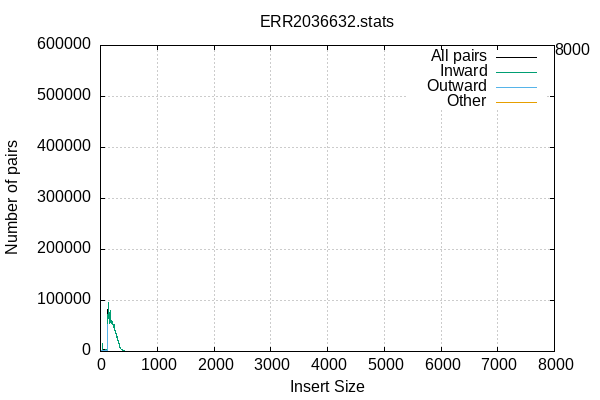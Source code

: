 
            set terminal png size 600,400 truecolor
            set output "ERR2036632-insert-size.png"
            set grid xtics ytics y2tics back lc rgb "#cccccc"
            set rmargin 5
            set label sprintf("%d",8000) at 8000+10,588252
            set ylabel  "Number of pairs"
            set xlabel  "Insert Size"
            set title "ERR2036632.stats" noenhanced
            plot \
                '-' with lines lc rgb 'black' title 'All pairs', \
                '-' with lines title 'Inward', \
                '-' with lines title 'Outward', \
                '-' with lines title 'Other'
        0	25
1	0
2	56
3	29
4	45
5	41
6	43
7	36
8	44
9	58
10	48
11	39
12	59
13	33
14	56
15	42
16	39
17	55
18	51
19	2641
20	1624
21	528
22	381
23	575
24	119
25	264
26	704
27	246
28	625
29	16665
30	624
31	226
32	294
33	2485
34	249
35	333
36	539
37	375
38	459
39	719
40	664
41	848
42	743
43	818
44	1227
45	921
46	935
47	1132
48	1213
49	1322
50	1511
51	1409
52	1659
53	1685
54	1591
55	1644
56	1846
57	1825
58	1958
59	2737
60	3227
61	2430
62	2496
63	2873
64	2885
65	2954
66	2916
67	3200
68	3545
69	3534
70	3468
71	3573
72	4563
73	4180
74	4204
75	4116
76	4113
77	4282
78	4076
79	3909
80	3967
81	4373
82	4045
83	4284
84	4305
85	4103
86	4333
87	4320
88	4098
89	4248
90	3907
91	4137
92	4263
93	3824
94	4104
95	4097
96	4126
97	4147
98	4101
99	4454
100	4317
101	4376
102	3728
103	3605
104	3651
105	3675
106	3788
107	3810
108	3607
109	3815
110	3752
111	3641
112	3828
113	3668
114	3866
115	4207
116	4602
117	5068
118	13257
119	81582
120	77751
121	75582
122	76253
123	77579
124	78191
125	69012
126	67580
127	67403
128	66585
129	67216
130	67732
131	67429
132	72411
133	71698
134	76448
135	82219
136	95220
137	71578
138	67275
139	68418
140	79812
141	70102
142	75533
143	72123
144	71700
145	68159
146	69022
147	65233
148	64455
149	71037
150	63324
151	63524
152	62839
153	60261
154	60811
155	61743
156	62112
157	64264
158	66079
159	63064
160	64429
161	75755
162	57289
163	56132
164	55796
165	54241
166	56389
167	58270
168	59916
169	58300
170	57455
171	58937
172	63659
173	57254
174	57997
175	58051
176	61812
177	70197
178	76163
179	76528
180	65668
181	73653
182	81231
183	71016
184	66541
185	59073
186	59426
187	60493
188	58927
189	57987
190	59563
191	57938
192	54569
193	54538
194	55160
195	58252
196	56291
197	54568
198	54808
199	56676
200	57619
201	55507
202	58142
203	54335
204	54441
205	53694
206	54802
207	58651
208	56326
209	56970
210	55151
211	54496
212	53467
213	53341
214	53787
215	53850
216	55125
217	53813
218	53323
219	54427
220	52159
221	52425
222	51210
223	50657
224	50662
225	50513
226	52756
227	51434
228	51117
229	50859
230	50622
231	50132
232	48959
233	47557
234	46842
235	47101
236	47537
237	48627
238	48306
239	49655
240	50964
241	50238
242	53254
243	52790
244	48413
245	46565
246	45715
247	46030
248	46577
249	45819
250	45750
251	45098
252	44359
253	43475
254	41811
255	41435
256	41024
257	40923
258	42081
259	39954
260	40065
261	38511
262	37353
263	37286
264	37509
265	36540
266	36559
267	36278
268	36398
269	37359
270	37108
271	37009
272	36113
273	35271
274	34472
275	33157
276	33697
277	34077
278	33096
279	33846
280	33336
281	31682
282	31471
283	30722
284	30541
285	29661
286	28588
287	28444
288	28341
289	28804
290	29371
291	28018
292	27383
293	27231
294	26852
295	27484
296	28918
297	29565
298	29662
299	30328
300	29001
301	25923
302	24130
303	23207
304	22450
305	22681
306	22752
307	22797
308	22807
309	21563
310	20672
311	19853
312	18949
313	18846
314	18313
315	17835
316	16819
317	16808
318	16713
319	16887
320	16737
321	16619
322	16424
323	15884
324	15530
325	15301
326	15501
327	14672
328	14088
329	12540
330	11875
331	11332
332	10913
333	10761
334	10420
335	10514
336	10110
337	9781
338	9525
339	9678
340	9262
341	8986
342	8660
343	8747
344	8277
345	8196
346	7784
347	7213
348	6988
349	6723
350	6684
351	6657
352	6538
353	6332
354	6118
355	6001
356	5859
357	5661
358	5353
359	5233
360	5114
361	4941
362	4702
363	4677
364	4763
365	4451
366	4362
367	4337
368	3992
369	3889
370	3933
371	3643
372	3592
373	3460
374	3401
375	3413
376	3329
377	3222
378	3104
379	2967
380	2725
381	2800
382	2732
383	2632
384	2569
385	2450
386	2486
387	2364
388	2363
389	2166
390	2106
391	2032
392	1935
393	1952
394	1829
395	1879
396	1767
397	1693
398	1730
399	1600
400	1533
401	1498
402	1525
403	1407
404	1334
405	1294
406	1357
407	1240
408	1242
409	1164
410	1154
411	1072
412	1070
413	1006
414	947
415	997
416	1022
417	904
418	957
419	842
420	766
421	718
422	793
423	777
424	738
425	673
426	649
427	632
428	670
429	672
430	628
431	604
432	528
433	508
434	547
435	536
436	540
437	482
438	461
439	424
440	398
441	443
442	407
443	350
444	401
445	348
446	347
447	362
448	341
449	325
450	322
451	274
452	278
453	281
454	258
455	260
456	228
457	181
458	206
459	230
460	224
461	194
462	172
463	172
464	174
465	168
466	180
467	164
468	172
469	166
470	158
471	149
472	132
473	117
474	118
475	117
476	106
477	117
478	115
479	105
480	104
481	89
482	104
483	89
484	94
485	94
486	74
487	86
488	82
489	75
490	75
491	74
492	78
493	63
494	55
495	44
496	43
497	56
498	50
499	53
500	53
501	56
502	41
503	21
504	29
505	38
506	34
507	27
508	40
509	46
510	32
511	43
512	29
513	19
514	44
515	14
516	16
517	17
518	24
519	23
520	20
521	17
522	23
523	21
524	20
525	29
526	22
527	18
528	20
529	23
530	11
531	15
532	13
533	22
534	8
535	10
536	18
537	11
538	14
539	17
540	13
541	12
542	4
543	13
544	11
545	12
546	18
547	9
548	7
549	9
550	10
551	12
552	8
553	9
554	7
555	11
556	11
557	8
558	9
559	12
560	8
561	6
562	3
563	6
564	4
565	9
566	5
567	3
568	2
569	6
570	6
571	6
572	4
573	5
574	4
575	8
576	6
577	3
578	3
579	10
580	7
581	4
582	4
583	4
584	1
585	4
586	5
587	7
588	1
589	3
590	3
591	1
592	2
593	1
594	2
595	1
596	1
597	2
598	3
599	3
600	1
601	0
602	1
603	5
604	1
605	2
606	1
607	1
608	5
609	2
610	2
611	3
612	2
613	1
614	1
615	1
616	6
617	2
618	2
619	1
620	1
621	0
622	2
623	5
624	6
625	1
626	1
627	1
628	0
629	0
630	0
631	0
632	2
633	1
634	1
635	0
636	1
637	2
638	1
639	2
640	3
641	2
642	5
643	0
644	1
645	1
646	3
647	3
648	1
649	1
650	1
651	1
652	0
653	1
654	0
655	1
656	1
657	4
658	0
659	2
660	3
661	0
662	1
663	2
664	0
665	0
666	0
667	1
668	0
669	1
670	0
671	2
672	3
673	2
674	1
675	0
676	0
677	2
678	2
679	0
680	1
681	1
682	3
683	0
684	0
685	0
686	0
687	0
688	0
689	0
690	0
691	1
692	2
693	1
694	0
695	0
696	0
697	0
698	1
699	1
700	0
701	0
702	3
703	3
704	1
705	4
706	1
707	0
708	0
709	0
710	1
711	2
712	1
713	0
714	0
715	1
716	0
717	3
718	0
719	2
720	0
721	1
722	1
723	3
724	1
725	1
726	5
727	0
728	1
729	0
730	6
731	0
732	0
733	1
734	6
735	2
736	5
737	2
738	4
739	0
740	2
741	0
742	1
743	1
744	0
745	2
746	1
747	1
748	0
749	0
750	3
751	2
752	1
753	0
754	1
755	1
756	0
757	3
758	0
759	2
760	0
761	0
762	0
763	1
764	1
765	2
766	0
767	6
768	2
769	3
770	1
771	2
772	0
773	0
774	0
775	0
776	0
777	0
778	0
779	2
780	0
781	0
782	0
783	1
784	0
785	0
786	4
787	0
788	1
789	1
790	1
791	1
792	0
793	0
794	1
795	2
796	0
797	0
798	1
799	2
800	1
801	1
802	3
803	1
804	0
805	0
806	1
807	3
808	4
809	1
810	2
811	0
812	6
813	2
814	4
815	0
816	0
817	1
818	2
819	0
820	1
821	0
822	0
823	1
824	0
825	0
826	0
827	0
828	1
829	2
830	5
831	0
832	0
833	0
834	1
835	2
836	2
837	0
838	0
839	0
840	1
841	0
842	0
843	0
844	1
845	0
846	0
847	0
848	2
849	0
850	0
851	3
852	2
853	0
854	0
855	1
856	1
857	2
858	0
859	0
860	0
861	1
862	8
863	3
864	0
865	2
866	2
867	0
868	1
869	2
870	0
871	0
872	0
873	0
874	1
875	2
876	6
877	1
878	0
879	1
880	3
881	8
882	3
883	0
884	1
885	2
886	0
887	0
888	0
889	0
890	0
891	0
892	0
893	0
894	0
895	0
896	2
897	1
898	0
899	0
900	0
901	0
902	0
903	0
904	0
905	2
906	0
907	1
908	0
909	0
910	1
911	0
912	0
913	0
914	1
915	1
916	2
917	0
918	1
919	1
920	0
921	0
922	2
923	0
924	0
925	0
926	1
927	1
928	4
929	0
930	0
931	0
932	0
933	0
934	1
935	0
936	4
937	0
938	0
939	1
940	1
941	5
942	1
943	0
944	1
945	2
946	2
947	0
948	1
949	0
950	0
951	0
952	0
953	0
954	0
955	2
956	0
957	0
958	4
959	1
960	0
961	1
962	0
963	0
964	0
965	2
966	0
967	3
968	2
969	0
970	0
971	0
972	0
973	5
974	0
975	1
976	1
977	3
978	0
979	0
980	1
981	9
982	2
983	2
984	0
985	0
986	0
987	1
988	3
989	5
990	0
991	2
992	1
993	1
994	2
995	0
996	0
997	0
998	1
999	1
1000	2
1001	1
1002	1
1003	0
1004	1
1005	7
1006	0
1007	0
1008	6
1009	2
1010	0
1011	1
1012	0
1013	0
1014	0
1015	0
1016	1
1017	0
1018	1
1019	3
1020	2
1021	4
1022	2
1023	0
1024	0
1025	0
1026	0
1027	0
1028	0
1029	5
1030	1
1031	2
1032	0
1033	3
1034	0
1035	0
1036	0
1037	2
1038	0
1039	1
1040	1
1041	3
1042	1
1043	1
1044	1
1045	3
1046	1
1047	0
1048	1
1049	3
1050	0
1051	2
1052	1
1053	2
1054	0
1055	3
1056	0
1057	0
1058	0
1059	0
1060	0
1061	2
1062	0
1063	0
1064	2
1065	0
1066	0
1067	0
1068	1
1069	0
1070	0
1071	0
1072	1
1073	0
1074	2
1075	1
1076	0
1077	0
1078	0
1079	1
1080	2
1081	0
1082	1
1083	2
1084	1
1085	0
1086	3
1087	1
1088	0
1089	1
1090	4
1091	0
1092	0
1093	0
1094	0
1095	2
1096	3
1097	0
1098	0
1099	0
1100	3
1101	1
1102	1
1103	0
1104	0
1105	0
1106	0
1107	1
1108	0
1109	1
1110	2
1111	3
1112	3
1113	1
1114	3
1115	0
1116	0
1117	1
1118	0
1119	0
1120	1
1121	0
1122	3
1123	1
1124	0
1125	0
1126	0
1127	0
1128	1
1129	1
1130	1
1131	0
1132	1
1133	0
1134	0
1135	0
1136	0
1137	1
1138	0
1139	0
1140	1
1141	0
1142	1
1143	0
1144	0
1145	0
1146	0
1147	0
1148	0
1149	2
1150	1
1151	1
1152	1
1153	0
1154	1
1155	0
1156	0
1157	0
1158	0
1159	0
1160	0
1161	0
1162	1
1163	1
1164	2
1165	1
1166	0
1167	0
1168	0
1169	1
1170	0
1171	0
1172	0
1173	1
1174	0
1175	0
1176	1
1177	1
1178	0
1179	0
1180	1
1181	2
1182	3
1183	0
1184	0
1185	3
1186	0
1187	4
1188	7
1189	5
1190	3
1191	7
1192	1
1193	1
1194	1
1195	4
1196	1
1197	1
1198	2
1199	0
1200	0
1201	1
1202	4
1203	0
1204	1
1205	0
1206	0
1207	0
1208	0
1209	0
1210	0
1211	1
1212	2
1213	0
1214	0
1215	0
1216	4
1217	1
1218	1
1219	0
1220	1
1221	2
1222	0
1223	0
1224	2
1225	1
1226	1
1227	1
1228	1
1229	0
1230	0
1231	0
1232	0
1233	0
1234	2
1235	2
1236	2
1237	1
1238	1
1239	2
1240	0
1241	0
1242	0
1243	0
1244	0
1245	0
1246	1
1247	5
1248	0
1249	2
1250	1
1251	1
1252	0
1253	0
1254	0
1255	2
1256	2
1257	1
1258	0
1259	0
1260	0
1261	0
1262	0
1263	0
1264	0
1265	1
1266	1
1267	3
1268	0
1269	0
1270	1
1271	2
1272	1
1273	0
1274	0
1275	0
1276	2
1277	1
1278	0
1279	0
1280	1
1281	0
1282	1
1283	6
1284	0
1285	1
1286	1
1287	0
1288	2
1289	0
1290	1
1291	3
1292	0
1293	1
1294	0
1295	0
1296	1
1297	0
1298	3
1299	2
1300	0
1301	3
1302	2
1303	0
1304	1
1305	3
1306	2
1307	0
1308	0
1309	0
1310	0
1311	1
1312	2
1313	0
1314	0
1315	0
1316	1
1317	0
1318	1
1319	1
1320	0
1321	1
1322	2
1323	1
1324	2
1325	0
1326	0
1327	0
1328	0
1329	4
1330	0
1331	2
1332	2
1333	1
1334	1
1335	0
1336	5
1337	2
1338	1
1339	1
1340	1
1341	3
1342	0
1343	0
1344	2
1345	3
1346	0
1347	2
1348	0
1349	0
1350	0
1351	0
1352	0
1353	4
1354	1
1355	0
1356	0
1357	1
1358	1
1359	0
1360	2
1361	0
1362	0
1363	3
1364	1
1365	0
1366	3
1367	3
1368	2
1369	1
1370	0
1371	2
1372	0
1373	2
1374	0
1375	0
1376	0
1377	0
1378	0
1379	2
1380	2
1381	0
1382	0
1383	1
1384	1
1385	3
1386	1
1387	0
1388	2
1389	0
1390	1
1391	2
1392	1
1393	0
1394	1
1395	2
1396	0
1397	0
1398	1
1399	0
1400	7
1401	3
1402	0
1403	0
1404	0
1405	0
1406	0
1407	0
1408	1
1409	0
1410	1
1411	0
1412	8
1413	1
1414	0
1415	0
1416	0
1417	2
1418	1
1419	2
1420	4
1421	0
1422	0
1423	0
1424	0
1425	0
1426	0
1427	0
1428	0
1429	1
1430	0
1431	0
1432	0
1433	3
1434	0
1435	0
1436	1
1437	0
1438	0
1439	1
1440	1
1441	0
1442	1
1443	1
1444	0
1445	0
1446	2
1447	0
1448	0
1449	0
1450	0
1451	1
1452	3
1453	0
1454	0
1455	1
1456	6
1457	1
1458	0
1459	0
1460	0
1461	1
1462	1
1463	2
1464	0
1465	3
1466	2
1467	1
1468	1
1469	0
1470	0
1471	4
1472	0
1473	0
1474	0
1475	2
1476	1
1477	0
1478	0
1479	0
1480	0
1481	0
1482	0
1483	2
1484	1
1485	0
1486	1
1487	3
1488	0
1489	0
1490	0
1491	0
1492	0
1493	0
1494	4
1495	0
1496	0
1497	0
1498	0
1499	3
1500	2
1501	0
1502	2
1503	2
1504	2
1505	0
1506	1
1507	0
1508	2
1509	1
1510	1
1511	1
1512	2
1513	1
1514	0
1515	0
1516	2
1517	0
1518	1
1519	3
1520	1
1521	0
1522	0
1523	0
1524	1
1525	0
1526	0
1527	2
1528	1
1529	1
1530	0
1531	0
1532	0
1533	0
1534	0
1535	2
1536	1
1537	0
1538	0
1539	1
1540	0
1541	0
1542	0
1543	1
1544	0
1545	0
1546	2
1547	0
1548	0
1549	0
1550	0
1551	2
1552	1
1553	1
1554	0
1555	0
1556	0
1557	2
1558	2
1559	0
1560	1
1561	0
1562	0
1563	0
1564	0
1565	0
1566	0
1567	0
1568	0
1569	0
1570	3
1571	0
1572	0
1573	1
1574	0
1575	0
1576	1
1577	0
1578	3
1579	1
1580	0
1581	1
1582	0
1583	0
1584	0
1585	0
1586	0
1587	0
1588	1
1589	1
1590	0
1591	1
1592	2
1593	0
1594	0
1595	0
1596	0
1597	0
1598	2
1599	0
1600	0
1601	1
1602	2
1603	1
1604	0
1605	0
1606	1
1607	0
1608	0
1609	2
1610	1
1611	0
1612	4
1613	0
1614	0
1615	1
1616	0
1617	0
1618	0
1619	2
1620	1
1621	0
1622	0
1623	0
1624	0
1625	0
1626	0
1627	0
1628	0
1629	2
1630	0
1631	1
1632	1
1633	0
1634	0
1635	2
1636	4
1637	3
1638	0
1639	1
1640	4
1641	0
1642	2
1643	0
1644	0
1645	0
1646	0
1647	1
1648	4
1649	1
1650	0
1651	1
1652	0
1653	2
1654	0
1655	0
1656	1
1657	1
1658	1
1659	0
1660	1
1661	0
1662	0
1663	2
1664	4
1665	1
1666	0
1667	0
1668	1
1669	2
1670	0
1671	0
1672	1
1673	3
1674	1
1675	4
1676	0
1677	0
1678	1
1679	0
1680	0
1681	1
1682	3
1683	0
1684	1
1685	7
1686	3
1687	0
1688	1
1689	0
1690	1
1691	1
1692	4
1693	1
1694	0
1695	0
1696	1
1697	0
1698	0
1699	1
1700	0
1701	0
1702	0
1703	1
1704	1
1705	1
1706	0
1707	5
1708	1
1709	0
1710	0
1711	0
1712	7
1713	0
1714	0
1715	0
1716	2
1717	1
1718	0
1719	2
1720	0
1721	0
1722	0
1723	1
1724	0
1725	1
1726	0
1727	0
1728	0
1729	1
1730	4
1731	4
1732	0
1733	0
1734	0
1735	1
1736	2
1737	1
1738	0
1739	0
1740	1
1741	0
1742	0
1743	0
1744	0
1745	1
1746	0
1747	0
1748	3
1749	0
1750	0
1751	1
1752	0
1753	0
1754	0
1755	1
1756	0
1757	0
1758	1
1759	2
1760	3
1761	0
1762	0
1763	0
1764	0
1765	0
1766	0
1767	1
1768	2
1769	1
1770	2
1771	0
1772	0
1773	4
1774	0
1775	2
1776	0
1777	0
1778	0
1779	0
1780	0
1781	0
1782	1
1783	1
1784	1
1785	1
1786	0
1787	0
1788	0
1789	0
1790	2
1791	0
1792	1
1793	1
1794	2
1795	0
1796	1
1797	0
1798	0
1799	0
1800	0
1801	0
1802	1
1803	0
1804	1
1805	2
1806	0
1807	1
1808	2
1809	0
1810	0
1811	1
1812	0
1813	0
1814	2
1815	0
1816	0
1817	1
1818	4
1819	0
1820	0
1821	0
1822	0
1823	3
1824	0
1825	1
1826	0
1827	1
1828	0
1829	3
1830	2
1831	0
1832	1
1833	3
1834	2
1835	2
1836	3
1837	1
1838	0
1839	0
1840	2
1841	3
1842	2
1843	1
1844	2
1845	1
1846	2
1847	1
1848	0
1849	1
1850	1
1851	0
1852	0
1853	0
1854	0
1855	0
1856	3
1857	1
1858	1
1859	0
1860	1
1861	2
1862	1
1863	2
1864	3
1865	0
1866	2
1867	3
1868	4
1869	1
1870	0
1871	5
1872	0
1873	0
1874	0
1875	0
1876	0
1877	0
1878	0
1879	0
1880	0
1881	1
1882	1
1883	0
1884	0
1885	1
1886	1
1887	0
1888	0
1889	1
1890	3
1891	0
1892	0
1893	1
1894	0
1895	0
1896	0
1897	0
1898	3
1899	0
1900	2
1901	1
1902	0
1903	0
1904	0
1905	0
1906	0
1907	1
1908	0
1909	1
1910	2
1911	1
1912	0
1913	0
1914	0
1915	2
1916	0
1917	0
1918	0
1919	0
1920	0
1921	0
1922	0
1923	2
1924	0
1925	0
1926	3
1927	1
1928	1
1929	1
1930	4
1931	0
1932	0
1933	1
1934	0
1935	0
1936	0
1937	0
1938	0
1939	0
1940	0
1941	1
1942	1
1943	0
1944	1
1945	6
1946	1
1947	0
1948	0
1949	1
1950	1
1951	1
1952	0
1953	0
1954	0
1955	0
1956	2
1957	0
1958	0
1959	2
1960	1
1961	1
1962	0
1963	2
1964	3
1965	0
1966	0
1967	5
1968	2
1969	1
1970	1
1971	0
1972	1
1973	2
1974	1
1975	1
1976	0
1977	1
1978	2
1979	2
1980	0
1981	2
1982	0
1983	0
1984	0
1985	2
1986	3
1987	1
1988	7
1989	0
1990	1
1991	2
1992	0
1993	2
1994	1
1995	3
1996	0
1997	0
1998	2
1999	1
2000	0
2001	0
2002	2
2003	1
2004	2
2005	0
2006	1
2007	1
2008	2
2009	0
2010	0
2011	0
2012	0
2013	0
2014	1
2015	0
2016	0
2017	0
2018	0
2019	0
2020	0
2021	0
2022	0
2023	0
2024	0
2025	3
2026	0
2027	0
2028	0
2029	0
2030	1
2031	1
2032	3
2033	1
2034	2
2035	0
2036	0
2037	0
2038	1
2039	0
2040	2
2041	1
2042	0
2043	0
2044	2
2045	0
2046	1
2047	0
2048	0
2049	3
2050	0
2051	3
2052	0
2053	0
2054	2
2055	2
2056	2
2057	1
2058	3
2059	3
2060	0
2061	0
2062	0
2063	1
2064	0
2065	0
2066	0
2067	1
2068	0
2069	1
2070	3
2071	0
2072	0
2073	1
2074	6
2075	2
2076	2
2077	4
2078	0
2079	0
2080	0
2081	0
2082	1
2083	0
2084	0
2085	1
2086	1
2087	0
2088	0
2089	0
2090	0
2091	3
2092	1
2093	1
2094	1
2095	2
2096	0
2097	0
2098	1
2099	3
2100	0
2101	0
2102	0
2103	0
2104	8
2105	0
2106	0
2107	1
2108	2
2109	1
2110	0
2111	0
2112	1
2113	0
2114	1
2115	0
2116	4
2117	2
2118	2
2119	0
2120	1
2121	0
2122	0
2123	0
2124	1
2125	0
2126	0
2127	1
2128	0
2129	1
2130	0
2131	0
2132	1
2133	2
2134	1
2135	2
2136	3
2137	0
2138	4
2139	2
2140	2
2141	2
2142	1
2143	3
2144	0
2145	1
2146	2
2147	2
2148	4
2149	2
2150	2
2151	0
2152	0
2153	2
2154	0
2155	0
2156	0
2157	0
2158	3
2159	2
2160	3
2161	1
2162	4
2163	0
2164	2
2165	2
2166	3
2167	2
2168	6
2169	1
2170	2
2171	2
2172	0
2173	1
2174	1
2175	1
2176	0
2177	1
2178	3
2179	0
2180	1
2181	0
2182	1
2183	0
2184	1
2185	0
2186	0
2187	2
2188	1
2189	1
2190	1
2191	1
2192	0
2193	0
2194	0
2195	1
2196	0
2197	0
2198	1
2199	0
2200	0
2201	1
2202	0
2203	0
2204	1
2205	0
2206	1
2207	0
2208	2
2209	0
2210	1
2211	3
2212	0
2213	1
2214	1
2215	0
2216	1
2217	1
2218	4
2219	6
2220	0
2221	3
2222	2
2223	1
2224	2
2225	1
2226	1
2227	2
2228	3
2229	5
2230	0
2231	0
2232	0
2233	1
2234	0
2235	1
2236	1
2237	1
2238	1
2239	3
2240	9
2241	1
2242	1
2243	0
2244	0
2245	1
2246	0
2247	2
2248	0
2249	0
2250	0
2251	0
2252	0
2253	1
2254	1
2255	0
2256	4
2257	2
2258	2
2259	0
2260	0
2261	2
2262	0
2263	0
2264	2
2265	1
2266	1
2267	0
2268	3
2269	1
2270	1
2271	2
2272	0
2273	5
2274	0
2275	0
2276	0
2277	0
2278	0
2279	2
2280	0
2281	1
2282	2
2283	0
2284	0
2285	1
2286	0
2287	1
2288	0
2289	2
2290	2
2291	1
2292	1
2293	0
2294	0
2295	1
2296	0
2297	1
2298	1
2299	0
2300	0
2301	2
2302	3
2303	1
2304	2
2305	6
2306	0
2307	1
2308	1
2309	0
2310	2
2311	0
2312	0
2313	0
2314	1
2315	0
2316	0
2317	1
2318	3
2319	1
2320	4
2321	3
2322	0
2323	0
2324	1
2325	0
2326	1
2327	1
2328	0
2329	2
2330	1
2331	2
2332	0
2333	2
2334	4
2335	0
2336	1
2337	1
2338	0
2339	0
2340	0
2341	0
2342	0
2343	0
2344	0
2345	0
2346	0
2347	0
2348	0
2349	1
2350	0
2351	0
2352	0
2353	0
2354	1
2355	0
2356	0
2357	0
2358	0
2359	2
2360	2
2361	0
2362	0
2363	5
2364	1
2365	0
2366	3
2367	0
2368	0
2369	0
2370	0
2371	7
2372	2
2373	1
2374	0
2375	0
2376	0
2377	0
2378	1
2379	1
2380	1
2381	1
2382	2
2383	1
2384	2
2385	1
2386	0
2387	0
2388	0
2389	0
2390	0
2391	1
2392	2
2393	0
2394	0
2395	0
2396	0
2397	0
2398	0
2399	0
2400	2
2401	5
2402	0
2403	0
2404	0
2405	1
2406	0
2407	1
2408	1
2409	0
2410	0
2411	0
2412	1
2413	0
2414	2
2415	1
2416	0
2417	0
2418	0
2419	0
2420	0
2421	0
2422	0
2423	0
2424	0
2425	1
2426	0
2427	0
2428	0
2429	0
2430	0
2431	0
2432	2
2433	4
2434	1
2435	2
2436	4
2437	2
2438	0
2439	0
2440	0
2441	0
2442	1
2443	0
2444	0
2445	0
2446	0
2447	0
2448	0
2449	0
2450	0
2451	1
2452	0
2453	1
2454	0
2455	1
2456	0
2457	0
2458	0
2459	0
2460	0
2461	0
2462	2
2463	0
2464	1
2465	1
2466	0
2467	5
2468	0
2469	0
2470	3
2471	2
2472	0
2473	0
2474	0
2475	0
2476	1
2477	0
2478	1
2479	2
2480	1
2481	3
2482	0
2483	2
2484	3
2485	0
2486	0
2487	0
2488	0
2489	0
2490	0
2491	1
2492	1
2493	0
2494	5
2495	1
2496	0
2497	1
2498	4
2499	0
2500	0
2501	0
2502	0
2503	2
2504	0
2505	4
2506	2
2507	0
2508	2
2509	3
2510	0
2511	0
2512	0
2513	0
2514	0
2515	0
2516	0
2517	1
2518	0
2519	0
2520	0
2521	0
2522	0
2523	3
2524	0
2525	0
2526	0
2527	0
2528	0
2529	0
2530	1
2531	0
2532	0
2533	2
2534	0
2535	0
2536	1
2537	0
2538	0
2539	4
2540	0
2541	5
2542	1
2543	0
2544	0
2545	0
2546	0
2547	0
2548	0
2549	1
2550	1
2551	0
2552	3
2553	1
2554	1
2555	0
2556	0
2557	0
2558	0
2559	0
2560	1
2561	1
2562	0
2563	0
2564	0
2565	0
2566	0
2567	0
2568	0
2569	0
2570	0
2571	0
2572	4
2573	1
2574	2
2575	0
2576	0
2577	1
2578	1
2579	0
2580	0
2581	0
2582	1
2583	0
2584	0
2585	0
2586	2
2587	0
2588	0
2589	0
2590	0
2591	0
2592	2
2593	0
2594	0
2595	1
2596	2
2597	0
2598	0
2599	0
2600	0
2601	2
2602	2
2603	2
2604	2
2605	0
2606	1
2607	0
2608	0
2609	1
2610	0
2611	1
2612	0
2613	3
2614	0
2615	5
2616	6
2617	1
2618	0
2619	1
2620	0
2621	0
2622	0
2623	0
2624	2
2625	0
2626	0
2627	1
2628	0
2629	0
2630	1
2631	0
2632	0
2633	3
2634	0
2635	0
2636	1
2637	0
2638	1
2639	0
2640	0
2641	0
2642	0
2643	0
2644	1
2645	0
2646	0
2647	0
2648	0
2649	0
2650	0
2651	0
2652	0
2653	2
2654	0
2655	0
2656	0
2657	1
2658	0
2659	0
2660	0
2661	0
2662	0
2663	0
2664	2
2665	1
2666	0
2667	0
2668	6
2669	1
2670	0
2671	0
2672	0
2673	0
2674	1
2675	0
2676	0
2677	0
2678	0
2679	0
2680	1
2681	2
2682	0
2683	0
2684	1
2685	2
2686	0
2687	0
2688	1
2689	0
2690	3
2691	0
2692	1
2693	1
2694	1
2695	2
2696	0
2697	0
2698	0
2699	0
2700	0
2701	0
2702	3
2703	1
2704	0
2705	0
2706	0
2707	0
2708	2
2709	0
2710	1
2711	2
2712	0
2713	0
2714	0
2715	0
2716	1
2717	1
2718	0
2719	0
2720	0
2721	0
2722	0
2723	0
2724	0
2725	1
2726	1
2727	0
2728	3
2729	0
2730	2
2731	0
2732	2
2733	0
2734	0
2735	4
2736	0
2737	6
2738	1
2739	0
2740	0
2741	0
2742	0
2743	0
2744	4
2745	2
2746	0
2747	0
2748	0
2749	0
2750	0
2751	0
2752	1
2753	3
2754	0
2755	0
2756	1
2757	0
2758	0
2759	0
2760	0
2761	0
2762	1
2763	0
2764	0
2765	1
2766	0
2767	0
2768	0
2769	0
2770	2
2771	1
2772	1
2773	0
2774	0
2775	0
2776	1
2777	0
2778	0
2779	1
2780	0
2781	0
2782	0
2783	0
2784	0
2785	0
2786	1
2787	5
2788	0
2789	0
2790	0
2791	0
2792	0
2793	4
2794	3
2795	0
2796	0
2797	0
2798	0
2799	4
2800	2
2801	0
2802	0
2803	0
2804	0
2805	0
2806	0
2807	0
2808	0
2809	0
2810	2
2811	2
2812	0
2813	1
2814	3
2815	0
2816	0
2817	0
2818	0
2819	1
2820	0
2821	1
2822	5
2823	3
2824	0
2825	2
2826	0
2827	0
2828	0
2829	0
2830	1
2831	0
2832	0
2833	0
2834	3
2835	0
2836	0
2837	0
2838	0
2839	0
2840	0
2841	1
2842	0
2843	1
2844	0
2845	0
2846	1
2847	1
2848	0
2849	1
2850	0
2851	1
2852	0
2853	3
2854	1
2855	1
2856	4
2857	1
2858	0
2859	2
2860	0
2861	1
2862	0
2863	2
2864	0
2865	0
2866	0
2867	2
2868	2
2869	2
2870	0
2871	1
2872	2
2873	0
2874	0
2875	3
2876	0
2877	1
2878	0
2879	2
2880	3
2881	3
2882	2
2883	0
2884	0
2885	1
2886	0
2887	0
2888	0
2889	1
2890	4
2891	0
2892	0
2893	0
2894	1
2895	1
2896	1
2897	0
2898	0
2899	0
2900	0
2901	1
2902	0
2903	1
2904	0
2905	0
2906	0
2907	0
2908	0
2909	0
2910	0
2911	0
2912	0
2913	4
2914	0
2915	0
2916	3
2917	0
2918	0
2919	0
2920	2
2921	0
2922	0
2923	0
2924	1
2925	0
2926	0
2927	3
2928	0
2929	3
2930	1
2931	0
2932	0
2933	0
2934	0
2935	0
2936	0
2937	0
2938	1
2939	0
2940	1
2941	0
2942	0
2943	0
2944	2
2945	0
2946	2
2947	0
2948	1
2949	3
2950	0
2951	1
2952	0
2953	0
2954	0
2955	0
2956	1
2957	0
2958	1
2959	0
2960	0
2961	0
2962	0
2963	0
2964	3
2965	2
2966	0
2967	3
2968	1
2969	0
2970	0
2971	0
2972	1
2973	1
2974	1
2975	2
2976	0
2977	1
2978	3
2979	1
2980	0
2981	0
2982	0
2983	0
2984	0
2985	0
2986	7
2987	1
2988	0
2989	0
2990	1
2991	0
2992	3
2993	1
2994	0
2995	1
2996	2
2997	1
2998	0
2999	0
3000	0
3001	4
3002	1
3003	1
3004	0
3005	2
3006	1
3007	1
3008	0
3009	1
3010	1
3011	0
3012	2
3013	0
3014	0
3015	0
3016	0
3017	0
3018	1
3019	0
3020	0
3021	0
3022	0
3023	0
3024	2
3025	0
3026	0
3027	0
3028	0
3029	2
3030	0
3031	1
3032	1
3033	1
3034	0
3035	1
3036	0
3037	1
3038	0
3039	1
3040	1
3041	3
3042	1
3043	2
3044	2
3045	1
3046	0
3047	1
3048	2
3049	0
3050	2
3051	0
3052	1
3053	0
3054	0
3055	0
3056	0
3057	2
3058	0
3059	0
3060	1
3061	1
3062	1
3063	3
3064	0
3065	1
3066	0
3067	0
3068	3
3069	0
3070	0
3071	0
3072	0
3073	2
3074	2
3075	0
3076	0
3077	1
3078	2
3079	1
3080	0
3081	0
3082	0
3083	0
3084	0
3085	0
3086	0
3087	0
3088	0
3089	0
3090	0
3091	0
3092	0
3093	2
3094	5
3095	1
3096	0
3097	1
3098	0
3099	0
3100	0
3101	0
3102	1
3103	2
3104	1
3105	0
3106	2
3107	0
3108	0
3109	0
3110	3
3111	3
3112	0
3113	0
3114	1
3115	0
3116	0
3117	0
3118	0
3119	1
3120	0
3121	1
3122	3
3123	1
3124	0
3125	0
3126	1
3127	0
3128	0
3129	0
3130	0
3131	4
3132	4
3133	0
3134	0
3135	2
3136	0
3137	0
3138	0
3139	0
3140	0
3141	0
3142	0
3143	0
3144	4
3145	0
3146	0
3147	0
3148	1
3149	0
3150	1
3151	1
3152	0
3153	0
3154	1
3155	2
3156	1
3157	0
3158	0
3159	0
3160	1
3161	0
3162	1
3163	2
3164	0
3165	2
3166	0
3167	0
3168	0
3169	1
3170	0
3171	0
3172	0
3173	0
3174	0
3175	1
3176	0
3177	0
3178	0
3179	0
3180	0
3181	3
3182	0
3183	1
3184	0
3185	1
3186	0
3187	8
3188	2
3189	2
3190	1
3191	1
3192	2
3193	0
3194	1
3195	1
3196	2
3197	2
3198	0
3199	0
3200	2
3201	2
3202	0
3203	2
3204	2
3205	0
3206	1
3207	1
3208	0
3209	0
3210	0
3211	0
3212	3
3213	0
3214	0
3215	0
3216	0
3217	0
3218	0
3219	0
3220	0
3221	0
3222	0
3223	0
3224	2
3225	4
3226	2
3227	2
3228	0
3229	0
3230	1
3231	0
3232	0
3233	1
3234	0
3235	0
3236	0
3237	1
3238	5
3239	0
3240	0
3241	0
3242	0
3243	2
3244	0
3245	1
3246	5
3247	0
3248	0
3249	3
3250	0
3251	0
3252	1
3253	1
3254	0
3255	3
3256	0
3257	0
3258	0
3259	0
3260	0
3261	0
3262	0
3263	0
3264	0
3265	0
3266	0
3267	0
3268	0
3269	1
3270	0
3271	0
3272	0
3273	1
3274	0
3275	0
3276	6
3277	1
3278	0
3279	1
3280	1
3281	0
3282	2
3283	3
3284	2
3285	0
3286	1
3287	1
3288	0
3289	0
3290	0
3291	2
3292	0
3293	2
3294	0
3295	0
3296	0
3297	0
3298	0
3299	0
3300	0
3301	0
3302	3
3303	0
3304	0
3305	0
3306	0
3307	0
3308	0
3309	0
3310	0
3311	0
3312	0
3313	3
3314	1
3315	0
3316	0
3317	0
3318	0
3319	0
3320	1
3321	0
3322	0
3323	0
3324	3
3325	1
3326	0
3327	0
3328	0
3329	0
3330	1
3331	1
3332	0
3333	0
3334	0
3335	0
3336	1
3337	0
3338	0
3339	0
3340	2
3341	0
3342	0
3343	0
3344	2
3345	0
3346	1
3347	1
3348	1
3349	0
3350	1
3351	0
3352	2
3353	2
3354	0
3355	0
3356	0
3357	0
3358	0
3359	0
3360	0
3361	1
3362	1
3363	0
3364	0
3365	2
3366	0
3367	0
3368	0
3369	0
3370	0
3371	1
3372	0
3373	0
3374	0
3375	0
3376	2
3377	0
3378	0
3379	1
3380	0
3381	0
3382	0
3383	0
3384	0
3385	2
3386	0
3387	1
3388	0
3389	0
3390	0
3391	0
3392	1
3393	0
3394	0
3395	0
3396	0
3397	2
3398	0
3399	0
3400	3
3401	0
3402	0
3403	1
3404	1
3405	1
3406	1
3407	0
3408	3
3409	0
3410	1
3411	0
3412	0
3413	2
3414	0
3415	1
3416	0
3417	0
3418	0
3419	0
3420	2
3421	0
3422	1
3423	1
3424	1
3425	3
3426	4
3427	1
3428	1
3429	0
3430	1
3431	1
3432	2
3433	0
3434	0
3435	0
3436	0
3437	11
3438	2
3439	5
3440	0
3441	0
3442	0
3443	0
3444	0
3445	1
3446	0
3447	0
3448	0
3449	0
3450	4
3451	0
3452	0
3453	0
3454	0
3455	1
3456	0
3457	0
3458	0
3459	0
3460	0
3461	0
3462	1
3463	0
3464	0
3465	2
3466	0
3467	0
3468	4
3469	2
3470	1
3471	0
3472	1
3473	2
3474	1
3475	1
3476	0
3477	0
3478	1
3479	0
3480	2
3481	0
3482	0
3483	0
3484	0
3485	0
3486	1
3487	0
3488	2
3489	0
3490	0
3491	3
3492	1
3493	2
3494	0
3495	0
3496	0
3497	1
3498	0
3499	0
3500	1
3501	0
3502	0
3503	1
3504	0
3505	0
3506	1
3507	0
3508	0
3509	1
3510	0
3511	3
3512	0
3513	0
3514	1
3515	0
3516	0
3517	2
3518	0
3519	0
3520	3
3521	1
3522	0
3523	1
3524	2
3525	0
3526	0
3527	0
3528	0
3529	0
3530	0
3531	0
3532	1
3533	0
3534	0
3535	1
3536	0
3537	0
3538	0
3539	0
3540	0
3541	0
3542	0
3543	0
3544	2
3545	1
3546	0
3547	1
3548	1
3549	0
3550	0
3551	4
3552	1
3553	4
3554	1
3555	1
3556	1
3557	2
3558	1
3559	0
3560	0
3561	0
3562	1
3563	2
3564	3
3565	0
3566	0
3567	2
3568	0
3569	2
3570	2
3571	0
3572	2
3573	0
3574	1
3575	0
3576	0
3577	0
3578	1
3579	0
3580	0
3581	0
3582	0
3583	1
3584	0
3585	0
3586	0
3587	0
3588	0
3589	0
3590	0
3591	0
3592	0
3593	5
3594	0
3595	0
3596	0
3597	0
3598	1
3599	1
3600	0
3601	1
3602	0
3603	1
3604	0
3605	0
3606	2
3607	3
3608	1
3609	0
3610	0
3611	0
3612	0
3613	0
3614	0
3615	0
3616	0
3617	0
3618	0
3619	0
3620	0
3621	0
3622	0
3623	2
3624	1
3625	0
3626	0
3627	0
3628	2
3629	0
3630	1
3631	0
3632	2
3633	0
3634	0
3635	0
3636	3
3637	0
3638	0
3639	0
3640	1
3641	0
3642	0
3643	1
3644	1
3645	0
3646	2
3647	0
3648	0
3649	0
3650	0
3651	0
3652	1
3653	3
3654	2
3655	0
3656	0
3657	0
3658	0
3659	0
3660	0
3661	0
3662	0
3663	1
3664	0
3665	0
3666	0
3667	0
3668	0
3669	0
3670	1
3671	1
3672	0
3673	0
3674	1
3675	0
3676	3
3677	0
3678	0
3679	0
3680	0
3681	1
3682	0
3683	0
3684	0
3685	0
3686	0
3687	1
3688	2
3689	0
3690	0
3691	0
3692	0
3693	0
3694	0
3695	0
3696	0
3697	0
3698	0
3699	0
3700	1
3701	6
3702	2
3703	2
3704	0
3705	1
3706	1
3707	1
3708	2
3709	0
3710	0
3711	0
3712	0
3713	0
3714	0
3715	0
3716	0
3717	0
3718	0
3719	1
3720	4
3721	0
3722	0
3723	0
3724	0
3725	1
3726	0
3727	2
3728	2
3729	1
3730	0
3731	0
3732	0
3733	1
3734	0
3735	2
3736	0
3737	0
3738	0
3739	1
3740	1
3741	2
3742	0
3743	0
3744	0
3745	0
3746	1
3747	2
3748	0
3749	2
3750	5
3751	0
3752	0
3753	0
3754	0
3755	0
3756	3
3757	0
3758	0
3759	0
3760	0
3761	0
3762	0
3763	0
3764	0
3765	2
3766	2
3767	0
3768	0
3769	0
3770	0
3771	0
3772	0
3773	1
3774	0
3775	0
3776	1
3777	0
3778	1
3779	0
3780	0
3781	1
3782	0
3783	0
3784	0
3785	1
3786	0
3787	0
3788	0
3789	1
3790	0
3791	1
3792	0
3793	0
3794	0
3795	1
3796	1
3797	3
3798	0
3799	0
3800	0
3801	0
3802	0
3803	0
3804	1
3805	1
3806	2
3807	1
3808	0
3809	6
3810	0
3811	0
3812	2
3813	0
3814	1
3815	0
3816	0
3817	4
3818	0
3819	0
3820	0
3821	1
3822	0
3823	0
3824	0
3825	0
3826	1
3827	0
3828	0
3829	0
3830	2
3831	0
3832	0
3833	1
3834	4
3835	0
3836	1
3837	0
3838	0
3839	0
3840	0
3841	0
3842	0
3843	0
3844	0
3845	0
3846	0
3847	0
3848	1
3849	0
3850	0
3851	3
3852	0
3853	0
3854	0
3855	0
3856	0
3857	0
3858	1
3859	2
3860	0
3861	1
3862	2
3863	0
3864	1
3865	1
3866	0
3867	0
3868	2
3869	0
3870	3
3871	1
3872	0
3873	0
3874	0
3875	2
3876	1
3877	5
3878	0
3879	0
3880	0
3881	2
3882	0
3883	0
3884	0
3885	0
3886	0
3887	0
3888	0
3889	0
3890	1
3891	1
3892	0
3893	0
3894	0
3895	0
3896	0
3897	0
3898	0
3899	0
3900	0
3901	0
3902	0
3903	0
3904	0
3905	0
3906	0
3907	0
3908	0
3909	0
3910	0
3911	0
3912	0
3913	0
3914	5
3915	1
3916	0
3917	1
3918	2
3919	1
3920	0
3921	0
3922	1
3923	0
3924	3
3925	0
3926	0
3927	0
3928	0
3929	0
3930	0
3931	0
3932	0
3933	4
3934	2
3935	3
3936	0
3937	0
3938	0
3939	0
3940	0
3941	1
3942	0
3943	0
3944	2
3945	1
3946	0
3947	2
3948	0
3949	1
3950	0
3951	3
3952	8
3953	4
3954	2
3955	6
3956	5
3957	2
3958	2
3959	0
3960	0
3961	0
3962	1
3963	0
3964	0
3965	3
3966	0
3967	0
3968	0
3969	0
3970	0
3971	1
3972	2
3973	3
3974	4
3975	3
3976	0
3977	1
3978	4
3979	3
3980	6
3981	0
3982	1
3983	0
3984	3
3985	0
3986	2
3987	0
3988	0
3989	1
3990	2
3991	2
3992	2
3993	4
3994	2
3995	2
3996	9
3997	3
3998	8
3999	3
4000	7
4001	4
4002	0
4003	8
4004	8
4005	10
4006	22
4007	18
4008	9
4009	3
4010	5
4011	4
4012	7
4013	3
4014	3
4015	2
4016	4
4017	5
4018	1
4019	4
4020	2
4021	2
4022	2
4023	1
4024	1
4025	0
4026	4
4027	2
4028	1
4029	3
4030	0
4031	0
4032	0
4033	0
4034	0
4035	0
4036	6
4037	3
4038	4
4039	1
4040	2
4041	0
4042	2
4043	3
4044	2
4045	3
4046	1
4047	1
4048	2
4049	3
4050	9
4051	6
4052	0
4053	0
4054	2
4055	3
4056	2
4057	0
4058	2
4059	12
4060	12
4061	2
4062	5
4063	3
4064	3
4065	0
4066	2
4067	2
4068	4
4069	3
4070	14
4071	5
4072	5
4073	12
4074	7
4075	0
4076	2
4077	5
4078	5
4079	5
4080	0
4081	0
4082	2
4083	1
4084	3
4085	3
4086	0
4087	0
4088	0
4089	0
4090	0
4091	3
4092	5
4093	0
4094	3
4095	5
4096	0
4097	0
4098	0
4099	2
4100	2
4101	7
4102	3
4103	10
4104	16
4105	10
4106	24
4107	5
4108	10
4109	14
4110	5
4111	2
4112	2
4113	5
4114	6
4115	8
4116	6
4117	4
4118	2
4119	0
4120	2
4121	2
4122	8
4123	7
4124	5
4125	9
4126	4
4127	2
4128	2
4129	5
4130	4
4131	5
4132	1
4133	3
4134	1
4135	6
4136	2
4137	0
4138	0
4139	1
4140	3
4141	3
4142	6
4143	10
4144	0
4145	5
4146	1
4147	7
4148	1
4149	5
4150	3
4151	4
4152	1
4153	0
4154	5
4155	2
4156	1
4157	0
4158	3
4159	0
4160	1
4161	1
4162	8
4163	7
4164	0
4165	2
4166	3
4167	5
4168	4
4169	7
4170	2
4171	3
4172	7
4173	5
4174	8
4175	27
4176	8
4177	11
4178	18
4179	10
4180	9
4181	3
4182	4
4183	0
4184	3
4185	2
4186	1
4187	0
4188	4
4189	1
4190	3
4191	2
4192	0
4193	0
4194	2
4195	0
4196	0
4197	1
4198	2
4199	1
4200	1
4201	9
4202	5
4203	0
4204	2
4205	4
4206	5
4207	4
4208	0
4209	5
4210	3
4211	3
4212	1
4213	5
4214	1
4215	1
4216	0
4217	0
4218	9
4219	5
4220	2
4221	5
4222	5
4223	2
4224	4
4225	1
4226	4
4227	0
4228	2
4229	3
4230	2
4231	1
4232	1
4233	0
4234	1
4235	3
4236	2
4237	8
4238	6
4239	3
4240	1
4241	3
4242	0
4243	0
4244	2
4245	5
4246	4
4247	0
4248	3
4249	6
4250	2
4251	5
4252	4
4253	1
4254	1
4255	3
4256	3
4257	2
4258	0
4259	3
4260	0
4261	2
4262	1
4263	1
4264	2
4265	0
4266	3
4267	0
4268	5
4269	1
4270	2
4271	5
4272	1
4273	3
4274	0
4275	3
4276	5
4277	0
4278	1
4279	1
4280	0
4281	1
4282	1
4283	0
4284	1
4285	1
4286	1
4287	5
4288	1
4289	0
4290	0
4291	3
4292	0
4293	4
4294	3
4295	0
4296	3
4297	1
4298	3
4299	0
4300	1
4301	0
4302	2
4303	2
4304	0
4305	0
4306	4
4307	3
4308	0
4309	1
4310	0
4311	3
4312	3
4313	1
4314	6
4315	5
4316	4
4317	3
4318	4
4319	1
4320	1
4321	3
4322	5
4323	0
4324	0
4325	1
4326	0
4327	4
4328	3
4329	4
4330	8
4331	0
4332	0
4333	4
4334	7
4335	0
4336	2
4337	2
4338	1
4339	5
4340	1
4341	1
4342	0
4343	1
4344	1
4345	7
4346	4
4347	6
4348	3
4349	2
4350	3
4351	7
4352	0
4353	0
4354	0
4355	3
4356	4
4357	0
4358	1
4359	1
4360	6
4361	7
4362	1
4363	3
4364	6
4365	2
4366	2
4367	1
4368	4
4369	2
4370	3
4371	0
4372	0
4373	7
4374	9
4375	3
4376	2
4377	5
4378	6
4379	1
4380	2
4381	0
4382	3
4383	0
4384	1
4385	5
4386	1
4387	2
4388	5
4389	0
4390	3
4391	1
4392	3
4393	2
4394	3
4395	3
4396	5
4397	3
4398	4
4399	2
4400	3
4401	1
4402	5
4403	11
4404	2
4405	6
4406	5
4407	2
4408	6
4409	4
4410	10
4411	1
4412	1
4413	3
4414	6
4415	3
4416	8
4417	1
4418	5
4419	5
4420	2
4421	2
4422	3
4423	3
4424	3
4425	2
4426	4
4427	7
4428	5
4429	5
4430	11
4431	1
4432	5
4433	7
4434	7
4435	6
4436	1
4437	6
4438	3
4439	4
4440	9
4441	1
4442	4
4443	4
4444	3
4445	6
4446	10
4447	1
4448	2
4449	1
4450	10
4451	6
4452	10
4453	8
4454	8
4455	4
4456	4
4457	3
4458	5
4459	1
4460	10
4461	17
4462	4
4463	4
4464	3
4465	2
4466	3
4467	1
4468	1
4469	4
4470	3
4471	3
4472	3
4473	4
4474	2
4475	10
4476	2
4477	4
4478	5
4479	0
4480	3
4481	1
4482	9
4483	4
4484	5
4485	11
4486	3
4487	6
4488	2
4489	3
4490	2
4491	10
4492	6
4493	3
4494	3
4495	10
4496	8
4497	7
4498	19
4499	14
4500	8
4501	4
4502	2
4503	2
4504	5
4505	5
4506	3
4507	6
4508	2
4509	0
4510	2
4511	2
4512	0
4513	1
4514	2
4515	4
4516	1
4517	2
4518	3
4519	1
4520	3
4521	3
4522	3
4523	4
4524	4
4525	4
4526	6
4527	1
4528	0
4529	1
4530	1
4531	4
4532	2
4533	2
4534	0
4535	0
4536	0
4537	1
4538	1
4539	5
4540	0
4541	2
4542	0
4543	0
4544	1
4545	1
4546	2
4547	0
4548	0
4549	0
4550	0
4551	0
4552	0
4553	1
4554	0
4555	0
4556	0
4557	0
4558	0
4559	0
4560	1
4561	0
4562	0
4563	1
4564	0
4565	1
4566	0
4567	0
4568	1
4569	1
4570	0
4571	0
4572	0
4573	1
4574	3
4575	0
4576	0
4577	0
4578	0
4579	0
4580	1
4581	0
4582	0
4583	0
4584	0
4585	0
4586	0
4587	0
4588	1
4589	0
4590	6
4591	0
4592	1
4593	4
4594	1
4595	2
4596	0
4597	2
4598	3
4599	0
4600	0
4601	1
4602	6
4603	0
4604	0
4605	0
4606	1
4607	0
4608	1
4609	0
4610	0
4611	0
4612	0
4613	0
4614	1
4615	0
4616	0
4617	1
4618	0
4619	0
4620	0
4621	0
4622	1
4623	0
4624	0
4625	1
4626	1
4627	1
4628	1
4629	0
4630	2
4631	2
4632	1
4633	1
4634	0
4635	0
4636	8
4637	2
4638	1
4639	1
4640	2
4641	0
4642	0
4643	0
4644	0
4645	0
4646	0
4647	3
4648	2
4649	1
4650	1
4651	1
4652	0
4653	3
4654	4
4655	0
4656	0
4657	0
4658	1
4659	0
4660	0
4661	0
4662	2
4663	2
4664	1
4665	0
4666	1
4667	0
4668	0
4669	0
4670	3
4671	0
4672	0
4673	1
4674	0
4675	0
4676	0
4677	5
4678	0
4679	0
4680	0
4681	0
4682	0
4683	0
4684	0
4685	0
4686	0
4687	0
4688	0
4689	0
4690	1
4691	0
4692	0
4693	0
4694	1
4695	0
4696	0
4697	1
4698	1
4699	0
4700	0
4701	0
4702	1
4703	1
4704	0
4705	0
4706	0
4707	0
4708	0
4709	2
4710	0
4711	1
4712	0
4713	0
4714	0
4715	0
4716	0
4717	1
4718	0
4719	0
4720	0
4721	0
4722	1
4723	0
4724	0
4725	0
4726	1
4727	0
4728	1
4729	1
4730	0
4731	0
4732	0
4733	0
4734	0
4735	1
4736	2
4737	0
4738	2
4739	1
4740	3
4741	1
4742	1
4743	0
4744	0
4745	0
4746	2
4747	0
4748	1
4749	0
4750	6
4751	0
4752	0
4753	0
4754	0
4755	3
4756	5
4757	0
4758	3
4759	1
4760	2
4761	0
4762	0
4763	0
4764	1
4765	1
4766	0
4767	1
4768	2
4769	2
4770	0
4771	1
4772	3
4773	1
4774	0
4775	2
4776	0
4777	1
4778	2
4779	3
4780	0
4781	0
4782	0
4783	1
4784	0
4785	0
4786	0
4787	1
4788	1
4789	0
4790	1
4791	0
4792	0
4793	0
4794	0
4795	0
4796	0
4797	1
4798	0
4799	0
4800	1
4801	0
4802	1
4803	1
4804	0
4805	1
4806	0
4807	0
4808	0
4809	1
4810	0
4811	1
4812	1
4813	5
4814	0
4815	1
4816	2
4817	0
4818	0
4819	2
4820	0
4821	0
4822	0
4823	0
4824	0
4825	0
4826	0
4827	0
4828	0
4829	0
4830	0
4831	0
4832	0
4833	1
4834	0
4835	0
4836	2
4837	0
4838	0
4839	0
4840	0
4841	0
4842	3
4843	0
4844	0
4845	4
4846	0
4847	0
4848	1
4849	4
4850	1
4851	1
4852	0
4853	2
4854	0
4855	0
4856	0
4857	0
4858	0
4859	0
4860	0
4861	0
4862	0
4863	0
4864	0
4865	0
4866	0
4867	0
4868	0
4869	0
4870	0
4871	1
4872	0
4873	0
4874	0
4875	1
4876	3
4877	1
4878	1
4879	0
4880	0
4881	0
4882	0
4883	0
4884	0
4885	0
4886	0
4887	0
4888	0
4889	0
4890	0
4891	1
4892	0
4893	0
4894	0
4895	0
4896	0
4897	0
4898	0
4899	0
4900	0
4901	0
4902	1
4903	0
4904	0
4905	0
4906	0
4907	1
4908	0
4909	0
4910	1
4911	0
4912	0
4913	0
4914	0
4915	0
4916	0
4917	0
4918	0
4919	0
4920	0
4921	0
4922	0
4923	1
4924	3
4925	0
4926	0
4927	1
4928	0
4929	3
4930	0
4931	0
4932	0
4933	0
4934	0
4935	0
4936	0
4937	0
4938	0
4939	0
4940	1
4941	0
4942	1
4943	1
4944	2
4945	0
4946	0
4947	1
4948	0
4949	0
4950	0
4951	0
4952	0
4953	0
4954	1
4955	0
4956	1
4957	1
4958	0
4959	0
4960	0
4961	0
4962	0
4963	0
4964	0
4965	0
4966	2
4967	0
4968	0
4969	0
4970	0
4971	0
4972	0
4973	0
4974	0
4975	2
4976	0
4977	0
4978	0
4979	0
4980	0
4981	0
4982	1
4983	1
4984	0
4985	0
4986	1
4987	0
4988	3
4989	0
4990	0
4991	0
4992	0
4993	0
4994	0
4995	0
4996	0
4997	0
4998	0
4999	0
5000	1
5001	0
5002	1
5003	4
5004	3
5005	1
5006	0
5007	0
5008	0
5009	0
5010	0
5011	0
5012	0
5013	0
5014	1
5015	2
5016	4
5017	0
5018	0
5019	0
5020	2
5021	0
5022	0
5023	0
5024	0
5025	0
5026	0
5027	0
5028	0
5029	0
5030	0
5031	2
5032	1
5033	1
5034	0
5035	0
5036	0
5037	0
5038	0
5039	0
5040	0
5041	0
5042	0
5043	0
5044	0
5045	0
5046	0
5047	0
5048	2
5049	2
5050	3
5051	0
5052	0
5053	0
5054	0
5055	0
5056	0
5057	1
5058	0
5059	0
5060	2
5061	0
5062	0
5063	0
5064	0
5065	0
5066	0
5067	2
5068	0
5069	1
5070	0
5071	2
5072	0
5073	0
5074	0
5075	0
5076	0
5077	0
5078	0
5079	1
5080	0
5081	0
5082	0
5083	0
5084	0
5085	0
5086	0
5087	0
5088	0
5089	1
5090	4
5091	0
5092	0
5093	1
5094	0
5095	0
5096	0
5097	0
5098	0
5099	0
5100	0
5101	0
5102	0
5103	1
5104	0
5105	1
5106	0
5107	0
5108	0
5109	0
5110	0
5111	1
5112	0
5113	0
5114	0
5115	0
5116	0
5117	1
5118	1
5119	0
5120	0
5121	0
5122	0
5123	0
5124	0
5125	0
5126	0
5127	1
5128	0
5129	1
5130	0
5131	0
5132	0
5133	0
5134	0
5135	0
5136	2
5137	1
5138	0
5139	0
5140	0
5141	1
5142	5
5143	0
5144	0
5145	0
5146	0
5147	1
5148	0
5149	1
5150	3
5151	0
5152	1
5153	0
5154	0
5155	0
5156	0
5157	0
5158	0
5159	0
5160	0
5161	0
5162	0
5163	0
5164	0
5165	0
5166	0
5167	0
5168	0
5169	0
5170	2
5171	1
5172	1
5173	0
5174	0
5175	0
5176	0
5177	0
5178	0
5179	0
5180	0
5181	0
5182	1
5183	0
5184	0
5185	0
5186	0
5187	1
5188	0
5189	0
5190	0
5191	0
5192	0
5193	0
5194	3
5195	2
5196	2
5197	0
5198	0
5199	0
5200	0
5201	0
5202	0
5203	0
5204	0
5205	5
5206	1
5207	0
5208	0
5209	0
5210	0
5211	0
5212	0
5213	2
5214	0
5215	0
5216	4
5217	0
5218	0
5219	0
5220	0
5221	0
5222	1
5223	0
5224	0
5225	0
5226	0
5227	0
5228	0
5229	0
5230	0
5231	0
5232	1
5233	0
5234	0
5235	0
5236	0
5237	5
5238	0
5239	0
5240	0
5241	0
5242	0
5243	2
5244	0
5245	0
5246	0
5247	0
5248	1
5249	0
5250	0
5251	0
5252	0
5253	0
5254	0
5255	2
5256	4
5257	0
5258	0
5259	0
5260	0
5261	0
5262	0
5263	0
5264	2
5265	0
5266	1
5267	0
5268	0
5269	0
5270	0
5271	3
5272	1
5273	0
5274	0
5275	0
5276	0
5277	2
5278	0
5279	0
5280	0
5281	0
5282	0
5283	0
5284	0
5285	0
5286	0
5287	0
5288	0
5289	0
5290	0
5291	0
5292	0
5293	0
5294	0
5295	0
5296	0
5297	0
5298	2
5299	0
5300	0
5301	0
5302	0
5303	2
5304	0
5305	0
5306	0
5307	0
5308	0
5309	0
5310	0
5311	0
5312	3
5313	3
5314	0
5315	0
5316	5
5317	2
5318	3
5319	1
5320	0
5321	4
5322	0
5323	0
5324	0
5325	0
5326	1
5327	1
5328	1
5329	0
5330	0
5331	0
5332	0
5333	0
5334	0
5335	0
5336	1
5337	1
5338	1
5339	1
5340	2
5341	0
5342	4
5343	0
5344	2
5345	0
5346	0
5347	0
5348	0
5349	0
5350	2
5351	0
5352	0
5353	1
5354	0
5355	0
5356	0
5357	0
5358	1
5359	0
5360	2
5361	3
5362	1
5363	2
5364	0
5365	0
5366	2
5367	1
5368	1
5369	0
5370	0
5371	0
5372	1
5373	1
5374	4
5375	1
5376	0
5377	1
5378	0
5379	0
5380	0
5381	0
5382	1
5383	0
5384	0
5385	0
5386	0
5387	0
5388	0
5389	0
5390	2
5391	0
5392	1
5393	1
5394	1
5395	0
5396	0
5397	0
5398	1
5399	1
5400	0
5401	2
5402	0
5403	0
5404	0
5405	0
5406	0
5407	0
5408	0
5409	0
5410	0
5411	0
5412	0
5413	0
5414	0
5415	0
5416	0
5417	0
5418	1
5419	0
5420	0
5421	0
5422	0
5423	0
5424	1
5425	0
5426	0
5427	0
5428	0
5429	2
5430	2
5431	1
5432	0
5433	0
5434	0
5435	0
5436	0
5437	0
5438	0
5439	0
5440	0
5441	0
5442	0
5443	0
5444	0
5445	0
5446	0
5447	0
5448	0
5449	0
5450	0
5451	0
5452	0
5453	0
5454	0
5455	0
5456	0
5457	0
5458	0
5459	6
5460	0
5461	0
5462	0
5463	0
5464	0
5465	1
5466	1
5467	0
5468	0
5469	3
5470	0
5471	0
5472	0
5473	0
5474	0
5475	0
5476	0
5477	0
5478	1
5479	0
5480	0
5481	1
5482	0
5483	1
5484	2
5485	0
5486	6
5487	1
5488	0
5489	0
5490	2
5491	1
5492	0
5493	0
5494	0
5495	1
5496	0
5497	0
5498	0
5499	0
5500	0
5501	0
5502	0
5503	3
5504	0
5505	0
5506	0
5507	0
5508	0
5509	0
5510	0
5511	0
5512	0
5513	0
5514	0
5515	0
5516	0
5517	0
5518	0
5519	0
5520	0
5521	0
5522	0
5523	3
5524	1
5525	0
5526	0
5527	2
5528	0
5529	0
5530	0
5531	1
5532	0
5533	0
5534	0
5535	0
5536	0
5537	0
5538	0
5539	0
5540	5
5541	0
5542	0
5543	0
5544	0
5545	0
5546	2
5547	0
5548	0
5549	0
5550	0
5551	0
5552	0
5553	0
5554	0
5555	0
5556	1
5557	0
5558	0
5559	0
5560	2
5561	4
5562	0
5563	0
5564	0
5565	0
5566	0
5567	0
5568	0
5569	0
5570	0
5571	1
5572	1
5573	0
5574	0
5575	0
5576	0
5577	0
5578	0
5579	0
5580	0
5581	0
5582	2
5583	0
5584	0
5585	0
5586	0
5587	0
5588	0
5589	0
5590	0
5591	0
5592	0
5593	0
5594	0
5595	0
5596	2
5597	0
5598	1
5599	0
5600	0
5601	1
5602	0
5603	0
5604	0
5605	0
5606	0
5607	0
5608	0
5609	0
5610	0
5611	0
5612	0
5613	0
5614	0
5615	0
5616	2
5617	0
5618	0
5619	0
5620	2
5621	3
5622	0
5623	1
5624	0
5625	0
5626	0
5627	1
5628	1
5629	1
5630	0
5631	0
5632	0
5633	0
5634	0
5635	0
5636	0
5637	0
5638	0
5639	0
5640	0
5641	0
5642	0
5643	0
5644	2
5645	3
5646	0
5647	0
5648	0
5649	0
5650	1
5651	0
5652	0
5653	0
5654	1
5655	0
5656	1
5657	0
5658	1
5659	0
5660	0
5661	1
5662	0
5663	1
5664	4
5665	0
5666	0
5667	0
5668	0
5669	1
5670	1
5671	1
5672	1
5673	0
5674	0
5675	0
5676	0
5677	0
5678	0
5679	0
5680	0
5681	2
5682	1
5683	0
5684	0
5685	1
5686	0
5687	1
5688	0
5689	0
5690	0
5691	2
5692	1
5693	2
5694	1
5695	0
5696	0
5697	0
5698	1
5699	0
5700	0
5701	0
5702	0
5703	2
5704	0
5705	0
5706	0
5707	4
5708	0
5709	0
5710	1
5711	0
5712	0
5713	0
5714	1
5715	0
5716	0
5717	0
5718	0
5719	0
5720	0
5721	0
5722	0
5723	0
5724	0
5725	3
5726	0
5727	0
5728	0
5729	0
5730	1
5731	0
5732	4
5733	0
5734	0
5735	1
5736	0
5737	0
5738	0
5739	0
5740	1
5741	0
5742	0
5743	0
5744	0
5745	0
5746	0
5747	0
5748	0
5749	3
5750	0
5751	0
5752	0
5753	0
5754	1
5755	0
5756	0
5757	2
5758	0
5759	0
5760	0
5761	1
5762	0
5763	0
5764	0
5765	0
5766	1
5767	0
5768	1
5769	2
5770	0
5771	0
5772	0
5773	2
5774	0
5775	0
5776	0
5777	0
5778	1
5779	1
5780	0
5781	0
5782	1
5783	0
5784	1
5785	0
5786	0
5787	0
5788	0
5789	2
5790	0
5791	0
5792	0
5793	0
5794	1
5795	0
5796	0
5797	0
5798	0
5799	0
5800	0
5801	2
5802	3
5803	0
5804	0
5805	3
5806	0
5807	3
5808	0
5809	0
5810	0
5811	0
5812	0
5813	0
5814	0
5815	0
5816	0
5817	0
5818	0
5819	0
5820	1
5821	0
5822	0
5823	0
5824	2
5825	0
5826	0
5827	0
5828	0
5829	3
5830	1
5831	1
5832	1
5833	0
5834	0
5835	0
5836	0
5837	0
5838	0
5839	0
5840	0
5841	0
5842	2
5843	0
5844	2
5845	1
5846	0
5847	0
5848	1
5849	0
5850	0
5851	1
5852	0
5853	0
5854	2
5855	0
5856	0
5857	1
5858	1
5859	0
5860	0
5861	1
5862	0
5863	0
5864	1
5865	0
5866	0
5867	0
5868	1
5869	3
5870	1
5871	0
5872	1
5873	1
5874	0
5875	0
5876	0
5877	2
5878	0
5879	0
5880	0
5881	0
5882	0
5883	0
5884	0
5885	0
5886	0
5887	0
5888	0
5889	1
5890	0
5891	0
5892	0
5893	3
5894	0
5895	2
5896	2
5897	2
5898	2
5899	0
5900	0
5901	0
5902	3
5903	0
5904	0
5905	0
5906	0
5907	0
5908	0
5909	4
5910	2
5911	0
5912	0
5913	0
5914	0
5915	0
5916	0
5917	0
5918	0
5919	0
5920	3
5921	0
5922	0
5923	0
5924	0
5925	1
5926	1
5927	0
5928	0
5929	0
5930	0
5931	2
5932	0
5933	0
5934	0
5935	2
5936	3
5937	0
5938	3
5939	2
5940	0
5941	0
5942	1
5943	3
5944	0
5945	0
5946	0
5947	0
5948	0
5949	0
5950	3
5951	0
5952	0
5953	0
5954	0
5955	1
5956	0
5957	1
5958	0
5959	0
5960	1
5961	0
5962	0
5963	0
5964	2
5965	0
5966	1
5967	0
5968	0
5969	0
5970	0
5971	0
5972	3
5973	2
5974	0
5975	0
5976	2
5977	0
5978	0
5979	0
5980	0
5981	0
5982	0
5983	1
5984	0
5985	1
5986	4
5987	1
5988	0
5989	2
5990	1
5991	2
5992	2
5993	0
5994	2
5995	0
5996	0
5997	0
5998	0
5999	0
6000	0
6001	2
6002	0
6003	0
6004	1
6005	0
6006	0
6007	0
6008	1
6009	0
6010	0
6011	0
6012	0
6013	1
6014	2
6015	0
6016	0
6017	1
6018	0
6019	1
6020	0
6021	0
6022	0
6023	0
6024	0
6025	1
6026	0
6027	0
6028	2
6029	0
6030	1
6031	3
6032	0
6033	0
6034	0
6035	0
6036	0
6037	0
6038	3
6039	0
6040	0
6041	0
6042	0
6043	0
6044	0
6045	0
6046	0
6047	0
6048	0
6049	1
6050	0
6051	2
6052	0
6053	1
6054	3
6055	0
6056	0
6057	0
6058	0
6059	0
6060	2
6061	3
6062	0
6063	1
6064	0
6065	4
6066	0
6067	0
6068	0
6069	1
6070	0
6071	2
6072	1
6073	0
6074	1
6075	0
6076	1
6077	0
6078	0
6079	0
6080	1
6081	0
6082	0
6083	0
6084	0
6085	0
6086	8
6087	0
6088	0
6089	0
6090	0
6091	1
6092	2
6093	0
6094	1
6095	1
6096	0
6097	0
6098	0
6099	2
6100	1
6101	1
6102	0
6103	0
6104	3
6105	2
6106	0
6107	0
6108	0
6109	0
6110	0
6111	0
6112	1
6113	0
6114	0
6115	2
6116	0
6117	0
6118	1
6119	0
6120	1
6121	0
6122	0
6123	1
6124	2
6125	1
6126	1
6127	1
6128	0
6129	0
6130	0
6131	0
6132	0
6133	0
6134	0
6135	0
6136	0
6137	0
6138	0
6139	0
6140	0
6141	0
6142	0
6143	0
6144	0
6145	0
6146	0
6147	1
6148	0
6149	0
6150	2
6151	4
6152	0
6153	0
6154	2
6155	0
6156	0
6157	0
6158	2
6159	3
6160	0
6161	2
6162	0
6163	0
6164	0
6165	2
6166	0
6167	1
6168	2
6169	0
6170	0
6171	2
6172	0
6173	0
6174	1
6175	0
6176	2
6177	0
6178	0
6179	0
6180	1
6181	0
6182	3
6183	0
6184	0
6185	0
6186	0
6187	0
6188	0
6189	1
6190	0
6191	2
6192	0
6193	1
6194	0
6195	2
6196	0
6197	3
6198	1
6199	1
6200	2
6201	1
6202	2
6203	0
6204	1
6205	0
6206	0
6207	0
6208	0
6209	0
6210	0
6211	0
6212	0
6213	0
6214	1
6215	0
6216	0
6217	0
6218	0
6219	0
6220	0
6221	5
6222	2
6223	0
6224	0
6225	0
6226	0
6227	0
6228	0
6229	3
6230	0
6231	2
6232	0
6233	2
6234	2
6235	0
6236	0
6237	0
6238	0
6239	0
6240	0
6241	1
6242	0
6243	0
6244	0
6245	0
6246	1
6247	0
6248	1
6249	0
6250	0
6251	0
6252	0
6253	0
6254	0
6255	0
6256	0
6257	1
6258	0
6259	0
6260	0
6261	0
6262	1
6263	0
6264	0
6265	0
6266	0
6267	1
6268	0
6269	0
6270	1
6271	2
6272	0
6273	0
6274	0
6275	0
6276	0
6277	0
6278	0
6279	2
6280	1
6281	0
6282	0
6283	0
6284	0
6285	0
6286	2
6287	0
6288	1
6289	4
6290	0
6291	0
6292	4
6293	1
6294	0
6295	0
6296	1
6297	1
6298	0
6299	0
6300	0
6301	2
6302	2
6303	0
6304	0
6305	0
6306	0
6307	0
6308	0
6309	0
6310	0
6311	0
6312	0
6313	0
6314	0
6315	0
6316	1
6317	1
6318	0
6319	2
6320	0
6321	3
6322	2
6323	2
6324	0
6325	0
6326	0
6327	0
6328	0
6329	0
6330	0
6331	0
6332	1
6333	2
6334	0
6335	0
6336	1
6337	0
6338	0
6339	0
6340	0
6341	0
6342	0
6343	0
6344	0
6345	0
6346	0
6347	0
6348	0
6349	0
6350	0
6351	0
6352	0
6353	0
6354	0
6355	3
6356	0
6357	2
6358	0
6359	0
6360	0
6361	0
6362	0
6363	0
6364	1
6365	1
6366	0
6367	0
6368	0
6369	0
6370	0
6371	0
6372	0
6373	0
6374	1
6375	0
6376	0
6377	0
6378	0
6379	0
6380	0
6381	0
6382	0
6383	0
6384	0
6385	1
6386	2
6387	0
6388	1
6389	0
6390	0
6391	0
6392	0
6393	0
6394	0
6395	0
6396	0
6397	0
6398	0
6399	1
6400	0
6401	0
6402	0
6403	1
6404	0
6405	0
6406	0
6407	0
6408	0
6409	0
6410	3
6411	0
6412	0
6413	0
6414	0
6415	0
6416	0
6417	0
6418	1
6419	1
6420	0
6421	0
6422	1
6423	2
6424	0
6425	0
6426	0
6427	0
6428	0
6429	0
6430	0
6431	1
6432	1
6433	1
6434	0
6435	0
6436	0
6437	0
6438	1
6439	0
6440	0
6441	0
6442	0
6443	0
6444	0
6445	0
6446	0
6447	0
6448	0
6449	0
6450	4
6451	0
6452	0
6453	1
6454	1
6455	1
6456	0
6457	0
6458	0
6459	0
6460	3
6461	0
6462	0
6463	0
6464	0
6465	2
6466	0
6467	0
6468	0
6469	0
6470	3
6471	1
6472	1
6473	0
6474	0
6475	1
6476	0
6477	0
6478	5
6479	2
6480	0
6481	0
6482	0
6483	1
6484	0
6485	0
6486	0
6487	0
6488	0
6489	0
6490	0
6491	1
6492	0
6493	0
6494	0
6495	0
6496	0
6497	0
6498	0
6499	2
6500	0
6501	0
6502	0
6503	0
6504	0
6505	0
6506	0
6507	0
6508	2
6509	0
6510	0
6511	2
6512	0
6513	0
6514	2
6515	0
6516	0
6517	0
6518	1
6519	0
6520	0
6521	0
6522	0
6523	1
6524	0
6525	1
6526	0
6527	0
6528	0
6529	0
6530	0
6531	0
6532	1
6533	2
6534	3
6535	3
6536	0
6537	0
6538	0
6539	0
6540	0
6541	0
6542	1
6543	1
6544	0
6545	0
6546	1
6547	1
6548	2
6549	0
6550	0
6551	0
6552	0
6553	0
6554	0
6555	5
6556	0
6557	0
6558	0
6559	0
6560	0
6561	0
6562	0
6563	0
6564	0
6565	1
6566	0
6567	0
6568	0
6569	0
6570	0
6571	3
6572	1
6573	0
6574	0
6575	0
6576	1
6577	1
6578	1
6579	0
6580	0
6581	2
6582	2
6583	0
6584	0
6585	1
6586	0
6587	0
6588	0
6589	1
6590	0
6591	0
6592	1
6593	0
6594	0
6595	0
6596	0
6597	1
6598	0
6599	0
6600	0
6601	1
6602	0
6603	0
6604	0
6605	0
6606	0
6607	1
6608	0
6609	0
6610	0
6611	2
6612	0
6613	0
6614	0
6615	0
6616	0
6617	0
6618	0
6619	1
6620	0
6621	1
6622	1
6623	0
6624	0
6625	0
6626	0
6627	0
6628	0
6629	0
6630	1
6631	0
6632	1
6633	0
6634	2
6635	1
6636	1
6637	0
6638	0
6639	0
6640	0
6641	0
6642	0
6643	0
6644	0
6645	0
6646	0
6647	0
6648	0
6649	0
6650	0
6651	0
6652	1
6653	0
6654	0
6655	1
6656	0
6657	0
6658	0
6659	0
6660	0
6661	0
6662	1
6663	0
6664	0
6665	0
6666	1
6667	0
6668	1
6669	0
6670	0
6671	0
6672	1
6673	1
6674	2
6675	0
6676	0
6677	0
6678	0
6679	0
6680	3
6681	1
6682	0
6683	1
6684	0
6685	2
6686	1
6687	0
6688	0
6689	1
6690	4
6691	0
6692	0
6693	0
6694	0
6695	0
6696	0
6697	0
6698	0
6699	0
6700	0
6701	1
6702	0
6703	0
6704	0
6705	1
6706	0
6707	0
6708	1
6709	0
6710	0
6711	0
6712	0
6713	0
6714	0
6715	0
6716	0
6717	2
6718	0
6719	1
6720	0
6721	0
6722	0
6723	0
6724	0
6725	0
6726	2
6727	0
6728	0
6729	0
6730	0
6731	0
6732	1
6733	0
6734	0
6735	1
6736	1
6737	1
6738	0
6739	0
6740	0
6741	0
6742	0
6743	0
6744	0
6745	0
6746	0
6747	0
6748	0
6749	1
6750	3
6751	0
6752	0
6753	0
6754	1
6755	0
6756	3
6757	0
6758	0
6759	0
6760	0
6761	0
6762	0
6763	1
6764	0
6765	0
6766	0
6767	0
6768	0
6769	1
6770	0
6771	0
6772	0
6773	0
6774	1
6775	0
6776	0
6777	0
6778	0
6779	0
6780	4
6781	0
6782	4
6783	0
6784	0
6785	1
6786	0
6787	1
6788	0
6789	1
6790	0
6791	0
6792	0
6793	0
6794	0
6795	0
6796	1
6797	0
6798	0
6799	1
6800	0
6801	0
6802	1
6803	1
6804	0
6805	0
6806	0
6807	0
6808	0
6809	0
6810	1
6811	0
6812	2
6813	2
6814	0
6815	0
6816	4
6817	2
6818	0
6819	0
6820	4
6821	1
6822	0
6823	0
6824	0
6825	2
6826	0
6827	0
6828	0
6829	0
6830	0
6831	0
6832	0
6833	1
6834	0
6835	0
6836	0
6837	1
6838	0
6839	0
6840	0
6841	0
6842	0
6843	1
6844	0
6845	0
6846	0
6847	0
6848	2
6849	0
6850	0
6851	1
6852	0
6853	0
6854	0
6855	0
6856	0
6857	0
6858	0
6859	0
6860	0
6861	0
6862	0
6863	1
6864	2
6865	0
6866	0
6867	0
6868	2
6869	0
6870	0
6871	1
6872	1
6873	1
6874	1
6875	0
6876	1
6877	2
6878	0
6879	3
6880	1
6881	2
6882	4
6883	3
6884	1
6885	0
6886	0
6887	0
6888	0
6889	0
6890	1
6891	1
6892	0
6893	0
6894	0
6895	3
6896	0
6897	0
6898	0
6899	1
6900	0
6901	0
6902	0
6903	1
6904	1
6905	1
6906	0
6907	1
6908	0
6909	0
6910	0
6911	0
6912	0
6913	0
6914	1
6915	0
6916	0
6917	0
6918	0
6919	1
6920	0
6921	1
6922	0
6923	0
6924	0
6925	0
6926	1
6927	2
6928	0
6929	0
6930	0
6931	0
6932	1
6933	0
6934	0
6935	0
6936	5
6937	0
6938	0
6939	0
6940	0
6941	0
6942	0
6943	1
6944	0
6945	0
6946	3
6947	1
6948	1
6949	0
6950	0
6951	0
6952	0
6953	0
6954	0
6955	1
6956	0
6957	0
6958	0
6959	1
6960	0
6961	0
6962	0
6963	0
6964	0
6965	0
6966	0
6967	0
6968	0
6969	1
6970	2
6971	0
6972	0
6973	0
6974	0
6975	0
6976	0
6977	0
6978	0
6979	0
6980	3
6981	0
6982	3
6983	0
6984	0
6985	0
6986	4
6987	2
6988	0
6989	0
6990	0
6991	2
6992	1
6993	0
6994	0
6995	1
6996	0
6997	0
6998	0
6999	0
7000	0
7001	0
7002	0
7003	0
7004	0
7005	0
7006	0
7007	0
7008	0
7009	0
7010	0
7011	0
7012	0
7013	0
7014	0
7015	0
7016	0
7017	0
7018	0
7019	0
7020	0
7021	0
7022	0
7023	2
7024	0
7025	0
7026	0
7027	0
7028	1
7029	0
7030	0
7031	0
7032	0
7033	0
7034	0
7035	0
7036	0
7037	1
7038	1
7039	0
7040	0
7041	0
7042	0
7043	1
7044	0
7045	0
7046	0
7047	0
7048	0
7049	0
7050	0
7051	3
7052	0
7053	0
7054	1
7055	3
7056	0
7057	1
7058	0
7059	1
7060	1
7061	0
7062	0
7063	0
7064	0
7065	1
7066	1
7067	0
7068	0
7069	0
7070	0
7071	0
7072	2
7073	0
7074	0
7075	0
7076	0
7077	2
7078	0
7079	1
7080	0
7081	0
7082	0
7083	0
7084	0
7085	0
7086	0
7087	0
7088	0
7089	3
7090	2
7091	0
7092	0
7093	0
7094	0
7095	0
7096	0
7097	0
7098	0
7099	0
7100	0
7101	0
7102	0
7103	0
7104	0
7105	0
7106	1
7107	0
7108	0
7109	1
7110	0
7111	0
7112	0
7113	0
7114	0
7115	0
7116	0
7117	0
7118	0
7119	0
7120	0
7121	0
7122	0
7123	0
7124	0
7125	0
7126	2
7127	0
7128	0
7129	0
7130	0
7131	0
7132	0
7133	0
7134	0
7135	0
7136	0
7137	0
7138	0
7139	0
7140	0
7141	0
7142	0
7143	0
7144	0
7145	0
7146	0
7147	0
7148	0
7149	0
7150	4
7151	0
7152	0
7153	0
7154	0
7155	0
7156	0
7157	0
7158	0
7159	2
7160	0
7161	0
7162	0
7163	0
7164	2
7165	2
7166	0
7167	0
7168	0
7169	0
7170	0
7171	0
7172	0
7173	1
7174	1
7175	1
7176	0
7177	0
7178	0
7179	0
7180	0
7181	0
7182	0
7183	0
7184	0
7185	3
7186	1
7187	0
7188	0
7189	0
7190	0
7191	0
7192	0
7193	1
7194	2
7195	0
7196	0
7197	0
7198	1
7199	2
7200	0
7201	3
7202	0
7203	1
7204	0
7205	0
7206	1
7207	0
7208	0
7209	2
7210	1
7211	0
7212	2
7213	0
7214	0
7215	0
7216	3
7217	1
7218	0
7219	0
7220	1
7221	1
7222	0
7223	0
7224	1
7225	1
7226	0
7227	4
7228	0
7229	0
7230	0
7231	0
7232	0
7233	0
7234	0
7235	0
7236	0
7237	0
7238	0
7239	0
7240	0
7241	0
7242	0
7243	0
7244	0
7245	0
7246	0
7247	0
7248	1
7249	1
7250	0
7251	1
7252	0
7253	0
7254	1
7255	0
7256	0
7257	0
7258	0
7259	2
7260	2
7261	1
7262	0
7263	0
7264	0
7265	0
7266	0
7267	1
7268	0
7269	0
7270	4
7271	0
7272	0
7273	0
7274	1
7275	0
7276	0
7277	0
7278	0
7279	0
7280	0
7281	0
7282	0
7283	0
7284	1
7285	0
7286	0
7287	0
7288	0
7289	0
7290	0
7291	0
7292	0
7293	0
7294	0
7295	0
7296	0
7297	1
7298	0
7299	0
7300	1
7301	0
7302	0
7303	0
7304	0
7305	0
7306	2
7307	0
7308	0
7309	0
7310	0
7311	0
7312	0
7313	0
7314	0
7315	0
7316	0
7317	0
7318	0
7319	0
7320	0
7321	1
7322	0
7323	0
7324	1
7325	0
7326	0
7327	0
7328	0
7329	0
7330	0
7331	1
7332	0
7333	0
7334	0
7335	1
7336	0
7337	2
7338	0
7339	0
7340	0
7341	0
7342	0
7343	1
7344	0
7345	0
7346	0
7347	0
7348	0
7349	0
7350	0
7351	0
7352	3
7353	0
7354	0
7355	0
7356	0
7357	1
7358	0
7359	0
7360	0
7361	0
7362	0
7363	1
7364	2
7365	0
7366	0
7367	1
7368	0
7369	0
7370	0
7371	1
7372	0
7373	0
7374	0
7375	0
7376	0
7377	0
7378	0
7379	0
7380	0
7381	1
7382	2
7383	0
7384	0
7385	0
7386	0
7387	0
7388	4
7389	1
7390	0
7391	0
7392	1
7393	0
7394	0
7395	0
7396	0
7397	0
7398	2
7399	7
7400	0
7401	0
7402	0
7403	0
7404	0
7405	0
7406	0
7407	0
7408	0
7409	1
7410	0
7411	0
7412	0
7413	0
7414	0
7415	0
7416	0
7417	0
7418	0
7419	0
7420	0
7421	1
7422	0
7423	0
7424	0
7425	0
7426	0
7427	0
7428	0
7429	0
7430	0
7431	2
7432	0
7433	0
7434	0
7435	0
7436	0
7437	0
7438	0
7439	1
7440	0
7441	0
7442	2
7443	0
7444	2
7445	0
7446	0
7447	0
7448	2
7449	1
7450	0
7451	0
7452	0
7453	0
7454	0
7455	0
7456	0
7457	0
7458	4
7459	0
7460	4
7461	2
7462	0
7463	0
7464	0
7465	0
7466	0
7467	0
7468	0
7469	0
7470	0
7471	0
7472	0
7473	0
7474	4
7475	0
7476	0
7477	5
7478	3
7479	2
7480	0
7481	0
7482	0
7483	1
7484	1
7485	3
7486	0
7487	0
7488	1
7489	1
7490	0
7491	0
7492	0
7493	0
7494	0
7495	0
7496	1
7497	2
7498	0
7499	1
7500	1
7501	0
7502	1
7503	0
7504	0
7505	0
7506	0
7507	0
7508	0
7509	1
7510	0
7511	0
7512	5
7513	2
7514	0
7515	0
7516	0
7517	1
7518	0
7519	0
7520	0
7521	0
7522	0
7523	0
7524	0
7525	0
7526	0
7527	0
7528	0
7529	0
7530	0
7531	1
7532	0
7533	1
7534	0
7535	0
7536	0
7537	0
7538	0
7539	0
7540	4
7541	0
7542	0
7543	0
7544	0
7545	1
7546	0
7547	0
7548	0
7549	0
7550	1
7551	1
7552	0
7553	0
7554	0
7555	0
7556	1
7557	1
7558	0
7559	0
7560	2
7561	1
7562	0
7563	3
7564	0
7565	1
7566	0
7567	0
7568	1
7569	0
7570	0
7571	0
7572	0
7573	0
7574	0
7575	0
7576	0
7577	0
7578	0
7579	0
7580	0
7581	0
7582	2
7583	1
7584	0
7585	0
7586	1
7587	0
7588	0
7589	1
7590	2
7591	5
7592	0
7593	1
7594	0
7595	0
7596	0
7597	0
7598	0
7599	0
7600	0
7601	0
7602	0
7603	0
7604	0
7605	0
7606	0
7607	0
7608	0
7609	0
7610	0
7611	0
7612	0
7613	0
7614	0
7615	0
7616	0
7617	0
7618	0
7619	0
7620	1
7621	0
7622	0
7623	1
7624	1
7625	2
7626	0
7627	2
7628	0
7629	2
7630	3
7631	0
7632	0
7633	1
7634	0
7635	1
7636	1
7637	0
7638	0
7639	1
7640	3
7641	0
7642	0
7643	0
7644	0
7645	0
7646	0
7647	0
7648	0
7649	0
7650	0
7651	0
7652	0
7653	0
7654	0
7655	0
7656	1
7657	1
7658	0
7659	0
7660	0
7661	0
7662	0
7663	0
7664	0
7665	0
7666	2
7667	0
7668	0
7669	2
7670	0
7671	0
7672	0
7673	0
7674	0
7675	0
7676	4
7677	1
7678	0
7679	0
7680	3
7681	0
7682	0
7683	0
7684	1
7685	0
7686	2
7687	0
7688	0
7689	0
7690	1
7691	0
7692	0
7693	0
7694	0
7695	0
7696	0
7697	1
7698	0
7699	0
7700	0
7701	0
7702	0
7703	0
7704	0
7705	0
7706	0
7707	0
7708	0
7709	0
7710	0
7711	0
7712	0
7713	0
7714	0
7715	4
7716	0
7717	0
7718	0
7719	2
7720	2
7721	0
7722	0
7723	0
7724	0
7725	1
7726	1
7727	0
7728	0
7729	0
7730	0
7731	0
7732	0
7733	0
7734	0
7735	1
7736	1
7737	0
7738	0
7739	0
7740	0
7741	1
7742	0
7743	0
7744	1
7745	1
7746	0
7747	1
7748	1
7749	1
7750	1
7751	0
7752	0
7753	0
7754	0
7755	0
7756	0
7757	2
7758	3
7759	0
7760	0
7761	0
7762	0
7763	0
7764	1
7765	0
7766	0
7767	0
7768	0
7769	0
7770	0
7771	0
7772	6
7773	2
7774	0
7775	0
7776	0
7777	0
7778	0
7779	0
7780	2
7781	0
7782	0
7783	0
7784	0
7785	0
7786	0
7787	0
7788	1
7789	1
7790	3
7791	0
7792	0
7793	0
7794	0
7795	0
7796	0
7797	0
7798	0
7799	0
7800	0
7801	0
7802	1
7803	1
7804	0
7805	1
7806	1
7807	0
7808	1
7809	0
7810	0
7811	0
7812	2
7813	0
7814	1
7815	0
7816	0
7817	0
7818	4
7819	0
7820	0
7821	0
7822	0
7823	0
7824	0
7825	2
7826	0
7827	0
7828	0
7829	2
7830	0
7831	0
7832	0
7833	0
7834	0
7835	1
7836	0
7837	0
7838	0
7839	0
7840	0
7841	1
7842	1
7843	1
7844	0
7845	0
7846	0
7847	0
7848	5
7849	0
7850	0
7851	0
7852	0
7853	0
7854	0
7855	1
7856	3
7857	0
7858	2
7859	0
7860	0
7861	0
7862	0
7863	0
7864	0
7865	0
7866	0
7867	0
7868	0
7869	0
7870	0
7871	0
7872	0
7873	0
7874	0
7875	0
7876	0
7877	0
7878	0
7879	4
7880	0
7881	0
7882	0
7883	0
7884	0
7885	1
7886	0
7887	0
7888	0
7889	0
7890	0
7891	1
7892	0
7893	0
7894	0
7895	0
7896	0
7897	0
7898	1
7899	2
7900	2
7901	0
7902	0
7903	0
7904	0
7905	0
7906	0
7907	0
7908	0
7909	4
7910	1
7911	0
7912	0
7913	0
7914	0
7915	0
7916	3
7917	0
7918	0
7919	0
7920	0
7921	0
7922	0
7923	3
7924	0
7925	2
7926	1
7927	1
7928	0
7929	2
7930	0
7931	4
7932	0
7933	0
7934	0
7935	3
7936	1
7937	0
7938	0
7939	0
7940	0
7941	0
7942	0
7943	0
7944	0
7945	0
7946	0
7947	0
7948	0
7949	0
7950	0
7951	0
7952	0
7953	0
7954	0
7955	0
7956	6
7957	0
7958	1
7959	3
7960	1
7961	1
7962	0
7963	0
7964	0
7965	0
7966	0
7967	1
7968	3
7969	3
7970	2
7971	0
7972	0
7973	0
7974	3
7975	0
7976	0
7977	1
7978	2
7979	2
7980	0
7981	0
7982	0
7983	2
7984	0
7985	2
7986	0
7987	0
7988	0
7989	0
7990	1
7991	0
7992	0
7993	0
7994	0
7995	1
7996	0
7997	0
7998	0
7999	0
8000	588252
end
0	0
1	0
2	0
3	0
4	0
5	0
6	0
7	0
8	0
9	0
10	0
11	0
12	0
13	0
14	0
15	0
16	0
17	0
18	0
19	1114
20	482
21	309
22	220
23	319
24	40
25	132
26	398
27	125
28	395
29	15737
30	291
31	89
32	158
33	1254
34	114
35	147
36	199
37	145
38	181
39	309
40	290
41	425
42	313
43	345
44	597
45	442
46	481
47	604
48	577
49	599
50	815
51	759
52	851
53	861
54	782
55	901
56	1015
57	977
58	1057
59	1588
60	1767
61	1296
62	1373
63	1677
64	1727
65	1774
66	1692
67	1892
68	2131
69	2200
70	2180
71	2253
72	2919
73	2676
74	2592
75	2568
76	2724
77	2689
78	2638
79	2486
80	2499
81	2874
82	2692
83	2770
84	2672
85	2682
86	2930
87	2792
88	2862
89	2884
90	2752
91	2850
92	2983
93	2731
94	2992
95	2938
96	2903
97	2890
98	2774
99	2667
100	3238
101	3490
102	2853
103	2802
104	2724
105	2745
106	2852
107	2918
108	2692
109	3063
110	3024
111	2853
112	2994
113	2865
114	3035
115	3340
116	3636
117	3579
118	5388
119	30721
120	29778
121	30136
122	30033
123	29998
124	24839
125	19733
126	46620
127	67189
128	66515
129	67197
130	67720
131	67427
132	72402
133	71687
134	76439
135	82215
136	95211
137	71571
138	67270
139	68412
140	79807
141	70100
142	75531
143	72122
144	71689
145	68148
146	69012
147	65227
148	64450
149	71037
150	63318
151	63521
152	62836
153	60257
154	60809
155	61738
156	62100
157	64256
158	66076
159	63059
160	64427
161	75745
162	57287
163	56130
164	55794
165	54240
166	56388
167	58269
168	59914
169	58299
170	57454
171	58934
172	63654
173	57254
174	57997
175	58051
176	61812
177	70197
178	76162
179	76523
180	65668
181	73649
182	81227
183	71012
184	66540
185	59070
186	59418
187	60490
188	58925
189	57984
190	59558
191	57932
192	54567
193	54538
194	55160
195	58252
196	56283
197	54565
198	54808
199	56675
200	57619
201	55505
202	58142
203	54335
204	54440
205	53694
206	54801
207	58646
208	56325
209	56970
210	55150
211	54496
212	53467
213	53341
214	53786
215	53850
216	55125
217	53812
218	53317
219	54426
220	52156
221	52424
222	51209
223	50657
224	50657
225	50512
226	52752
227	51434
228	51115
229	50859
230	50621
231	50132
232	48958
233	47555
234	46842
235	47101
236	47533
237	48627
238	48306
239	49655
240	50964
241	50238
242	53254
243	52790
244	48413
245	46565
246	45714
247	46030
248	46576
249	45818
250	45750
251	45097
252	44359
253	43475
254	41811
255	41435
256	41023
257	40923
258	42079
259	39953
260	40062
261	38511
262	37352
263	37286
264	37508
265	36537
266	36557
267	36277
268	36395
269	37358
270	37106
271	37009
272	36111
273	35270
274	34471
275	33157
276	33695
277	34076
278	33095
279	33846
280	33335
281	31680
282	31467
283	30722
284	30541
285	29661
286	28586
287	28442
288	28338
289	28804
290	29371
291	28018
292	27380
293	27231
294	26852
295	27484
296	28918
297	29565
298	29662
299	30325
300	29001
301	25923
302	24129
303	23205
304	22450
305	22680
306	22751
307	22796
308	22807
309	21563
310	20670
311	19851
312	18949
313	18843
314	18312
315	17834
316	16819
317	16808
318	16713
319	16887
320	16737
321	16615
322	16424
323	15882
324	15530
325	15298
326	15500
327	14671
328	14087
329	12540
330	11873
331	11329
332	10911
333	10760
334	10420
335	10514
336	10110
337	9777
338	9524
339	9677
340	9262
341	8981
342	8656
343	8743
344	8275
345	8196
346	7783
347	7213
348	6988
349	6723
350	6680
351	6656
352	6538
353	6332
354	6118
355	5999
356	5858
357	5660
358	5352
359	5233
360	5113
361	4940
362	4702
363	4677
364	4763
365	4451
366	4362
367	4337
368	3987
369	3887
370	3926
371	3642
372	3591
373	3459
374	3401
375	3413
376	3327
377	3222
378	3102
379	2967
380	2725
381	2800
382	2731
383	2632
384	2569
385	2445
386	2486
387	2364
388	2359
389	2159
390	2105
391	2032
392	1935
393	1951
394	1829
395	1878
396	1766
397	1693
398	1730
399	1599
400	1533
401	1495
402	1520
403	1407
404	1334
405	1293
406	1357
407	1238
408	1241
409	1164
410	1154
411	1071
412	1070
413	1006
414	944
415	996
416	1021
417	903
418	956
419	841
420	765
421	718
422	792
423	776
424	738
425	673
426	646
427	630
428	669
429	669
430	628
431	604
432	527
433	507
434	547
435	536
436	539
437	482
438	461
439	423
440	398
441	442
442	407
443	345
444	400
445	348
446	345
447	362
448	341
449	325
450	322
451	274
452	277
453	281
454	258
455	259
456	228
457	181
458	206
459	227
460	224
461	194
462	172
463	172
464	174
465	168
466	177
467	164
468	172
469	166
470	158
471	148
472	132
473	117
474	118
475	117
476	106
477	117
478	115
479	105
480	104
481	89
482	104
483	88
484	91
485	94
486	74
487	86
488	82
489	72
490	74
491	73
492	78
493	63
494	55
495	44
496	43
497	55
498	50
499	52
500	53
501	56
502	41
503	21
504	29
505	38
506	33
507	27
508	40
509	46
510	32
511	43
512	29
513	19
514	43
515	12
516	16
517	17
518	24
519	21
520	20
521	17
522	23
523	20
524	18
525	28
526	21
527	18
528	20
529	23
530	11
531	15
532	13
533	19
534	8
535	10
536	16
537	11
538	13
539	17
540	13
541	12
542	4
543	13
544	9
545	9
546	13
547	9
548	4
549	8
550	7
551	9
552	5
553	9
554	4
555	9
556	11
557	8
558	9
559	12
560	8
561	4
562	3
563	5
564	4
565	6
566	5
567	3
568	1
569	1
570	6
571	2
572	2
573	5
574	4
575	3
576	6
577	2
578	3
579	10
580	2
581	4
582	3
583	4
584	1
585	3
586	4
587	6
588	1
589	3
590	3
591	1
592	2
593	1
594	1
595	1
596	1
597	2
598	3
599	2
600	1
601	0
602	1
603	1
604	1
605	2
606	0
607	1
608	5
609	1
610	1
611	3
612	1
613	1
614	1
615	1
616	5
617	1
618	2
619	1
620	1
621	0
622	0
623	2
624	6
625	1
626	0
627	1
628	0
629	0
630	0
631	0
632	2
633	1
634	1
635	0
636	0
637	2
638	1
639	1
640	2
641	2
642	3
643	0
644	0
645	1
646	3
647	3
648	1
649	1
650	1
651	1
652	0
653	0
654	0
655	0
656	1
657	4
658	0
659	2
660	2
661	0
662	0
663	0
664	0
665	0
666	0
667	0
668	0
669	0
670	0
671	0
672	0
673	0
674	1
675	0
676	0
677	1
678	0
679	0
680	0
681	1
682	0
683	0
684	0
685	0
686	0
687	0
688	0
689	0
690	0
691	1
692	0
693	0
694	0
695	0
696	0
697	0
698	0
699	1
700	0
701	0
702	3
703	3
704	0
705	3
706	1
707	0
708	0
709	0
710	0
711	2
712	0
713	0
714	0
715	0
716	0
717	0
718	0
719	0
720	0
721	1
722	1
723	3
724	0
725	0
726	0
727	0
728	0
729	0
730	5
731	0
732	0
733	1
734	1
735	1
736	4
737	2
738	0
739	0
740	2
741	0
742	1
743	1
744	0
745	0
746	0
747	1
748	0
749	0
750	3
751	1
752	1
753	0
754	1
755	1
756	0
757	1
758	0
759	1
760	0
761	0
762	0
763	1
764	1
765	1
766	0
767	6
768	0
769	2
770	1
771	0
772	0
773	0
774	0
775	0
776	0
777	0
778	0
779	1
780	0
781	0
782	0
783	1
784	0
785	0
786	1
787	0
788	1
789	1
790	0
791	0
792	0
793	0
794	0
795	0
796	0
797	0
798	1
799	2
800	1
801	0
802	0
803	1
804	0
805	0
806	0
807	1
808	4
809	1
810	0
811	0
812	0
813	2
814	4
815	0
816	0
817	1
818	2
819	0
820	1
821	0
822	0
823	1
824	0
825	0
826	0
827	0
828	1
829	2
830	5
831	0
832	0
833	0
834	1
835	1
836	2
837	0
838	0
839	0
840	1
841	0
842	0
843	0
844	1
845	0
846	0
847	0
848	0
849	0
850	0
851	0
852	0
853	0
854	0
855	1
856	1
857	1
858	0
859	0
860	0
861	1
862	4
863	3
864	0
865	2
866	1
867	0
868	1
869	0
870	0
871	0
872	0
873	0
874	0
875	0
876	3
877	1
878	0
879	0
880	0
881	2
882	0
883	0
884	1
885	2
886	0
887	0
888	0
889	0
890	0
891	0
892	0
893	0
894	0
895	0
896	0
897	0
898	0
899	0
900	0
901	0
902	0
903	0
904	0
905	1
906	0
907	0
908	0
909	0
910	1
911	0
912	0
913	0
914	1
915	0
916	0
917	0
918	0
919	1
920	0
921	0
922	2
923	0
924	0
925	0
926	0
927	0
928	1
929	0
930	0
931	0
932	0
933	0
934	0
935	0
936	4
937	0
938	0
939	1
940	1
941	2
942	1
943	0
944	1
945	2
946	2
947	0
948	0
949	0
950	0
951	0
952	0
953	0
954	0
955	2
956	0
957	0
958	1
959	1
960	0
961	0
962	0
963	0
964	0
965	0
966	0
967	0
968	0
969	0
970	0
971	0
972	0
973	0
974	0
975	0
976	0
977	0
978	0
979	0
980	0
981	9
982	0
983	2
984	0
985	0
986	0
987	0
988	0
989	3
990	0
991	2
992	0
993	1
994	2
995	0
996	0
997	0
998	1
999	1
1000	0
1001	1
1002	0
1003	0
1004	1
1005	3
1006	0
1007	0
1008	1
1009	2
1010	0
1011	0
1012	0
1013	0
1014	0
1015	0
1016	0
1017	0
1018	1
1019	0
1020	1
1021	1
1022	1
1023	0
1024	0
1025	0
1026	0
1027	0
1028	0
1029	3
1030	0
1031	2
1032	0
1033	3
1034	0
1035	0
1036	0
1037	0
1038	0
1039	0
1040	0
1041	3
1042	1
1043	1
1044	0
1045	0
1046	0
1047	0
1048	0
1049	0
1050	0
1051	1
1052	0
1053	0
1054	0
1055	0
1056	0
1057	0
1058	0
1059	0
1060	0
1061	2
1062	0
1063	0
1064	0
1065	0
1066	0
1067	0
1068	1
1069	0
1070	0
1071	0
1072	0
1073	0
1074	2
1075	1
1076	0
1077	0
1078	0
1079	0
1080	2
1081	0
1082	1
1083	2
1084	1
1085	0
1086	0
1087	0
1088	0
1089	1
1090	4
1091	0
1092	0
1093	0
1094	0
1095	1
1096	3
1097	0
1098	0
1099	0
1100	0
1101	0
1102	0
1103	0
1104	0
1105	0
1106	0
1107	0
1108	0
1109	1
1110	0
1111	0
1112	0
1113	1
1114	2
1115	0
1116	0
1117	1
1118	0
1119	0
1120	1
1121	0
1122	3
1123	0
1124	0
1125	0
1126	0
1127	0
1128	0
1129	1
1130	0
1131	0
1132	1
1133	0
1134	0
1135	0
1136	0
1137	0
1138	0
1139	0
1140	1
1141	0
1142	1
1143	0
1144	0
1145	0
1146	0
1147	0
1148	0
1149	2
1150	0
1151	1
1152	1
1153	0
1154	0
1155	0
1156	0
1157	0
1158	0
1159	0
1160	0
1161	0
1162	0
1163	1
1164	0
1165	1
1166	0
1167	0
1168	0
1169	0
1170	0
1171	0
1172	0
1173	1
1174	0
1175	0
1176	1
1177	1
1178	0
1179	0
1180	1
1181	2
1182	3
1183	0
1184	0
1185	0
1186	0
1187	2
1188	5
1189	3
1190	1
1191	7
1192	0
1193	0
1194	1
1195	3
1196	1
1197	0
1198	0
1199	0
1200	0
1201	1
1202	1
1203	0
1204	1
1205	0
1206	0
1207	0
1208	0
1209	0
1210	0
1211	1
1212	2
1213	0
1214	0
1215	0
1216	4
1217	1
1218	1
1219	0
1220	1
1221	2
1222	0
1223	0
1224	0
1225	0
1226	1
1227	0
1228	0
1229	0
1230	0
1231	0
1232	0
1233	0
1234	2
1235	0
1236	0
1237	1
1238	1
1239	2
1240	0
1241	0
1242	0
1243	0
1244	0
1245	0
1246	0
1247	5
1248	0
1249	0
1250	0
1251	0
1252	0
1253	0
1254	0
1255	0
1256	0
1257	1
1258	0
1259	0
1260	0
1261	0
1262	0
1263	0
1264	0
1265	0
1266	0
1267	0
1268	0
1269	0
1270	1
1271	2
1272	1
1273	0
1274	0
1275	0
1276	2
1277	0
1278	0
1279	0
1280	1
1281	0
1282	1
1283	0
1284	0
1285	0
1286	0
1287	0
1288	1
1289	0
1290	0
1291	0
1292	0
1293	0
1294	0
1295	0
1296	1
1297	0
1298	1
1299	1
1300	0
1301	0
1302	0
1303	0
1304	1
1305	2
1306	0
1307	0
1308	0
1309	0
1310	0
1311	1
1312	0
1313	0
1314	0
1315	0
1316	0
1317	0
1318	1
1319	1
1320	0
1321	1
1322	2
1323	1
1324	0
1325	0
1326	0
1327	0
1328	0
1329	4
1330	0
1331	2
1332	2
1333	1
1334	0
1335	0
1336	5
1337	1
1338	0
1339	0
1340	0
1341	1
1342	0
1343	0
1344	2
1345	2
1346	0
1347	0
1348	0
1349	0
1350	0
1351	0
1352	0
1353	1
1354	0
1355	0
1356	0
1357	0
1358	0
1359	0
1360	1
1361	0
1362	0
1363	0
1364	0
1365	0
1366	3
1367	0
1368	2
1369	0
1370	0
1371	0
1372	0
1373	1
1374	0
1375	0
1376	0
1377	0
1378	0
1379	0
1380	0
1381	0
1382	0
1383	0
1384	1
1385	1
1386	1
1387	0
1388	1
1389	0
1390	1
1391	1
1392	1
1393	0
1394	0
1395	1
1396	0
1397	0
1398	1
1399	0
1400	7
1401	0
1402	0
1403	0
1404	0
1405	0
1406	0
1407	0
1408	0
1409	0
1410	1
1411	0
1412	4
1413	1
1414	0
1415	0
1416	0
1417	0
1418	1
1419	0
1420	3
1421	0
1422	0
1423	0
1424	0
1425	0
1426	0
1427	0
1428	0
1429	0
1430	0
1431	0
1432	0
1433	0
1434	0
1435	0
1436	0
1437	0
1438	0
1439	0
1440	0
1441	0
1442	0
1443	0
1444	0
1445	0
1446	0
1447	0
1448	0
1449	0
1450	0
1451	0
1452	3
1453	0
1454	0
1455	0
1456	5
1457	0
1458	0
1459	0
1460	0
1461	0
1462	0
1463	2
1464	0
1465	3
1466	1
1467	1
1468	1
1469	0
1470	0
1471	4
1472	0
1473	0
1474	0
1475	0
1476	0
1477	0
1478	0
1479	0
1480	0
1481	0
1482	0
1483	2
1484	0
1485	0
1486	0
1487	1
1488	0
1489	0
1490	0
1491	0
1492	0
1493	0
1494	0
1495	0
1496	0
1497	0
1498	0
1499	3
1500	2
1501	0
1502	0
1503	1
1504	1
1505	0
1506	0
1507	0
1508	2
1509	1
1510	1
1511	0
1512	1
1513	1
1514	0
1515	0
1516	2
1517	0
1518	1
1519	1
1520	0
1521	0
1522	0
1523	0
1524	0
1525	0
1526	0
1527	1
1528	0
1529	1
1530	0
1531	0
1532	0
1533	0
1534	0
1535	2
1536	1
1537	0
1538	0
1539	1
1540	0
1541	0
1542	0
1543	0
1544	0
1545	0
1546	1
1547	0
1548	0
1549	0
1550	0
1551	0
1552	0
1553	1
1554	0
1555	0
1556	0
1557	1
1558	2
1559	0
1560	1
1561	0
1562	0
1563	0
1564	0
1565	0
1566	0
1567	0
1568	0
1569	0
1570	0
1571	0
1572	0
1573	1
1574	0
1575	0
1576	1
1577	0
1578	1
1579	1
1580	0
1581	1
1582	0
1583	0
1584	0
1585	0
1586	0
1587	0
1588	0
1589	0
1590	0
1591	0
1592	1
1593	0
1594	0
1595	0
1596	0
1597	0
1598	0
1599	0
1600	0
1601	1
1602	2
1603	1
1604	0
1605	0
1606	1
1607	0
1608	0
1609	2
1610	1
1611	0
1612	3
1613	0
1614	0
1615	1
1616	0
1617	0
1618	0
1619	2
1620	1
1621	0
1622	0
1623	0
1624	0
1625	0
1626	0
1627	0
1628	0
1629	0
1630	0
1631	1
1632	0
1633	0
1634	0
1635	0
1636	0
1637	2
1638	0
1639	0
1640	0
1641	0
1642	1
1643	0
1644	0
1645	0
1646	0
1647	0
1648	1
1649	0
1650	0
1651	1
1652	0
1653	2
1654	0
1655	0
1656	1
1657	1
1658	1
1659	0
1660	1
1661	0
1662	0
1663	1
1664	0
1665	1
1666	0
1667	0
1668	1
1669	0
1670	0
1671	0
1672	1
1673	1
1674	0
1675	0
1676	0
1677	0
1678	0
1679	0
1680	0
1681	1
1682	3
1683	0
1684	1
1685	0
1686	0
1687	0
1688	0
1689	0
1690	0
1691	0
1692	1
1693	0
1694	0
1695	0
1696	0
1697	0
1698	0
1699	1
1700	0
1701	0
1702	0
1703	0
1704	0
1705	0
1706	0
1707	5
1708	1
1709	0
1710	0
1711	0
1712	6
1713	0
1714	0
1715	0
1716	0
1717	1
1718	0
1719	0
1720	0
1721	0
1722	0
1723	0
1724	0
1725	0
1726	0
1727	0
1728	0
1729	1
1730	1
1731	1
1732	0
1733	0
1734	0
1735	1
1736	1
1737	1
1738	0
1739	0
1740	0
1741	0
1742	0
1743	0
1744	0
1745	0
1746	0
1747	0
1748	0
1749	0
1750	0
1751	0
1752	0
1753	0
1754	0
1755	1
1756	0
1757	0
1758	1
1759	1
1760	2
1761	0
1762	0
1763	0
1764	0
1765	0
1766	0
1767	1
1768	2
1769	0
1770	2
1771	0
1772	0
1773	2
1774	0
1775	0
1776	0
1777	0
1778	0
1779	0
1780	0
1781	0
1782	1
1783	0
1784	1
1785	0
1786	0
1787	0
1788	0
1789	0
1790	0
1791	0
1792	0
1793	0
1794	0
1795	0
1796	0
1797	0
1798	0
1799	0
1800	0
1801	0
1802	1
1803	0
1804	1
1805	2
1806	0
1807	0
1808	1
1809	0
1810	0
1811	0
1812	0
1813	0
1814	0
1815	0
1816	0
1817	0
1818	0
1819	0
1820	0
1821	0
1822	0
1823	1
1824	0
1825	1
1826	0
1827	1
1828	0
1829	1
1830	1
1831	0
1832	0
1833	0
1834	0
1835	0
1836	0
1837	1
1838	0
1839	0
1840	2
1841	0
1842	1
1843	0
1844	0
1845	1
1846	2
1847	1
1848	0
1849	0
1850	0
1851	0
1852	0
1853	0
1854	0
1855	0
1856	3
1857	1
1858	0
1859	0
1860	0
1861	0
1862	1
1863	0
1864	3
1865	0
1866	0
1867	2
1868	3
1869	0
1870	0
1871	5
1872	0
1873	0
1874	0
1875	0
1876	0
1877	0
1878	0
1879	0
1880	0
1881	0
1882	0
1883	0
1884	0
1885	0
1886	0
1887	0
1888	0
1889	0
1890	0
1891	0
1892	0
1893	0
1894	0
1895	0
1896	0
1897	0
1898	3
1899	0
1900	0
1901	0
1902	0
1903	0
1904	0
1905	0
1906	0
1907	0
1908	0
1909	0
1910	0
1911	0
1912	0
1913	0
1914	0
1915	1
1916	0
1917	0
1918	0
1919	0
1920	0
1921	0
1922	0
1923	0
1924	0
1925	0
1926	0
1927	1
1928	0
1929	1
1930	4
1931	0
1932	0
1933	0
1934	0
1935	0
1936	0
1937	0
1938	0
1939	0
1940	0
1941	0
1942	0
1943	0
1944	0
1945	3
1946	0
1947	0
1948	0
1949	1
1950	1
1951	0
1952	0
1953	0
1954	0
1955	0
1956	0
1957	0
1958	0
1959	0
1960	0
1961	0
1962	0
1963	0
1964	2
1965	0
1966	0
1967	0
1968	0
1969	0
1970	0
1971	0
1972	0
1973	0
1974	0
1975	0
1976	0
1977	1
1978	2
1979	2
1980	0
1981	1
1982	0
1983	0
1984	0
1985	1
1986	0
1987	1
1988	7
1989	0
1990	0
1991	2
1992	0
1993	0
1994	1
1995	3
1996	0
1997	0
1998	0
1999	0
2000	0
2001	0
2002	0
2003	0
2004	0
2005	0
2006	0
2007	0
2008	0
2009	0
2010	0
2011	0
2012	0
2013	0
2014	0
2015	0
2016	0
2017	0
2018	0
2019	0
2020	0
2021	0
2022	0
2023	0
2024	0
2025	0
2026	0
2027	0
2028	0
2029	0
2030	1
2031	1
2032	0
2033	1
2034	0
2035	0
2036	0
2037	0
2038	1
2039	0
2040	0
2041	0
2042	0
2043	0
2044	0
2045	0
2046	0
2047	0
2048	0
2049	3
2050	0
2051	2
2052	0
2053	0
2054	2
2055	0
2056	0
2057	0
2058	0
2059	1
2060	0
2061	0
2062	0
2063	1
2064	0
2065	0
2066	0
2067	1
2068	0
2069	0
2070	3
2071	0
2072	0
2073	0
2074	0
2075	1
2076	0
2077	0
2078	0
2079	0
2080	0
2081	0
2082	0
2083	0
2084	0
2085	0
2086	1
2087	0
2088	0
2089	0
2090	0
2091	3
2092	0
2093	0
2094	1
2095	2
2096	0
2097	0
2098	0
2099	2
2100	0
2101	0
2102	0
2103	0
2104	5
2105	0
2106	0
2107	0
2108	1
2109	0
2110	0
2111	0
2112	1
2113	0
2114	0
2115	0
2116	3
2117	2
2118	2
2119	0
2120	0
2121	0
2122	0
2123	0
2124	1
2125	0
2126	0
2127	1
2128	0
2129	0
2130	0
2131	0
2132	0
2133	0
2134	0
2135	0
2136	0
2137	0
2138	0
2139	0
2140	0
2141	0
2142	0
2143	0
2144	0
2145	0
2146	0
2147	2
2148	0
2149	0
2150	1
2151	0
2152	0
2153	2
2154	0
2155	0
2156	0
2157	0
2158	3
2159	1
2160	2
2161	1
2162	2
2163	0
2164	1
2165	0
2166	2
2167	1
2168	0
2169	0
2170	0
2171	0
2172	0
2173	0
2174	0
2175	0
2176	0
2177	1
2178	3
2179	0
2180	0
2181	0
2182	0
2183	0
2184	0
2185	0
2186	0
2187	0
2188	1
2189	1
2190	0
2191	0
2192	0
2193	0
2194	0
2195	1
2196	0
2197	0
2198	0
2199	0
2200	0
2201	0
2202	0
2203	0
2204	0
2205	0
2206	0
2207	0
2208	2
2209	0
2210	1
2211	0
2212	0
2213	0
2214	0
2215	0
2216	1
2217	1
2218	1
2219	2
2220	0
2221	2
2222	2
2223	1
2224	0
2225	0
2226	0
2227	0
2228	1
2229	1
2230	0
2231	0
2232	0
2233	0
2234	0
2235	1
2236	1
2237	1
2238	0
2239	0
2240	8
2241	0
2242	0
2243	0
2244	0
2245	1
2246	0
2247	2
2248	0
2249	0
2250	0
2251	0
2252	0
2253	0
2254	1
2255	0
2256	4
2257	0
2258	2
2259	0
2260	0
2261	2
2262	0
2263	0
2264	2
2265	1
2266	0
2267	0
2268	3
2269	1
2270	1
2271	2
2272	0
2273	2
2274	0
2275	0
2276	0
2277	0
2278	0
2279	1
2280	0
2281	0
2282	2
2283	0
2284	0
2285	0
2286	0
2287	1
2288	0
2289	2
2290	1
2291	0
2292	0
2293	0
2294	0
2295	1
2296	0
2297	1
2298	1
2299	0
2300	0
2301	2
2302	0
2303	0
2304	2
2305	1
2306	0
2307	0
2308	0
2309	0
2310	2
2311	0
2312	0
2313	0
2314	1
2315	0
2316	0
2317	0
2318	0
2319	0
2320	4
2321	2
2322	0
2323	0
2324	0
2325	0
2326	0
2327	1
2328	0
2329	0
2330	0
2331	0
2332	0
2333	1
2334	1
2335	0
2336	1
2337	0
2338	0
2339	0
2340	0
2341	0
2342	0
2343	0
2344	0
2345	0
2346	0
2347	0
2348	0
2349	0
2350	0
2351	0
2352	0
2353	0
2354	0
2355	0
2356	0
2357	0
2358	0
2359	0
2360	0
2361	0
2362	0
2363	2
2364	0
2365	0
2366	0
2367	0
2368	0
2369	0
2370	0
2371	6
2372	0
2373	0
2374	0
2375	0
2376	0
2377	0
2378	1
2379	1
2380	0
2381	0
2382	0
2383	0
2384	2
2385	1
2386	0
2387	0
2388	0
2389	0
2390	0
2391	0
2392	0
2393	0
2394	0
2395	0
2396	0
2397	0
2398	0
2399	0
2400	0
2401	0
2402	0
2403	0
2404	0
2405	1
2406	0
2407	0
2408	0
2409	0
2410	0
2411	0
2412	1
2413	0
2414	0
2415	1
2416	0
2417	0
2418	0
2419	0
2420	0
2421	0
2422	0
2423	0
2424	0
2425	0
2426	0
2427	0
2428	0
2429	0
2430	0
2431	0
2432	1
2433	4
2434	0
2435	1
2436	3
2437	0
2438	0
2439	0
2440	0
2441	0
2442	1
2443	0
2444	0
2445	0
2446	0
2447	0
2448	0
2449	0
2450	0
2451	1
2452	0
2453	1
2454	0
2455	1
2456	0
2457	0
2458	0
2459	0
2460	0
2461	0
2462	1
2463	0
2464	0
2465	0
2466	0
2467	0
2468	0
2469	0
2470	0
2471	2
2472	0
2473	0
2474	0
2475	0
2476	1
2477	0
2478	0
2479	0
2480	1
2481	2
2482	0
2483	0
2484	2
2485	0
2486	0
2487	0
2488	0
2489	0
2490	0
2491	0
2492	0
2493	0
2494	5
2495	0
2496	0
2497	1
2498	4
2499	0
2500	0
2501	0
2502	0
2503	0
2504	0
2505	1
2506	0
2507	0
2508	2
2509	1
2510	0
2511	0
2512	0
2513	0
2514	0
2515	0
2516	0
2517	0
2518	0
2519	0
2520	0
2521	0
2522	0
2523	2
2524	0
2525	0
2526	0
2527	0
2528	0
2529	0
2530	1
2531	0
2532	0
2533	2
2534	0
2535	0
2536	1
2537	0
2538	0
2539	4
2540	0
2541	3
2542	1
2543	0
2544	0
2545	0
2546	0
2547	0
2548	0
2549	1
2550	1
2551	0
2552	1
2553	1
2554	1
2555	0
2556	0
2557	0
2558	0
2559	0
2560	1
2561	1
2562	0
2563	0
2564	0
2565	0
2566	0
2567	0
2568	0
2569	0
2570	0
2571	0
2572	0
2573	0
2574	0
2575	0
2576	0
2577	0
2578	0
2579	0
2580	0
2581	0
2582	0
2583	0
2584	0
2585	0
2586	0
2587	0
2588	0
2589	0
2590	0
2591	0
2592	2
2593	0
2594	0
2595	0
2596	0
2597	0
2598	0
2599	0
2600	0
2601	2
2602	0
2603	0
2604	2
2605	0
2606	0
2607	0
2608	0
2609	0
2610	0
2611	1
2612	0
2613	3
2614	0
2615	2
2616	1
2617	0
2618	0
2619	1
2620	0
2621	0
2622	0
2623	0
2624	2
2625	0
2626	0
2627	1
2628	0
2629	0
2630	1
2631	0
2632	0
2633	1
2634	0
2635	0
2636	1
2637	0
2638	0
2639	0
2640	0
2641	0
2642	0
2643	0
2644	0
2645	0
2646	0
2647	0
2648	0
2649	0
2650	0
2651	0
2652	0
2653	0
2654	0
2655	0
2656	0
2657	0
2658	0
2659	0
2660	0
2661	0
2662	0
2663	0
2664	2
2665	1
2666	0
2667	0
2668	6
2669	1
2670	0
2671	0
2672	0
2673	0
2674	1
2675	0
2676	0
2677	0
2678	0
2679	0
2680	0
2681	0
2682	0
2683	0
2684	0
2685	0
2686	0
2687	0
2688	0
2689	0
2690	0
2691	0
2692	1
2693	0
2694	1
2695	0
2696	0
2697	0
2698	0
2699	0
2700	0
2701	0
2702	0
2703	0
2704	0
2705	0
2706	0
2707	0
2708	2
2709	0
2710	1
2711	2
2712	0
2713	0
2714	0
2715	0
2716	0
2717	0
2718	0
2719	0
2720	0
2721	0
2722	0
2723	0
2724	0
2725	1
2726	1
2727	0
2728	0
2729	0
2730	2
2731	0
2732	2
2733	0
2734	0
2735	3
2736	0
2737	1
2738	0
2739	0
2740	0
2741	0
2742	0
2743	0
2744	0
2745	2
2746	0
2747	0
2748	0
2749	0
2750	0
2751	0
2752	0
2753	2
2754	0
2755	0
2756	1
2757	0
2758	0
2759	0
2760	0
2761	0
2762	0
2763	0
2764	0
2765	0
2766	0
2767	0
2768	0
2769	0
2770	0
2771	0
2772	0
2773	0
2774	0
2775	0
2776	1
2777	0
2778	0
2779	0
2780	0
2781	0
2782	0
2783	0
2784	0
2785	0
2786	0
2787	0
2788	0
2789	0
2790	0
2791	0
2792	0
2793	4
2794	2
2795	0
2796	0
2797	0
2798	0
2799	0
2800	0
2801	0
2802	0
2803	0
2804	0
2805	0
2806	0
2807	0
2808	0
2809	0
2810	1
2811	2
2812	0
2813	0
2814	0
2815	0
2816	0
2817	0
2818	0
2819	1
2820	0
2821	1
2822	0
2823	0
2824	0
2825	1
2826	0
2827	0
2828	0
2829	0
2830	0
2831	0
2832	0
2833	0
2834	0
2835	0
2836	0
2837	0
2838	0
2839	0
2840	0
2841	0
2842	0
2843	0
2844	0
2845	0
2846	0
2847	0
2848	0
2849	1
2850	0
2851	0
2852	0
2853	3
2854	0
2855	1
2856	2
2857	0
2858	0
2859	2
2860	0
2861	1
2862	0
2863	0
2864	0
2865	0
2866	0
2867	2
2868	0
2869	2
2870	0
2871	0
2872	0
2873	0
2874	0
2875	3
2876	0
2877	0
2878	0
2879	0
2880	2
2881	1
2882	2
2883	0
2884	0
2885	1
2886	0
2887	0
2888	0
2889	1
2890	0
2891	0
2892	0
2893	0
2894	1
2895	0
2896	0
2897	0
2898	0
2899	0
2900	0
2901	1
2902	0
2903	0
2904	0
2905	0
2906	0
2907	0
2908	0
2909	0
2910	0
2911	0
2912	0
2913	0
2914	0
2915	0
2916	1
2917	0
2918	0
2919	0
2920	0
2921	0
2922	0
2923	0
2924	1
2925	0
2926	0
2927	0
2928	0
2929	3
2930	1
2931	0
2932	0
2933	0
2934	0
2935	0
2936	0
2937	0
2938	0
2939	0
2940	0
2941	0
2942	0
2943	0
2944	0
2945	0
2946	2
2947	0
2948	1
2949	0
2950	0
2951	0
2952	0
2953	0
2954	0
2955	0
2956	0
2957	0
2958	1
2959	0
2960	0
2961	0
2962	0
2963	0
2964	0
2965	0
2966	0
2967	2
2968	0
2969	0
2970	0
2971	0
2972	0
2973	0
2974	0
2975	2
2976	0
2977	0
2978	0
2979	0
2980	0
2981	0
2982	0
2983	0
2984	0
2985	0
2986	3
2987	1
2988	0
2989	0
2990	0
2991	0
2992	2
2993	1
2994	0
2995	0
2996	0
2997	0
2998	0
2999	0
3000	0
3001	0
3002	0
3003	0
3004	0
3005	0
3006	0
3007	1
3008	0
3009	0
3010	0
3011	0
3012	0
3013	0
3014	0
3015	0
3016	0
3017	0
3018	0
3019	0
3020	0
3021	0
3022	0
3023	0
3024	0
3025	0
3026	0
3027	0
3028	0
3029	2
3030	0
3031	1
3032	1
3033	1
3034	0
3035	1
3036	0
3037	0
3038	0
3039	0
3040	0
3041	1
3042	0
3043	0
3044	1
3045	0
3046	0
3047	0
3048	0
3049	0
3050	0
3051	0
3052	0
3053	0
3054	0
3055	0
3056	0
3057	0
3058	0
3059	0
3060	0
3061	0
3062	0
3063	0
3064	0
3065	0
3066	0
3067	0
3068	0
3069	0
3070	0
3071	0
3072	0
3073	0
3074	0
3075	0
3076	0
3077	1
3078	1
3079	0
3080	0
3081	0
3082	0
3083	0
3084	0
3085	0
3086	0
3087	0
3088	0
3089	0
3090	0
3091	0
3092	0
3093	0
3094	0
3095	0
3096	0
3097	0
3098	0
3099	0
3100	0
3101	0
3102	1
3103	0
3104	0
3105	0
3106	0
3107	0
3108	0
3109	0
3110	0
3111	1
3112	0
3113	0
3114	1
3115	0
3116	0
3117	0
3118	0
3119	1
3120	0
3121	0
3122	0
3123	0
3124	0
3125	0
3126	1
3127	0
3128	0
3129	0
3130	0
3131	4
3132	2
3133	0
3134	0
3135	0
3136	0
3137	0
3138	0
3139	0
3140	0
3141	0
3142	0
3143	0
3144	4
3145	0
3146	0
3147	0
3148	0
3149	0
3150	0
3151	1
3152	0
3153	0
3154	1
3155	2
3156	0
3157	0
3158	0
3159	0
3160	0
3161	0
3162	1
3163	1
3164	0
3165	1
3166	0
3167	0
3168	0
3169	1
3170	0
3171	0
3172	0
3173	0
3174	0
3175	1
3176	0
3177	0
3178	0
3179	0
3180	0
3181	3
3182	0
3183	1
3184	0
3185	1
3186	0
3187	2
3188	0
3189	0
3190	0
3191	0
3192	1
3193	0
3194	0
3195	1
3196	0
3197	0
3198	0
3199	0
3200	2
3201	0
3202	0
3203	0
3204	0
3205	0
3206	0
3207	0
3208	0
3209	0
3210	0
3211	0
3212	3
3213	0
3214	0
3215	0
3216	0
3217	0
3218	0
3219	0
3220	0
3221	0
3222	0
3223	0
3224	1
3225	0
3226	0
3227	0
3228	0
3229	0
3230	1
3231	0
3232	0
3233	1
3234	0
3235	0
3236	0
3237	1
3238	0
3239	0
3240	0
3241	0
3242	0
3243	0
3244	0
3245	0
3246	0
3247	0
3248	0
3249	3
3250	0
3251	0
3252	0
3253	1
3254	0
3255	3
3256	0
3257	0
3258	0
3259	0
3260	0
3261	0
3262	0
3263	0
3264	0
3265	0
3266	0
3267	0
3268	0
3269	1
3270	0
3271	0
3272	0
3273	0
3274	0
3275	0
3276	3
3277	0
3278	0
3279	1
3280	0
3281	0
3282	1
3283	0
3284	0
3285	0
3286	0
3287	0
3288	0
3289	0
3290	0
3291	1
3292	0
3293	2
3294	0
3295	0
3296	0
3297	0
3298	0
3299	0
3300	0
3301	0
3302	0
3303	0
3304	0
3305	0
3306	0
3307	0
3308	0
3309	0
3310	0
3311	0
3312	0
3313	1
3314	1
3315	0
3316	0
3317	0
3318	0
3319	0
3320	0
3321	0
3322	0
3323	0
3324	0
3325	0
3326	0
3327	0
3328	0
3329	0
3330	0
3331	0
3332	0
3333	0
3334	0
3335	0
3336	1
3337	0
3338	0
3339	0
3340	0
3341	0
3342	0
3343	0
3344	0
3345	0
3346	0
3347	1
3348	1
3349	0
3350	0
3351	0
3352	0
3353	1
3354	0
3355	0
3356	0
3357	0
3358	0
3359	0
3360	0
3361	0
3362	1
3363	0
3364	0
3365	2
3366	0
3367	0
3368	0
3369	0
3370	0
3371	0
3372	0
3373	0
3374	0
3375	0
3376	0
3377	0
3378	0
3379	1
3380	0
3381	0
3382	0
3383	0
3384	0
3385	2
3386	0
3387	1
3388	0
3389	0
3390	0
3391	0
3392	1
3393	0
3394	0
3395	0
3396	0
3397	2
3398	0
3399	0
3400	1
3401	0
3402	0
3403	0
3404	1
3405	1
3406	1
3407	0
3408	1
3409	0
3410	1
3411	0
3412	0
3413	2
3414	0
3415	1
3416	0
3417	0
3418	0
3419	0
3420	2
3421	0
3422	1
3423	1
3424	1
3425	3
3426	4
3427	1
3428	0
3429	0
3430	0
3431	0
3432	0
3433	0
3434	0
3435	0
3436	0
3437	3
3438	0
3439	2
3440	0
3441	0
3442	0
3443	0
3444	0
3445	0
3446	0
3447	0
3448	0
3449	0
3450	4
3451	0
3452	0
3453	0
3454	0
3455	1
3456	0
3457	0
3458	0
3459	0
3460	0
3461	0
3462	1
3463	0
3464	0
3465	1
3466	0
3467	0
3468	4
3469	2
3470	1
3471	0
3472	1
3473	2
3474	0
3475	1
3476	0
3477	0
3478	1
3479	0
3480	2
3481	0
3482	0
3483	0
3484	0
3485	0
3486	0
3487	0
3488	0
3489	0
3490	0
3491	3
3492	1
3493	0
3494	0
3495	0
3496	0
3497	1
3498	0
3499	0
3500	1
3501	0
3502	0
3503	0
3504	0
3505	0
3506	0
3507	0
3508	0
3509	0
3510	0
3511	0
3512	0
3513	0
3514	0
3515	0
3516	0
3517	0
3518	0
3519	0
3520	0
3521	0
3522	0
3523	1
3524	1
3525	0
3526	0
3527	0
3528	0
3529	0
3530	0
3531	0
3532	1
3533	0
3534	0
3535	0
3536	0
3537	0
3538	0
3539	0
3540	0
3541	0
3542	0
3543	0
3544	1
3545	0
3546	0
3547	0
3548	0
3549	0
3550	0
3551	0
3552	1
3553	0
3554	0
3555	0
3556	1
3557	2
3558	0
3559	0
3560	0
3561	0
3562	1
3563	2
3564	1
3565	0
3566	0
3567	0
3568	0
3569	0
3570	0
3571	0
3572	2
3573	0
3574	0
3575	0
3576	0
3577	0
3578	0
3579	0
3580	0
3581	0
3582	0
3583	0
3584	0
3585	0
3586	0
3587	0
3588	0
3589	0
3590	0
3591	0
3592	0
3593	2
3594	0
3595	0
3596	0
3597	0
3598	1
3599	1
3600	0
3601	1
3602	0
3603	1
3604	0
3605	0
3606	2
3607	0
3608	0
3609	0
3610	0
3611	0
3612	0
3613	0
3614	0
3615	0
3616	0
3617	0
3618	0
3619	0
3620	0
3621	0
3622	0
3623	0
3624	0
3625	0
3626	0
3627	0
3628	0
3629	0
3630	0
3631	0
3632	0
3633	0
3634	0
3635	0
3636	0
3637	0
3638	0
3639	0
3640	1
3641	0
3642	0
3643	1
3644	0
3645	0
3646	2
3647	0
3648	0
3649	0
3650	0
3651	0
3652	0
3653	3
3654	0
3655	0
3656	0
3657	0
3658	0
3659	0
3660	0
3661	0
3662	0
3663	0
3664	0
3665	0
3666	0
3667	0
3668	0
3669	0
3670	1
3671	1
3672	0
3673	0
3674	0
3675	0
3676	3
3677	0
3678	0
3679	0
3680	0
3681	1
3682	0
3683	0
3684	0
3685	0
3686	0
3687	0
3688	0
3689	0
3690	0
3691	0
3692	0
3693	0
3694	0
3695	0
3696	0
3697	0
3698	0
3699	0
3700	0
3701	0
3702	0
3703	2
3704	0
3705	0
3706	0
3707	1
3708	0
3709	0
3710	0
3711	0
3712	0
3713	0
3714	0
3715	0
3716	0
3717	0
3718	0
3719	0
3720	4
3721	0
3722	0
3723	0
3724	0
3725	0
3726	0
3727	1
3728	0
3729	0
3730	0
3731	0
3732	0
3733	1
3734	0
3735	1
3736	0
3737	0
3738	0
3739	0
3740	0
3741	1
3742	0
3743	0
3744	0
3745	0
3746	0
3747	0
3748	0
3749	2
3750	2
3751	0
3752	0
3753	0
3754	0
3755	0
3756	3
3757	0
3758	0
3759	0
3760	0
3761	0
3762	0
3763	0
3764	0
3765	0
3766	0
3767	0
3768	0
3769	0
3770	0
3771	0
3772	0
3773	0
3774	0
3775	0
3776	0
3777	0
3778	1
3779	0
3780	0
3781	1
3782	0
3783	0
3784	0
3785	0
3786	0
3787	0
3788	0
3789	1
3790	0
3791	0
3792	0
3793	0
3794	0
3795	1
3796	1
3797	3
3798	0
3799	0
3800	0
3801	0
3802	0
3803	0
3804	0
3805	0
3806	0
3807	0
3808	0
3809	2
3810	0
3811	0
3812	0
3813	0
3814	0
3815	0
3816	0
3817	4
3818	0
3819	0
3820	0
3821	1
3822	0
3823	0
3824	0
3825	0
3826	0
3827	0
3828	0
3829	0
3830	2
3831	0
3832	0
3833	1
3834	1
3835	0
3836	1
3837	0
3838	0
3839	0
3840	0
3841	0
3842	0
3843	0
3844	0
3845	0
3846	0
3847	0
3848	1
3849	0
3850	0
3851	0
3852	0
3853	0
3854	0
3855	0
3856	0
3857	0
3858	0
3859	0
3860	0
3861	0
3862	0
3863	0
3864	0
3865	0
3866	0
3867	0
3868	2
3869	0
3870	0
3871	1
3872	0
3873	0
3874	0
3875	1
3876	1
3877	5
3878	0
3879	0
3880	0
3881	2
3882	0
3883	0
3884	0
3885	0
3886	0
3887	0
3888	0
3889	0
3890	0
3891	0
3892	0
3893	0
3894	0
3895	0
3896	0
3897	0
3898	0
3899	0
3900	0
3901	0
3902	0
3903	0
3904	0
3905	0
3906	0
3907	0
3908	0
3909	0
3910	0
3911	0
3912	0
3913	0
3914	1
3915	0
3916	0
3917	1
3918	0
3919	1
3920	0
3921	0
3922	0
3923	0
3924	3
3925	0
3926	0
3927	0
3928	0
3929	0
3930	0
3931	0
3932	0
3933	0
3934	1
3935	0
3936	0
3937	0
3938	0
3939	0
3940	0
3941	0
3942	0
3943	0
3944	0
3945	0
3946	0
3947	0
3948	0
3949	0
3950	0
3951	0
3952	0
3953	0
3954	0
3955	0
3956	0
3957	0
3958	0
3959	0
3960	0
3961	0
3962	0
3963	0
3964	0
3965	1
3966	0
3967	0
3968	0
3969	0
3970	0
3971	0
3972	2
3973	0
3974	0
3975	0
3976	0
3977	0
3978	1
3979	1
3980	0
3981	0
3982	0
3983	0
3984	1
3985	0
3986	0
3987	0
3988	0
3989	0
3990	2
3991	0
3992	1
3993	0
3994	0
3995	0
3996	0
3997	0
3998	0
3999	0
4000	0
4001	0
4002	0
4003	0
4004	0
4005	0
4006	0
4007	3
4008	0
4009	0
4010	0
4011	1
4012	0
4013	0
4014	0
4015	0
4016	0
4017	0
4018	0
4019	4
4020	0
4021	0
4022	0
4023	0
4024	0
4025	0
4026	1
4027	0
4028	0
4029	0
4030	0
4031	0
4032	0
4033	0
4034	0
4035	0
4036	5
4037	0
4038	3
4039	0
4040	0
4041	0
4042	0
4043	0
4044	1
4045	0
4046	0
4047	0
4048	0
4049	0
4050	0
4051	0
4052	0
4053	0
4054	0
4055	0
4056	0
4057	0
4058	0
4059	3
4060	2
4061	0
4062	0
4063	0
4064	2
4065	0
4066	0
4067	0
4068	0
4069	0
4070	0
4071	0
4072	0
4073	0
4074	0
4075	0
4076	0
4077	0
4078	2
4079	0
4080	0
4081	0
4082	1
4083	0
4084	0
4085	0
4086	0
4087	0
4088	0
4089	0
4090	0
4091	0
4092	0
4093	0
4094	0
4095	0
4096	0
4097	0
4098	0
4099	0
4100	0
4101	0
4102	0
4103	0
4104	0
4105	0
4106	0
4107	0
4108	0
4109	0
4110	0
4111	0
4112	0
4113	0
4114	0
4115	0
4116	0
4117	0
4118	0
4119	0
4120	0
4121	0
4122	0
4123	0
4124	0
4125	1
4126	1
4127	0
4128	1
4129	0
4130	0
4131	0
4132	0
4133	0
4134	0
4135	0
4136	0
4137	0
4138	0
4139	0
4140	0
4141	0
4142	6
4143	0
4144	0
4145	3
4146	0
4147	2
4148	0
4149	2
4150	1
4151	2
4152	0
4153	0
4154	2
4155	1
4156	0
4157	0
4158	0
4159	0
4160	0
4161	1
4162	6
4163	1
4164	0
4165	0
4166	0
4167	0
4168	0
4169	0
4170	2
4171	0
4172	1
4173	1
4174	3
4175	0
4176	0
4177	0
4178	0
4179	0
4180	1
4181	2
4182	2
4183	0
4184	0
4185	2
4186	1
4187	0
4188	0
4189	0
4190	0
4191	1
4192	0
4193	0
4194	0
4195	0
4196	0
4197	1
4198	1
4199	0
4200	0
4201	0
4202	2
4203	0
4204	0
4205	3
4206	2
4207	0
4208	0
4209	0
4210	1
4211	1
4212	0
4213	0
4214	0
4215	0
4216	0
4217	0
4218	0
4219	1
4220	1
4221	2
4222	2
4223	1
4224	3
4225	0
4226	0
4227	0
4228	1
4229	0
4230	0
4231	0
4232	0
4233	0
4234	1
4235	1
4236	1
4237	6
4238	0
4239	1
4240	1
4241	3
4242	0
4243	0
4244	1
4245	1
4246	3
4247	0
4248	3
4249	3
4250	0
4251	4
4252	3
4253	1
4254	1
4255	3
4256	1
4257	1
4258	0
4259	0
4260	0
4261	2
4262	0
4263	0
4264	0
4265	0
4266	3
4267	0
4268	4
4269	1
4270	1
4271	2
4272	0
4273	1
4274	0
4275	0
4276	2
4277	0
4278	1
4279	1
4280	0
4281	1
4282	0
4283	0
4284	0
4285	1
4286	1
4287	3
4288	1
4289	0
4290	0
4291	1
4292	0
4293	4
4294	2
4295	0
4296	2
4297	1
4298	2
4299	0
4300	1
4301	0
4302	2
4303	2
4304	0
4305	0
4306	3
4307	2
4308	0
4309	1
4310	0
4311	3
4312	3
4313	1
4314	5
4315	5
4316	4
4317	3
4318	2
4319	1
4320	1
4321	1
4322	5
4323	0
4324	0
4325	1
4326	0
4327	4
4328	2
4329	4
4330	8
4331	0
4332	0
4333	3
4334	7
4335	0
4336	2
4337	0
4338	1
4339	2
4340	1
4341	0
4342	0
4343	1
4344	1
4345	1
4346	4
4347	5
4348	0
4349	2
4350	3
4351	6
4352	0
4353	0
4354	0
4355	2
4356	3
4357	0
4358	1
4359	1
4360	6
4361	7
4362	1
4363	3
4364	2
4365	1
4366	2
4367	1
4368	3
4369	1
4370	3
4371	0
4372	0
4373	6
4374	8
4375	3
4376	2
4377	5
4378	4
4379	1
4380	2
4381	0
4382	2
4383	0
4384	1
4385	5
4386	1
4387	2
4388	2
4389	0
4390	2
4391	1
4392	1
4393	1
4394	3
4395	3
4396	5
4397	1
4398	3
4399	2
4400	3
4401	1
4402	5
4403	10
4404	2
4405	6
4406	5
4407	2
4408	6
4409	4
4410	10
4411	1
4412	1
4413	3
4414	6
4415	3
4416	7
4417	1
4418	5
4419	3
4420	2
4421	2
4422	3
4423	3
4424	3
4425	1
4426	4
4427	7
4428	3
4429	5
4430	11
4431	1
4432	5
4433	6
4434	4
4435	6
4436	1
4437	6
4438	3
4439	4
4440	8
4441	1
4442	4
4443	4
4444	1
4445	6
4446	10
4447	0
4448	2
4449	1
4450	10
4451	6
4452	10
4453	8
4454	8
4455	3
4456	3
4457	3
4458	3
4459	1
4460	10
4461	9
4462	4
4463	4
4464	3
4465	2
4466	3
4467	1
4468	1
4469	4
4470	3
4471	3
4472	3
4473	4
4474	2
4475	10
4476	2
4477	3
4478	5
4479	0
4480	2
4481	1
4482	9
4483	4
4484	4
4485	9
4486	2
4487	6
4488	2
4489	3
4490	2
4491	10
4492	5
4493	3
4494	3
4495	10
4496	7
4497	7
4498	14
4499	14
4500	7
4501	4
4502	2
4503	1
4504	2
4505	4
4506	3
4507	5
4508	2
4509	0
4510	2
4511	2
4512	0
4513	1
4514	2
4515	3
4516	1
4517	1
4518	3
4519	1
4520	3
4521	3
4522	3
4523	4
4524	3
4525	3
4526	4
4527	1
4528	0
4529	0
4530	1
4531	4
4532	2
4533	1
4534	0
4535	0
4536	0
4537	1
4538	1
4539	5
4540	0
4541	1
4542	0
4543	0
4544	1
4545	0
4546	0
4547	0
4548	0
4549	0
4550	0
4551	0
4552	0
4553	0
4554	0
4555	0
4556	0
4557	0
4558	0
4559	0
4560	0
4561	0
4562	0
4563	1
4564	0
4565	0
4566	0
4567	0
4568	0
4569	0
4570	0
4571	0
4572	0
4573	0
4574	0
4575	0
4576	0
4577	0
4578	0
4579	0
4580	0
4581	0
4582	0
4583	0
4584	0
4585	0
4586	0
4587	0
4588	0
4589	0
4590	1
4591	0
4592	1
4593	4
4594	1
4595	2
4596	0
4597	0
4598	0
4599	0
4600	0
4601	0
4602	1
4603	0
4604	0
4605	0
4606	0
4607	0
4608	0
4609	0
4610	0
4611	0
4612	0
4613	0
4614	0
4615	0
4616	0
4617	1
4618	0
4619	0
4620	0
4621	0
4622	1
4623	0
4624	0
4625	1
4626	0
4627	0
4628	0
4629	0
4630	2
4631	0
4632	0
4633	0
4634	0
4635	0
4636	0
4637	1
4638	1
4639	1
4640	2
4641	0
4642	0
4643	0
4644	0
4645	0
4646	0
4647	0
4648	0
4649	0
4650	1
4651	0
4652	0
4653	0
4654	1
4655	0
4656	0
4657	0
4658	0
4659	0
4660	0
4661	0
4662	0
4663	0
4664	1
4665	0
4666	1
4667	0
4668	0
4669	0
4670	1
4671	0
4672	0
4673	1
4674	0
4675	0
4676	0
4677	2
4678	0
4679	0
4680	0
4681	0
4682	0
4683	0
4684	0
4685	0
4686	0
4687	0
4688	0
4689	0
4690	0
4691	0
4692	0
4693	0
4694	1
4695	0
4696	0
4697	0
4698	1
4699	0
4700	0
4701	0
4702	1
4703	0
4704	0
4705	0
4706	0
4707	0
4708	0
4709	2
4710	0
4711	1
4712	0
4713	0
4714	0
4715	0
4716	0
4717	1
4718	0
4719	0
4720	0
4721	0
4722	1
4723	0
4724	0
4725	0
4726	1
4727	0
4728	1
4729	0
4730	0
4731	0
4732	0
4733	0
4734	0
4735	1
4736	2
4737	0
4738	2
4739	0
4740	3
4741	1
4742	1
4743	0
4744	0
4745	0
4746	1
4747	0
4748	1
4749	0
4750	6
4751	0
4752	0
4753	0
4754	0
4755	3
4756	1
4757	0
4758	0
4759	1
4760	0
4761	0
4762	0
4763	0
4764	1
4765	1
4766	0
4767	1
4768	2
4769	1
4770	0
4771	1
4772	0
4773	1
4774	0
4775	2
4776	0
4777	1
4778	2
4779	0
4780	0
4781	0
4782	0
4783	0
4784	0
4785	0
4786	0
4787	1
4788	1
4789	0
4790	1
4791	0
4792	0
4793	0
4794	0
4795	0
4796	0
4797	0
4798	0
4799	0
4800	0
4801	0
4802	0
4803	0
4804	0
4805	0
4806	0
4807	0
4808	0
4809	1
4810	0
4811	0
4812	0
4813	1
4814	0
4815	1
4816	2
4817	0
4818	0
4819	0
4820	0
4821	0
4822	0
4823	0
4824	0
4825	0
4826	0
4827	0
4828	0
4829	0
4830	0
4831	0
4832	0
4833	0
4834	0
4835	0
4836	2
4837	0
4838	0
4839	0
4840	0
4841	0
4842	0
4843	0
4844	0
4845	4
4846	0
4847	0
4848	1
4849	0
4850	1
4851	0
4852	0
4853	2
4854	0
4855	0
4856	0
4857	0
4858	0
4859	0
4860	0
4861	0
4862	0
4863	0
4864	0
4865	0
4866	0
4867	0
4868	0
4869	0
4870	0
4871	1
4872	0
4873	0
4874	0
4875	1
4876	3
4877	0
4878	0
4879	0
4880	0
4881	0
4882	0
4883	0
4884	0
4885	0
4886	0
4887	0
4888	0
4889	0
4890	0
4891	1
4892	0
4893	0
4894	0
4895	0
4896	0
4897	0
4898	0
4899	0
4900	0
4901	0
4902	1
4903	0
4904	0
4905	0
4906	0
4907	0
4908	0
4909	0
4910	1
4911	0
4912	0
4913	0
4914	0
4915	0
4916	0
4917	0
4918	0
4919	0
4920	0
4921	0
4922	0
4923	0
4924	3
4925	0
4926	0
4927	1
4928	0
4929	0
4930	0
4931	0
4932	0
4933	0
4934	0
4935	0
4936	0
4937	0
4938	0
4939	0
4940	0
4941	0
4942	0
4943	0
4944	0
4945	0
4946	0
4947	1
4948	0
4949	0
4950	0
4951	0
4952	0
4953	0
4954	1
4955	0
4956	0
4957	1
4958	0
4959	0
4960	0
4961	0
4962	0
4963	0
4964	0
4965	0
4966	2
4967	0
4968	0
4969	0
4970	0
4971	0
4972	0
4973	0
4974	0
4975	0
4976	0
4977	0
4978	0
4979	0
4980	0
4981	0
4982	0
4983	0
4984	0
4985	0
4986	1
4987	0
4988	1
4989	0
4990	0
4991	0
4992	0
4993	0
4994	0
4995	0
4996	0
4997	0
4998	0
4999	0
5000	1
5001	0
5002	0
5003	0
5004	0
5005	0
5006	0
5007	0
5008	0
5009	0
5010	0
5011	0
5012	0
5013	0
5014	1
5015	0
5016	3
5017	0
5018	0
5019	0
5020	1
5021	0
5022	0
5023	0
5024	0
5025	0
5026	0
5027	0
5028	0
5029	0
5030	0
5031	0
5032	1
5033	1
5034	0
5035	0
5036	0
5037	0
5038	0
5039	0
5040	0
5041	0
5042	0
5043	0
5044	0
5045	0
5046	0
5047	0
5048	2
5049	2
5050	0
5051	0
5052	0
5053	0
5054	0
5055	0
5056	0
5057	0
5058	0
5059	0
5060	0
5061	0
5062	0
5063	0
5064	0
5065	0
5066	0
5067	0
5068	0
5069	0
5070	0
5071	0
5072	0
5073	0
5074	0
5075	0
5076	0
5077	0
5078	0
5079	1
5080	0
5081	0
5082	0
5083	0
5084	0
5085	0
5086	0
5087	0
5088	0
5089	0
5090	0
5091	0
5092	0
5093	1
5094	0
5095	0
5096	0
5097	0
5098	0
5099	0
5100	0
5101	0
5102	0
5103	1
5104	0
5105	0
5106	0
5107	0
5108	0
5109	0
5110	0
5111	0
5112	0
5113	0
5114	0
5115	0
5116	0
5117	0
5118	0
5119	0
5120	0
5121	0
5122	0
5123	0
5124	0
5125	0
5126	0
5127	0
5128	0
5129	0
5130	0
5131	0
5132	0
5133	0
5134	0
5135	0
5136	1
5137	1
5138	0
5139	0
5140	0
5141	0
5142	1
5143	0
5144	0
5145	0
5146	0
5147	0
5148	0
5149	0
5150	1
5151	0
5152	0
5153	0
5154	0
5155	0
5156	0
5157	0
5158	0
5159	0
5160	0
5161	0
5162	0
5163	0
5164	0
5165	0
5166	0
5167	0
5168	0
5169	0
5170	0
5171	0
5172	0
5173	0
5174	0
5175	0
5176	0
5177	0
5178	0
5179	0
5180	0
5181	0
5182	0
5183	0
5184	0
5185	0
5186	0
5187	1
5188	0
5189	0
5190	0
5191	0
5192	0
5193	0
5194	0
5195	0
5196	0
5197	0
5198	0
5199	0
5200	0
5201	0
5202	0
5203	0
5204	0
5205	1
5206	0
5207	0
5208	0
5209	0
5210	0
5211	0
5212	0
5213	0
5214	0
5215	0
5216	0
5217	0
5218	0
5219	0
5220	0
5221	0
5222	0
5223	0
5224	0
5225	0
5226	0
5227	0
5228	0
5229	0
5230	0
5231	0
5232	1
5233	0
5234	0
5235	0
5236	0
5237	0
5238	0
5239	0
5240	0
5241	0
5242	0
5243	0
5244	0
5245	0
5246	0
5247	0
5248	1
5249	0
5250	0
5251	0
5252	0
5253	0
5254	0
5255	1
5256	4
5257	0
5258	0
5259	0
5260	0
5261	0
5262	0
5263	0
5264	0
5265	0
5266	0
5267	0
5268	0
5269	0
5270	0
5271	3
5272	1
5273	0
5274	0
5275	0
5276	0
5277	0
5278	0
5279	0
5280	0
5281	0
5282	0
5283	0
5284	0
5285	0
5286	0
5287	0
5288	0
5289	0
5290	0
5291	0
5292	0
5293	0
5294	0
5295	0
5296	0
5297	0
5298	2
5299	0
5300	0
5301	0
5302	0
5303	0
5304	0
5305	0
5306	0
5307	0
5308	0
5309	0
5310	0
5311	0
5312	0
5313	3
5314	0
5315	0
5316	2
5317	0
5318	0
5319	1
5320	0
5321	2
5322	0
5323	0
5324	0
5325	0
5326	0
5327	0
5328	0
5329	0
5330	0
5331	0
5332	0
5333	0
5334	0
5335	0
5336	0
5337	0
5338	0
5339	0
5340	1
5341	0
5342	0
5343	0
5344	0
5345	0
5346	0
5347	0
5348	0
5349	0
5350	0
5351	0
5352	0
5353	1
5354	0
5355	0
5356	0
5357	0
5358	0
5359	0
5360	0
5361	0
5362	0
5363	0
5364	0
5365	0
5366	0
5367	0
5368	1
5369	0
5370	0
5371	0
5372	0
5373	0
5374	0
5375	1
5376	0
5377	1
5378	0
5379	0
5380	0
5381	0
5382	0
5383	0
5384	0
5385	0
5386	0
5387	0
5388	0
5389	0
5390	0
5391	0
5392	1
5393	1
5394	0
5395	0
5396	0
5397	0
5398	1
5399	0
5400	0
5401	2
5402	0
5403	0
5404	0
5405	0
5406	0
5407	0
5408	0
5409	0
5410	0
5411	0
5412	0
5413	0
5414	0
5415	0
5416	0
5417	0
5418	1
5419	0
5420	0
5421	0
5422	0
5423	0
5424	0
5425	0
5426	0
5427	0
5428	0
5429	0
5430	0
5431	0
5432	0
5433	0
5434	0
5435	0
5436	0
5437	0
5438	0
5439	0
5440	0
5441	0
5442	0
5443	0
5444	0
5445	0
5446	0
5447	0
5448	0
5449	0
5450	0
5451	0
5452	0
5453	0
5454	0
5455	0
5456	0
5457	0
5458	0
5459	6
5460	0
5461	0
5462	0
5463	0
5464	0
5465	0
5466	0
5467	0
5468	0
5469	3
5470	0
5471	0
5472	0
5473	0
5474	0
5475	0
5476	0
5477	0
5478	1
5479	0
5480	0
5481	1
5482	0
5483	1
5484	2
5485	0
5486	5
5487	0
5488	0
5489	0
5490	0
5491	0
5492	0
5493	0
5494	0
5495	0
5496	0
5497	0
5498	0
5499	0
5500	0
5501	0
5502	0
5503	3
5504	0
5505	0
5506	0
5507	0
5508	0
5509	0
5510	0
5511	0
5512	0
5513	0
5514	0
5515	0
5516	0
5517	0
5518	0
5519	0
5520	0
5521	0
5522	0
5523	0
5524	1
5525	0
5526	0
5527	2
5528	0
5529	0
5530	0
5531	1
5532	0
5533	0
5534	0
5535	0
5536	0
5537	0
5538	0
5539	0
5540	0
5541	0
5542	0
5543	0
5544	0
5545	0
5546	0
5547	0
5548	0
5549	0
5550	0
5551	0
5552	0
5553	0
5554	0
5555	0
5556	0
5557	0
5558	0
5559	0
5560	2
5561	4
5562	0
5563	0
5564	0
5565	0
5566	0
5567	0
5568	0
5569	0
5570	0
5571	0
5572	0
5573	0
5574	0
5575	0
5576	0
5577	0
5578	0
5579	0
5580	0
5581	0
5582	0
5583	0
5584	0
5585	0
5586	0
5587	0
5588	0
5589	0
5590	0
5591	0
5592	0
5593	0
5594	0
5595	0
5596	0
5597	0
5598	0
5599	0
5600	0
5601	1
5602	0
5603	0
5604	0
5605	0
5606	0
5607	0
5608	0
5609	0
5610	0
5611	0
5612	0
5613	0
5614	0
5615	0
5616	0
5617	0
5618	0
5619	0
5620	0
5621	0
5622	0
5623	0
5624	0
5625	0
5626	0
5627	1
5628	1
5629	0
5630	0
5631	0
5632	0
5633	0
5634	0
5635	0
5636	0
5637	0
5638	0
5639	0
5640	0
5641	0
5642	0
5643	0
5644	2
5645	0
5646	0
5647	0
5648	0
5649	0
5650	0
5651	0
5652	0
5653	0
5654	0
5655	0
5656	1
5657	0
5658	1
5659	0
5660	0
5661	0
5662	0
5663	0
5664	4
5665	0
5666	0
5667	0
5668	0
5669	0
5670	0
5671	0
5672	0
5673	0
5674	0
5675	0
5676	0
5677	0
5678	0
5679	0
5680	0
5681	0
5682	0
5683	0
5684	0
5685	0
5686	0
5687	0
5688	0
5689	0
5690	0
5691	0
5692	0
5693	0
5694	0
5695	0
5696	0
5697	0
5698	0
5699	0
5700	0
5701	0
5702	0
5703	1
5704	0
5705	0
5706	0
5707	4
5708	0
5709	0
5710	1
5711	0
5712	0
5713	0
5714	0
5715	0
5716	0
5717	0
5718	0
5719	0
5720	0
5721	0
5722	0
5723	0
5724	0
5725	0
5726	0
5727	0
5728	0
5729	0
5730	0
5731	0
5732	0
5733	0
5734	0
5735	0
5736	0
5737	0
5738	0
5739	0
5740	0
5741	0
5742	0
5743	0
5744	0
5745	0
5746	0
5747	0
5748	0
5749	0
5750	0
5751	0
5752	0
5753	0
5754	0
5755	0
5756	0
5757	0
5758	0
5759	0
5760	0
5761	0
5762	0
5763	0
5764	0
5765	0
5766	0
5767	0
5768	0
5769	0
5770	0
5771	0
5772	0
5773	1
5774	0
5775	0
5776	0
5777	0
5778	1
5779	1
5780	0
5781	0
5782	1
5783	0
5784	1
5785	0
5786	0
5787	0
5788	0
5789	0
5790	0
5791	0
5792	0
5793	0
5794	0
5795	0
5796	0
5797	0
5798	0
5799	0
5800	0
5801	0
5802	0
5803	0
5804	0
5805	1
5806	0
5807	2
5808	0
5809	0
5810	0
5811	0
5812	0
5813	0
5814	0
5815	0
5816	0
5817	0
5818	0
5819	0
5820	0
5821	0
5822	0
5823	0
5824	2
5825	0
5826	0
5827	0
5828	0
5829	3
5830	0
5831	0
5832	0
5833	0
5834	0
5835	0
5836	0
5837	0
5838	0
5839	0
5840	0
5841	0
5842	0
5843	0
5844	1
5845	0
5846	0
5847	0
5848	1
5849	0
5850	0
5851	0
5852	0
5853	0
5854	0
5855	0
5856	0
5857	0
5858	0
5859	0
5860	0
5861	1
5862	0
5863	0
5864	0
5865	0
5866	0
5867	0
5868	0
5869	0
5870	0
5871	0
5872	1
5873	1
5874	0
5875	0
5876	0
5877	2
5878	0
5879	0
5880	0
5881	0
5882	0
5883	0
5884	0
5885	0
5886	0
5887	0
5888	0
5889	0
5890	0
5891	0
5892	0
5893	0
5894	0
5895	0
5896	0
5897	2
5898	1
5899	0
5900	0
5901	0
5902	3
5903	0
5904	0
5905	0
5906	0
5907	0
5908	0
5909	0
5910	0
5911	0
5912	0
5913	0
5914	0
5915	0
5916	0
5917	0
5918	0
5919	0
5920	0
5921	0
5922	0
5923	0
5924	0
5925	1
5926	1
5927	0
5928	0
5929	0
5930	0
5931	0
5932	0
5933	0
5934	0
5935	0
5936	0
5937	0
5938	0
5939	0
5940	0
5941	0
5942	0
5943	0
5944	0
5945	0
5946	0
5947	0
5948	0
5949	0
5950	2
5951	0
5952	0
5953	0
5954	0
5955	0
5956	0
5957	0
5958	0
5959	0
5960	1
5961	0
5962	0
5963	0
5964	2
5965	0
5966	0
5967	0
5968	0
5969	0
5970	0
5971	0
5972	3
5973	2
5974	0
5975	0
5976	0
5977	0
5978	0
5979	0
5980	0
5981	0
5982	0
5983	0
5984	0
5985	1
5986	4
5987	1
5988	0
5989	2
5990	1
5991	0
5992	0
5993	0
5994	1
5995	0
5996	0
5997	0
5998	0
5999	0
6000	0
6001	0
6002	0
6003	0
6004	0
6005	0
6006	0
6007	0
6008	0
6009	0
6010	0
6011	0
6012	0
6013	0
6014	0
6015	0
6016	0
6017	0
6018	0
6019	0
6020	0
6021	0
6022	0
6023	0
6024	0
6025	1
6026	0
6027	0
6028	0
6029	0
6030	1
6031	0
6032	0
6033	0
6034	0
6035	0
6036	0
6037	0
6038	0
6039	0
6040	0
6041	0
6042	0
6043	0
6044	0
6045	0
6046	0
6047	0
6048	0
6049	0
6050	0
6051	2
6052	0
6053	0
6054	0
6055	0
6056	0
6057	0
6058	0
6059	0
6060	0
6061	0
6062	0
6063	0
6064	0
6065	0
6066	0
6067	0
6068	0
6069	0
6070	0
6071	0
6072	1
6073	0
6074	0
6075	0
6076	0
6077	0
6078	0
6079	0
6080	1
6081	0
6082	0
6083	0
6084	0
6085	0
6086	0
6087	0
6088	0
6089	0
6090	0
6091	0
6092	0
6093	0
6094	0
6095	0
6096	0
6097	0
6098	0
6099	0
6100	1
6101	1
6102	0
6103	0
6104	0
6105	0
6106	0
6107	0
6108	0
6109	0
6110	0
6111	0
6112	1
6113	0
6114	0
6115	2
6116	0
6117	0
6118	0
6119	0
6120	1
6121	0
6122	0
6123	0
6124	1
6125	0
6126	0
6127	0
6128	0
6129	0
6130	0
6131	0
6132	0
6133	0
6134	0
6135	0
6136	0
6137	0
6138	0
6139	0
6140	0
6141	0
6142	0
6143	0
6144	0
6145	0
6146	0
6147	0
6148	0
6149	0
6150	0
6151	0
6152	0
6153	0
6154	0
6155	0
6156	0
6157	0
6158	1
6159	3
6160	0
6161	2
6162	0
6163	0
6164	0
6165	2
6166	0
6167	1
6168	2
6169	0
6170	0
6171	2
6172	0
6173	0
6174	1
6175	0
6176	0
6177	0
6178	0
6179	0
6180	1
6181	0
6182	3
6183	0
6184	0
6185	0
6186	0
6187	0
6188	0
6189	1
6190	0
6191	1
6192	0
6193	0
6194	0
6195	0
6196	0
6197	2
6198	0
6199	1
6200	0
6201	0
6202	0
6203	0
6204	0
6205	0
6206	0
6207	0
6208	0
6209	0
6210	0
6211	0
6212	0
6213	0
6214	0
6215	0
6216	0
6217	0
6218	0
6219	0
6220	0
6221	0
6222	2
6223	0
6224	0
6225	0
6226	0
6227	0
6228	0
6229	3
6230	0
6231	0
6232	0
6233	0
6234	0
6235	0
6236	0
6237	0
6238	0
6239	0
6240	0
6241	1
6242	0
6243	0
6244	0
6245	0
6246	0
6247	0
6248	0
6249	0
6250	0
6251	0
6252	0
6253	0
6254	0
6255	0
6256	0
6257	0
6258	0
6259	0
6260	0
6261	0
6262	0
6263	0
6264	0
6265	0
6266	0
6267	0
6268	0
6269	0
6270	0
6271	2
6272	0
6273	0
6274	0
6275	0
6276	0
6277	0
6278	0
6279	0
6280	0
6281	0
6282	0
6283	0
6284	0
6285	0
6286	0
6287	0
6288	0
6289	0
6290	0
6291	0
6292	4
6293	1
6294	0
6295	0
6296	1
6297	0
6298	0
6299	0
6300	0
6301	0
6302	0
6303	0
6304	0
6305	0
6306	0
6307	0
6308	0
6309	0
6310	0
6311	0
6312	0
6313	0
6314	0
6315	0
6316	0
6317	0
6318	0
6319	1
6320	0
6321	3
6322	0
6323	1
6324	0
6325	0
6326	0
6327	0
6328	0
6329	0
6330	0
6331	0
6332	1
6333	1
6334	0
6335	0
6336	0
6337	0
6338	0
6339	0
6340	0
6341	0
6342	0
6343	0
6344	0
6345	0
6346	0
6347	0
6348	0
6349	0
6350	0
6351	0
6352	0
6353	0
6354	0
6355	0
6356	0
6357	2
6358	0
6359	0
6360	0
6361	0
6362	0
6363	0
6364	0
6365	0
6366	0
6367	0
6368	0
6369	0
6370	0
6371	0
6372	0
6373	0
6374	0
6375	0
6376	0
6377	0
6378	0
6379	0
6380	0
6381	0
6382	0
6383	0
6384	0
6385	1
6386	2
6387	0
6388	0
6389	0
6390	0
6391	0
6392	0
6393	0
6394	0
6395	0
6396	0
6397	0
6398	0
6399	1
6400	0
6401	0
6402	0
6403	0
6404	0
6405	0
6406	0
6407	0
6408	0
6409	0
6410	0
6411	0
6412	0
6413	0
6414	0
6415	0
6416	0
6417	0
6418	0
6419	0
6420	0
6421	0
6422	0
6423	2
6424	0
6425	0
6426	0
6427	0
6428	0
6429	0
6430	0
6431	0
6432	0
6433	1
6434	0
6435	0
6436	0
6437	0
6438	1
6439	0
6440	0
6441	0
6442	0
6443	0
6444	0
6445	0
6446	0
6447	0
6448	0
6449	0
6450	0
6451	0
6452	0
6453	0
6454	0
6455	0
6456	0
6457	0
6458	0
6459	0
6460	3
6461	0
6462	0
6463	0
6464	0
6465	0
6466	0
6467	0
6468	0
6469	0
6470	0
6471	0
6472	0
6473	0
6474	0
6475	0
6476	0
6477	0
6478	0
6479	0
6480	0
6481	0
6482	0
6483	1
6484	0
6485	0
6486	0
6487	0
6488	0
6489	0
6490	0
6491	1
6492	0
6493	0
6494	0
6495	0
6496	0
6497	0
6498	0
6499	0
6500	0
6501	0
6502	0
6503	0
6504	0
6505	0
6506	0
6507	0
6508	2
6509	0
6510	0
6511	0
6512	0
6513	0
6514	0
6515	0
6516	0
6517	0
6518	1
6519	0
6520	0
6521	0
6522	0
6523	0
6524	0
6525	1
6526	0
6527	0
6528	0
6529	0
6530	0
6531	0
6532	0
6533	2
6534	3
6535	2
6536	0
6537	0
6538	0
6539	0
6540	0
6541	0
6542	1
6543	1
6544	0
6545	0
6546	1
6547	0
6548	2
6549	0
6550	0
6551	0
6552	0
6553	0
6554	0
6555	0
6556	0
6557	0
6558	0
6559	0
6560	0
6561	0
6562	0
6563	0
6564	0
6565	0
6566	0
6567	0
6568	0
6569	0
6570	0
6571	0
6572	0
6573	0
6574	0
6575	0
6576	0
6577	0
6578	0
6579	0
6580	0
6581	0
6582	1
6583	0
6584	0
6585	1
6586	0
6587	0
6588	0
6589	0
6590	0
6591	0
6592	0
6593	0
6594	0
6595	0
6596	0
6597	1
6598	0
6599	0
6600	0
6601	0
6602	0
6603	0
6604	0
6605	0
6606	0
6607	0
6608	0
6609	0
6610	0
6611	2
6612	0
6613	0
6614	0
6615	0
6616	0
6617	0
6618	0
6619	1
6620	0
6621	0
6622	0
6623	0
6624	0
6625	0
6626	0
6627	0
6628	0
6629	0
6630	0
6631	0
6632	1
6633	0
6634	2
6635	1
6636	0
6637	0
6638	0
6639	0
6640	0
6641	0
6642	0
6643	0
6644	0
6645	0
6646	0
6647	0
6648	0
6649	0
6650	0
6651	0
6652	0
6653	0
6654	0
6655	1
6656	0
6657	0
6658	0
6659	0
6660	0
6661	0
6662	0
6663	0
6664	0
6665	0
6666	0
6667	0
6668	0
6669	0
6670	0
6671	0
6672	1
6673	1
6674	2
6675	0
6676	0
6677	0
6678	0
6679	0
6680	0
6681	0
6682	0
6683	1
6684	0
6685	2
6686	0
6687	0
6688	0
6689	0
6690	0
6691	0
6692	0
6693	0
6694	0
6695	0
6696	0
6697	0
6698	0
6699	0
6700	0
6701	1
6702	0
6703	0
6704	0
6705	0
6706	0
6707	0
6708	0
6709	0
6710	0
6711	0
6712	0
6713	0
6714	0
6715	0
6716	0
6717	2
6718	0
6719	0
6720	0
6721	0
6722	0
6723	0
6724	0
6725	0
6726	1
6727	0
6728	0
6729	0
6730	0
6731	0
6732	0
6733	0
6734	0
6735	0
6736	1
6737	0
6738	0
6739	0
6740	0
6741	0
6742	0
6743	0
6744	0
6745	0
6746	0
6747	0
6748	0
6749	0
6750	0
6751	0
6752	0
6753	0
6754	0
6755	0
6756	0
6757	0
6758	0
6759	0
6760	0
6761	0
6762	0
6763	0
6764	0
6765	0
6766	0
6767	0
6768	0
6769	1
6770	0
6771	0
6772	0
6773	0
6774	0
6775	0
6776	0
6777	0
6778	0
6779	0
6780	0
6781	0
6782	0
6783	0
6784	0
6785	0
6786	0
6787	0
6788	0
6789	1
6790	0
6791	0
6792	0
6793	0
6794	0
6795	0
6796	0
6797	0
6798	0
6799	0
6800	0
6801	0
6802	1
6803	1
6804	0
6805	0
6806	0
6807	0
6808	0
6809	0
6810	0
6811	0
6812	0
6813	0
6814	0
6815	0
6816	0
6817	0
6818	0
6819	0
6820	3
6821	0
6822	0
6823	0
6824	0
6825	0
6826	0
6827	0
6828	0
6829	0
6830	0
6831	0
6832	0
6833	1
6834	0
6835	0
6836	0
6837	0
6838	0
6839	0
6840	0
6841	0
6842	0
6843	0
6844	0
6845	0
6846	0
6847	0
6848	0
6849	0
6850	0
6851	0
6852	0
6853	0
6854	0
6855	0
6856	0
6857	0
6858	0
6859	0
6860	0
6861	0
6862	0
6863	1
6864	2
6865	0
6866	0
6867	0
6868	0
6869	0
6870	0
6871	0
6872	0
6873	0
6874	0
6875	0
6876	1
6877	0
6878	0
6879	3
6880	0
6881	0
6882	3
6883	1
6884	1
6885	0
6886	0
6887	0
6888	0
6889	0
6890	0
6891	0
6892	0
6893	0
6894	0
6895	0
6896	0
6897	0
6898	0
6899	0
6900	0
6901	0
6902	0
6903	0
6904	0
6905	0
6906	0
6907	1
6908	0
6909	0
6910	0
6911	0
6912	0
6913	0
6914	1
6915	0
6916	0
6917	0
6918	0
6919	0
6920	0
6921	0
6922	0
6923	0
6924	0
6925	0
6926	0
6927	0
6928	0
6929	0
6930	0
6931	0
6932	0
6933	0
6934	0
6935	0
6936	3
6937	0
6938	0
6939	0
6940	0
6941	0
6942	0
6943	0
6944	0
6945	0
6946	0
6947	0
6948	0
6949	0
6950	0
6951	0
6952	0
6953	0
6954	0
6955	1
6956	0
6957	0
6958	0
6959	1
6960	0
6961	0
6962	0
6963	0
6964	0
6965	0
6966	0
6967	0
6968	0
6969	1
6970	0
6971	0
6972	0
6973	0
6974	0
6975	0
6976	0
6977	0
6978	0
6979	0
6980	3
6981	0
6982	0
6983	0
6984	0
6985	0
6986	1
6987	2
6988	0
6989	0
6990	0
6991	2
6992	0
6993	0
6994	0
6995	0
6996	0
6997	0
6998	0
6999	0
7000	0
7001	0
7002	0
7003	0
7004	0
7005	0
7006	0
7007	0
7008	0
7009	0
7010	0
7011	0
7012	0
7013	0
7014	0
7015	0
7016	0
7017	0
7018	0
7019	0
7020	0
7021	0
7022	0
7023	2
7024	0
7025	0
7026	0
7027	0
7028	0
7029	0
7030	0
7031	0
7032	0
7033	0
7034	0
7035	0
7036	0
7037	1
7038	0
7039	0
7040	0
7041	0
7042	0
7043	0
7044	0
7045	0
7046	0
7047	0
7048	0
7049	0
7050	0
7051	0
7052	0
7053	0
7054	0
7055	0
7056	0
7057	1
7058	0
7059	0
7060	1
7061	0
7062	0
7063	0
7064	0
7065	1
7066	1
7067	0
7068	0
7069	0
7070	0
7071	0
7072	0
7073	0
7074	0
7075	0
7076	0
7077	0
7078	0
7079	0
7080	0
7081	0
7082	0
7083	0
7084	0
7085	0
7086	0
7087	0
7088	0
7089	0
7090	0
7091	0
7092	0
7093	0
7094	0
7095	0
7096	0
7097	0
7098	0
7099	0
7100	0
7101	0
7102	0
7103	0
7104	0
7105	0
7106	1
7107	0
7108	0
7109	0
7110	0
7111	0
7112	0
7113	0
7114	0
7115	0
7116	0
7117	0
7118	0
7119	0
7120	0
7121	0
7122	0
7123	0
7124	0
7125	0
7126	2
7127	0
7128	0
7129	0
7130	0
7131	0
7132	0
7133	0
7134	0
7135	0
7136	0
7137	0
7138	0
7139	0
7140	0
7141	0
7142	0
7143	0
7144	0
7145	0
7146	0
7147	0
7148	0
7149	0
7150	0
7151	0
7152	0
7153	0
7154	0
7155	0
7156	0
7157	0
7158	0
7159	0
7160	0
7161	0
7162	0
7163	0
7164	0
7165	0
7166	0
7167	0
7168	0
7169	0
7170	0
7171	0
7172	0
7173	0
7174	1
7175	1
7176	0
7177	0
7178	0
7179	0
7180	0
7181	0
7182	0
7183	0
7184	0
7185	0
7186	1
7187	0
7188	0
7189	0
7190	0
7191	0
7192	0
7193	0
7194	0
7195	0
7196	0
7197	0
7198	0
7199	2
7200	0
7201	2
7202	0
7203	1
7204	0
7205	0
7206	0
7207	0
7208	0
7209	0
7210	0
7211	0
7212	0
7213	0
7214	0
7215	0
7216	0
7217	1
7218	0
7219	0
7220	0
7221	0
7222	0
7223	0
7224	0
7225	0
7226	0
7227	0
7228	0
7229	0
7230	0
7231	0
7232	0
7233	0
7234	0
7235	0
7236	0
7237	0
7238	0
7239	0
7240	0
7241	0
7242	0
7243	0
7244	0
7245	0
7246	0
7247	0
7248	1
7249	0
7250	0
7251	0
7252	0
7253	0
7254	1
7255	0
7256	0
7257	0
7258	0
7259	0
7260	0
7261	1
7262	0
7263	0
7264	0
7265	0
7266	0
7267	0
7268	0
7269	0
7270	0
7271	0
7272	0
7273	0
7274	1
7275	0
7276	0
7277	0
7278	0
7279	0
7280	0
7281	0
7282	0
7283	0
7284	0
7285	0
7286	0
7287	0
7288	0
7289	0
7290	0
7291	0
7292	0
7293	0
7294	0
7295	0
7296	0
7297	0
7298	0
7299	0
7300	0
7301	0
7302	0
7303	0
7304	0
7305	0
7306	0
7307	0
7308	0
7309	0
7310	0
7311	0
7312	0
7313	0
7314	0
7315	0
7316	0
7317	0
7318	0
7319	0
7320	0
7321	0
7322	0
7323	0
7324	0
7325	0
7326	0
7327	0
7328	0
7329	0
7330	0
7331	0
7332	0
7333	0
7334	0
7335	1
7336	0
7337	1
7338	0
7339	0
7340	0
7341	0
7342	0
7343	0
7344	0
7345	0
7346	0
7347	0
7348	0
7349	0
7350	0
7351	0
7352	1
7353	0
7354	0
7355	0
7356	0
7357	1
7358	0
7359	0
7360	0
7361	0
7362	0
7363	0
7364	0
7365	0
7366	0
7367	0
7368	0
7369	0
7370	0
7371	0
7372	0
7373	0
7374	0
7375	0
7376	0
7377	0
7378	0
7379	0
7380	0
7381	1
7382	2
7383	0
7384	0
7385	0
7386	0
7387	0
7388	0
7389	1
7390	0
7391	0
7392	1
7393	0
7394	0
7395	0
7396	0
7397	0
7398	0
7399	0
7400	0
7401	0
7402	0
7403	0
7404	0
7405	0
7406	0
7407	0
7408	0
7409	1
7410	0
7411	0
7412	0
7413	0
7414	0
7415	0
7416	0
7417	0
7418	0
7419	0
7420	0
7421	1
7422	0
7423	0
7424	0
7425	0
7426	0
7427	0
7428	0
7429	0
7430	0
7431	0
7432	0
7433	0
7434	0
7435	0
7436	0
7437	0
7438	0
7439	1
7440	0
7441	0
7442	0
7443	0
7444	0
7445	0
7446	0
7447	0
7448	0
7449	0
7450	0
7451	0
7452	0
7453	0
7454	0
7455	0
7456	0
7457	0
7458	0
7459	0
7460	0
7461	2
7462	0
7463	0
7464	0
7465	0
7466	0
7467	0
7468	0
7469	0
7470	0
7471	0
7472	0
7473	0
7474	0
7475	0
7476	0
7477	5
7478	1
7479	2
7480	0
7481	0
7482	0
7483	1
7484	1
7485	3
7486	0
7487	0
7488	1
7489	0
7490	0
7491	0
7492	0
7493	0
7494	0
7495	0
7496	0
7497	0
7498	0
7499	0
7500	0
7501	0
7502	1
7503	0
7504	0
7505	0
7506	0
7507	0
7508	0
7509	0
7510	0
7511	0
7512	5
7513	0
7514	0
7515	0
7516	0
7517	1
7518	0
7519	0
7520	0
7521	0
7522	0
7523	0
7524	0
7525	0
7526	0
7527	0
7528	0
7529	0
7530	0
7531	0
7532	0
7533	0
7534	0
7535	0
7536	0
7537	0
7538	0
7539	0
7540	4
7541	0
7542	0
7543	0
7544	0
7545	1
7546	0
7547	0
7548	0
7549	0
7550	0
7551	0
7552	0
7553	0
7554	0
7555	0
7556	1
7557	0
7558	0
7559	0
7560	0
7561	0
7562	0
7563	0
7564	0
7565	1
7566	0
7567	0
7568	1
7569	0
7570	0
7571	0
7572	0
7573	0
7574	0
7575	0
7576	0
7577	0
7578	0
7579	0
7580	0
7581	0
7582	0
7583	0
7584	0
7585	0
7586	0
7587	0
7588	0
7589	1
7590	2
7591	5
7592	0
7593	0
7594	0
7595	0
7596	0
7597	0
7598	0
7599	0
7600	0
7601	0
7602	0
7603	0
7604	0
7605	0
7606	0
7607	0
7608	0
7609	0
7610	0
7611	0
7612	0
7613	0
7614	0
7615	0
7616	0
7617	0
7618	0
7619	0
7620	0
7621	0
7622	0
7623	0
7624	0
7625	0
7626	0
7627	0
7628	0
7629	2
7630	2
7631	0
7632	0
7633	0
7634	0
7635	1
7636	1
7637	0
7638	0
7639	0
7640	0
7641	0
7642	0
7643	0
7644	0
7645	0
7646	0
7647	0
7648	0
7649	0
7650	0
7651	0
7652	0
7653	0
7654	0
7655	0
7656	0
7657	0
7658	0
7659	0
7660	0
7661	0
7662	0
7663	0
7664	0
7665	0
7666	0
7667	0
7668	0
7669	0
7670	0
7671	0
7672	0
7673	0
7674	0
7675	0
7676	0
7677	0
7678	0
7679	0
7680	0
7681	0
7682	0
7683	0
7684	1
7685	0
7686	2
7687	0
7688	0
7689	0
7690	0
7691	0
7692	0
7693	0
7694	0
7695	0
7696	0
7697	1
7698	0
7699	0
7700	0
7701	0
7702	0
7703	0
7704	0
7705	0
7706	0
7707	0
7708	0
7709	0
7710	0
7711	0
7712	0
7713	0
7714	0
7715	0
7716	0
7717	0
7718	0
7719	2
7720	2
7721	0
7722	0
7723	0
7724	0
7725	1
7726	1
7727	0
7728	0
7729	0
7730	0
7731	0
7732	0
7733	0
7734	0
7735	0
7736	0
7737	0
7738	0
7739	0
7740	0
7741	0
7742	0
7743	0
7744	1
7745	1
7746	0
7747	0
7748	0
7749	0
7750	1
7751	0
7752	0
7753	0
7754	0
7755	0
7756	0
7757	0
7758	2
7759	0
7760	0
7761	0
7762	0
7763	0
7764	1
7765	0
7766	0
7767	0
7768	0
7769	0
7770	0
7771	0
7772	2
7773	2
7774	0
7775	0
7776	0
7777	0
7778	0
7779	0
7780	0
7781	0
7782	0
7783	0
7784	0
7785	0
7786	0
7787	0
7788	0
7789	0
7790	0
7791	0
7792	0
7793	0
7794	0
7795	0
7796	0
7797	0
7798	0
7799	0
7800	0
7801	0
7802	0
7803	0
7804	0
7805	1
7806	0
7807	0
7808	0
7809	0
7810	0
7811	0
7812	0
7813	0
7814	0
7815	0
7816	0
7817	0
7818	4
7819	0
7820	0
7821	0
7822	0
7823	0
7824	0
7825	2
7826	0
7827	0
7828	0
7829	0
7830	0
7831	0
7832	0
7833	0
7834	0
7835	1
7836	0
7837	0
7838	0
7839	0
7840	0
7841	0
7842	0
7843	0
7844	0
7845	0
7846	0
7847	0
7848	3
7849	0
7850	0
7851	0
7852	0
7853	0
7854	0
7855	0
7856	3
7857	0
7858	0
7859	0
7860	0
7861	0
7862	0
7863	0
7864	0
7865	0
7866	0
7867	0
7868	0
7869	0
7870	0
7871	0
7872	0
7873	0
7874	0
7875	0
7876	0
7877	0
7878	0
7879	1
7880	0
7881	0
7882	0
7883	0
7884	0
7885	1
7886	0
7887	0
7888	0
7889	0
7890	0
7891	0
7892	0
7893	0
7894	0
7895	0
7896	0
7897	0
7898	1
7899	2
7900	1
7901	0
7902	0
7903	0
7904	0
7905	0
7906	0
7907	0
7908	0
7909	0
7910	0
7911	0
7912	0
7913	0
7914	0
7915	0
7916	0
7917	0
7918	0
7919	0
7920	0
7921	0
7922	0
7923	0
7924	0
7925	2
7926	1
7927	0
7928	0
7929	1
7930	0
7931	0
7932	0
7933	0
7934	0
7935	0
7936	0
7937	0
7938	0
7939	0
7940	0
7941	0
7942	0
7943	0
7944	0
7945	0
7946	0
7947	0
7948	0
7949	0
7950	0
7951	0
7952	0
7953	0
7954	0
7955	0
7956	6
7957	0
7958	0
7959	0
7960	0
7961	0
7962	0
7963	0
7964	0
7965	0
7966	0
7967	0
7968	0
7969	0
7970	2
7971	0
7972	0
7973	0
7974	0
7975	0
7976	0
7977	0
7978	0
7979	0
7980	0
7981	0
7982	0
7983	0
7984	0
7985	2
7986	0
7987	0
7988	0
7989	0
7990	0
7991	0
7992	0
7993	0
7994	0
7995	1
7996	0
7997	0
7998	0
7999	0
8000	145751
end
0	25
1	0
2	56
3	29
4	45
5	41
6	43
7	36
8	44
9	56
10	48
11	38
12	54
13	30
14	52
15	42
16	39
17	55
18	51
19	1526
20	1142
21	218
22	161
23	251
24	77
25	131
26	306
27	120
28	227
29	926
30	330
31	136
32	134
33	1231
34	134
35	184
36	340
37	230
38	275
39	410
40	374
41	422
42	429
43	472
44	630
45	479
46	454
47	528
48	635
49	720
50	695
51	650
52	807
53	819
54	807
55	742
56	831
57	846
58	898
59	1148
60	1458
61	1131
62	1120
63	1196
64	1158
65	1178
66	1222
67	1308
68	1414
69	1334
70	1287
71	1320
72	1644
73	1503
74	1609
75	1548
76	1389
77	1590
78	1438
79	1420
80	1468
81	1499
82	1353
83	1514
84	1633
85	1421
86	1403
87	1528
88	1236
89	1363
90	1155
91	1286
92	1280
93	1093
94	1112
95	1159
96	1223
97	1257
98	1327
99	1786
100	1077
101	885
102	874
103	800
104	927
105	930
106	936
107	892
108	915
109	752
110	728
111	788
112	833
113	803
114	831
115	867
116	966
117	1487
118	7866
119	50861
120	47973
121	45443
122	46220
123	47580
124	53352
125	49279
126	20959
127	214
128	70
129	17
130	11
131	2
132	9
133	11
134	9
135	4
136	9
137	7
138	5
139	6
140	5
141	2
142	0
143	0
144	9
145	7
146	10
147	6
148	3
149	0
150	4
151	2
152	3
153	3
154	2
155	5
156	12
157	8
158	3
159	5
160	2
161	10
162	2
163	1
164	2
165	1
166	1
167	1
168	2
169	1
170	0
171	3
172	5
173	0
174	0
175	0
176	0
177	0
178	0
179	5
180	0
181	4
182	4
183	4
184	1
185	3
186	8
187	3
188	2
189	3
190	2
191	6
192	1
193	0
194	0
195	0
196	7
197	2
198	0
199	1
200	0
201	2
202	0
203	0
204	1
205	0
206	1
207	5
208	1
209	0
210	1
211	0
212	0
213	0
214	1
215	0
216	0
217	1
218	4
219	1
220	3
221	1
222	1
223	0
224	5
225	1
226	3
227	0
228	2
229	0
230	1
231	0
232	0
233	2
234	0
235	0
236	4
237	0
238	0
239	0
240	0
241	0
242	0
243	0
244	0
245	0
246	1
247	0
248	1
249	1
250	0
251	1
252	0
253	0
254	0
255	0
256	1
257	0
258	0
259	0
260	3
261	0
262	1
263	0
264	1
265	3
266	1
267	1
268	3
269	0
270	1
271	0
272	2
273	1
274	1
275	0
276	2
277	1
278	1
279	0
280	1
281	2
282	4
283	0
284	0
285	0
286	2
287	2
288	3
289	0
290	0
291	0
292	3
293	0
294	0
295	0
296	0
297	0
298	0
299	3
300	0
301	0
302	1
303	2
304	0
305	1
306	1
307	1
308	0
309	0
310	2
311	1
312	0
313	3
314	1
315	1
316	0
317	0
318	0
319	0
320	0
321	4
322	0
323	2
324	0
325	3
326	1
327	1
328	1
329	0
330	1
331	3
332	2
333	1
334	0
335	0
336	0
337	4
338	1
339	1
340	0
341	5
342	3
343	4
344	2
345	0
346	1
347	0
348	0
349	0
350	4
351	1
352	0
353	0
354	0
355	2
356	1
357	1
358	0
359	0
360	1
361	1
362	0
363	0
364	0
365	0
366	0
367	0
368	5
369	2
370	7
371	1
372	1
373	1
374	0
375	0
376	1
377	0
378	2
379	0
380	0
381	0
382	1
383	0
384	0
385	5
386	0
387	0
388	4
389	6
390	1
391	0
392	0
393	1
394	0
395	1
396	1
397	0
398	0
399	1
400	0
401	1
402	1
403	0
404	0
405	1
406	0
407	2
408	1
409	0
410	0
411	1
412	0
413	0
414	3
415	1
416	1
417	1
418	1
419	1
420	1
421	0
422	1
423	1
424	0
425	0
426	3
427	2
428	1
429	3
430	0
431	0
432	1
433	1
434	0
435	0
436	1
437	0
438	0
439	1
440	0
441	1
442	0
443	5
444	1
445	0
446	2
447	0
448	0
449	0
450	0
451	0
452	1
453	0
454	0
455	1
456	0
457	0
458	0
459	3
460	0
461	0
462	0
463	0
464	0
465	0
466	3
467	0
468	0
469	0
470	0
471	0
472	0
473	0
474	0
475	0
476	0
477	0
478	0
479	0
480	0
481	0
482	0
483	1
484	3
485	0
486	0
487	0
488	0
489	3
490	0
491	1
492	0
493	0
494	0
495	0
496	0
497	1
498	0
499	1
500	0
501	0
502	0
503	0
504	0
505	0
506	1
507	0
508	0
509	0
510	0
511	0
512	0
513	0
514	1
515	2
516	0
517	0
518	0
519	2
520	0
521	0
522	0
523	0
524	0
525	1
526	0
527	0
528	0
529	0
530	0
531	0
532	0
533	3
534	0
535	0
536	2
537	0
538	1
539	0
540	0
541	0
542	0
543	0
544	0
545	1
546	5
547	0
548	3
549	1
550	3
551	3
552	3
553	0
554	3
555	2
556	0
557	0
558	0
559	0
560	0
561	2
562	0
563	1
564	0
565	3
566	0
567	0
568	1
569	5
570	0
571	4
572	2
573	0
574	0
575	1
576	0
577	1
578	0
579	0
580	5
581	0
582	1
583	0
584	0
585	1
586	1
587	1
588	0
589	0
590	0
591	0
592	0
593	0
594	1
595	0
596	0
597	0
598	0
599	1
600	0
601	0
602	0
603	4
604	0
605	0
606	1
607	0
608	0
609	1
610	1
611	0
612	0
613	0
614	0
615	0
616	1
617	1
618	0
619	0
620	0
621	0
622	2
623	2
624	0
625	0
626	1
627	0
628	0
629	0
630	0
631	0
632	0
633	0
634	0
635	0
636	1
637	0
638	0
639	1
640	1
641	0
642	2
643	0
644	1
645	0
646	0
647	0
648	0
649	0
650	0
651	0
652	0
653	0
654	0
655	0
656	0
657	0
658	0
659	0
660	1
661	0
662	0
663	1
664	0
665	0
666	0
667	1
668	0
669	1
670	0
671	2
672	3
673	2
674	0
675	0
676	0
677	1
678	2
679	0
680	0
681	0
682	3
683	0
684	0
685	0
686	0
687	0
688	0
689	0
690	0
691	0
692	0
693	1
694	0
695	0
696	0
697	0
698	1
699	0
700	0
701	0
702	0
703	0
704	1
705	1
706	0
707	0
708	0
709	0
710	1
711	0
712	1
713	0
714	0
715	1
716	0
717	3
718	0
719	2
720	0
721	0
722	0
723	0
724	0
725	1
726	1
727	0
728	1
729	0
730	1
731	0
732	0
733	0
734	0
735	1
736	1
737	0
738	4
739	0
740	0
741	0
742	0
743	0
744	0
745	2
746	1
747	0
748	0
749	0
750	0
751	1
752	0
753	0
754	0
755	0
756	0
757	2
758	0
759	1
760	0
761	0
762	0
763	0
764	0
765	1
766	0
767	0
768	0
769	1
770	0
771	2
772	0
773	0
774	0
775	0
776	0
777	0
778	0
779	1
780	0
781	0
782	0
783	0
784	0
785	0
786	3
787	0
788	0
789	0
790	1
791	1
792	0
793	0
794	1
795	0
796	0
797	0
798	0
799	0
800	0
801	0
802	0
803	0
804	0
805	0
806	0
807	0
808	0
809	0
810	2
811	0
812	6
813	0
814	0
815	0
816	0
817	0
818	0
819	0
820	0
821	0
822	0
823	0
824	0
825	0
826	0
827	0
828	0
829	0
830	0
831	0
832	0
833	0
834	0
835	1
836	0
837	0
838	0
839	0
840	0
841	0
842	0
843	0
844	0
845	0
846	0
847	0
848	2
849	0
850	0
851	0
852	2
853	0
854	0
855	0
856	0
857	1
858	0
859	0
860	0
861	0
862	4
863	0
864	0
865	0
866	1
867	0
868	0
869	2
870	0
871	0
872	0
873	0
874	1
875	2
876	1
877	0
878	0
879	1
880	3
881	6
882	3
883	0
884	0
885	0
886	0
887	0
888	0
889	0
890	0
891	0
892	0
893	0
894	0
895	0
896	2
897	1
898	0
899	0
900	0
901	0
902	0
903	0
904	0
905	1
906	0
907	1
908	0
909	0
910	0
911	0
912	0
913	0
914	0
915	1
916	2
917	0
918	1
919	0
920	0
921	0
922	0
923	0
924	0
925	0
926	1
927	1
928	3
929	0
930	0
931	0
932	0
933	0
934	1
935	0
936	0
937	0
938	0
939	0
940	0
941	3
942	0
943	0
944	0
945	0
946	0
947	0
948	1
949	0
950	0
951	0
952	0
953	0
954	0
955	0
956	0
957	0
958	3
959	0
960	0
961	1
962	0
963	0
964	0
965	2
966	0
967	3
968	2
969	0
970	0
971	0
972	0
973	5
974	0
975	1
976	1
977	3
978	0
979	0
980	1
981	0
982	2
983	0
984	0
985	0
986	0
987	1
988	3
989	2
990	0
991	0
992	0
993	0
994	0
995	0
996	0
997	0
998	0
999	0
1000	2
1001	0
1002	1
1003	0
1004	0
1005	4
1006	0
1007	0
1008	3
1009	0
1010	0
1011	1
1012	0
1013	0
1014	0
1015	0
1016	1
1017	0
1018	0
1019	1
1020	1
1021	3
1022	1
1023	0
1024	0
1025	0
1026	0
1027	0
1028	0
1029	2
1030	1
1031	0
1032	0
1033	0
1034	0
1035	0
1036	0
1037	2
1038	0
1039	1
1040	1
1041	0
1042	0
1043	0
1044	1
1045	3
1046	1
1047	0
1048	1
1049	3
1050	0
1051	1
1052	1
1053	0
1054	0
1055	3
1056	0
1057	0
1058	0
1059	0
1060	0
1061	0
1062	0
1063	0
1064	1
1065	0
1066	0
1067	0
1068	0
1069	0
1070	0
1071	0
1072	1
1073	0
1074	0
1075	0
1076	0
1077	0
1078	0
1079	1
1080	0
1081	0
1082	0
1083	0
1084	0
1085	0
1086	3
1087	1
1088	0
1089	0
1090	0
1091	0
1092	0
1093	0
1094	0
1095	1
1096	0
1097	0
1098	0
1099	0
1100	3
1101	1
1102	1
1103	0
1104	0
1105	0
1106	0
1107	1
1108	0
1109	0
1110	1
1111	1
1112	3
1113	0
1114	1
1115	0
1116	0
1117	0
1118	0
1119	0
1120	0
1121	0
1122	0
1123	1
1124	0
1125	0
1126	0
1127	0
1128	1
1129	0
1130	1
1131	0
1132	0
1133	0
1134	0
1135	0
1136	0
1137	1
1138	0
1139	0
1140	0
1141	0
1142	0
1143	0
1144	0
1145	0
1146	0
1147	0
1148	0
1149	0
1150	1
1151	0
1152	0
1153	0
1154	1
1155	0
1156	0
1157	0
1158	0
1159	0
1160	0
1161	0
1162	1
1163	0
1164	2
1165	0
1166	0
1167	0
1168	0
1169	1
1170	0
1171	0
1172	0
1173	0
1174	0
1175	0
1176	0
1177	0
1178	0
1179	0
1180	0
1181	0
1182	0
1183	0
1184	0
1185	3
1186	0
1187	2
1188	2
1189	2
1190	0
1191	0
1192	1
1193	1
1194	0
1195	1
1196	0
1197	1
1198	2
1199	0
1200	0
1201	0
1202	3
1203	0
1204	0
1205	0
1206	0
1207	0
1208	0
1209	0
1210	0
1211	0
1212	0
1213	0
1214	0
1215	0
1216	0
1217	0
1218	0
1219	0
1220	0
1221	0
1222	0
1223	0
1224	2
1225	1
1226	0
1227	1
1228	1
1229	0
1230	0
1231	0
1232	0
1233	0
1234	0
1235	2
1236	1
1237	0
1238	0
1239	0
1240	0
1241	0
1242	0
1243	0
1244	0
1245	0
1246	1
1247	0
1248	0
1249	2
1250	1
1251	1
1252	0
1253	0
1254	0
1255	2
1256	2
1257	0
1258	0
1259	0
1260	0
1261	0
1262	0
1263	0
1264	0
1265	1
1266	1
1267	0
1268	0
1269	0
1270	0
1271	0
1272	0
1273	0
1274	0
1275	0
1276	0
1277	0
1278	0
1279	0
1280	0
1281	0
1282	0
1283	6
1284	0
1285	0
1286	1
1287	0
1288	1
1289	0
1290	1
1291	1
1292	0
1293	1
1294	0
1295	0
1296	0
1297	0
1298	1
1299	0
1300	0
1301	3
1302	2
1303	0
1304	0
1305	1
1306	2
1307	0
1308	0
1309	0
1310	0
1311	0
1312	2
1313	0
1314	0
1315	0
1316	1
1317	0
1318	0
1319	0
1320	0
1321	0
1322	0
1323	0
1324	2
1325	0
1326	0
1327	0
1328	0
1329	0
1330	0
1331	0
1332	0
1333	0
1334	1
1335	0
1336	0
1337	0
1338	1
1339	0
1340	0
1341	2
1342	0
1343	0
1344	0
1345	1
1346	0
1347	2
1348	0
1349	0
1350	0
1351	0
1352	0
1353	3
1354	1
1355	0
1356	0
1357	1
1358	1
1359	0
1360	1
1361	0
1362	0
1363	3
1364	1
1365	0
1366	0
1367	3
1368	0
1369	1
1370	0
1371	1
1372	0
1373	1
1374	0
1375	0
1376	0
1377	0
1378	0
1379	1
1380	0
1381	0
1382	0
1383	1
1384	0
1385	2
1386	0
1387	0
1388	0
1389	0
1390	0
1391	1
1392	0
1393	0
1394	1
1395	1
1396	0
1397	0
1398	0
1399	0
1400	0
1401	0
1402	0
1403	0
1404	0
1405	0
1406	0
1407	0
1408	1
1409	0
1410	0
1411	0
1412	4
1413	0
1414	0
1415	0
1416	0
1417	0
1418	0
1419	2
1420	1
1421	0
1422	0
1423	0
1424	0
1425	0
1426	0
1427	0
1428	0
1429	1
1430	0
1431	0
1432	0
1433	3
1434	0
1435	0
1436	1
1437	0
1438	0
1439	1
1440	1
1441	0
1442	0
1443	1
1444	0
1445	0
1446	2
1447	0
1448	0
1449	0
1450	0
1451	0
1452	0
1453	0
1454	0
1455	0
1456	1
1457	1
1458	0
1459	0
1460	0
1461	1
1462	1
1463	0
1464	0
1465	0
1466	1
1467	0
1468	0
1469	0
1470	0
1471	0
1472	0
1473	0
1474	0
1475	2
1476	1
1477	0
1478	0
1479	0
1480	0
1481	0
1482	0
1483	0
1484	1
1485	0
1486	0
1487	2
1488	0
1489	0
1490	0
1491	0
1492	0
1493	0
1494	4
1495	0
1496	0
1497	0
1498	0
1499	0
1500	0
1501	0
1502	2
1503	1
1504	1
1505	0
1506	1
1507	0
1508	0
1509	0
1510	0
1511	0
1512	1
1513	0
1514	0
1515	0
1516	0
1517	0
1518	0
1519	0
1520	1
1521	0
1522	0
1523	0
1524	1
1525	0
1526	0
1527	1
1528	1
1529	0
1530	0
1531	0
1532	0
1533	0
1534	0
1535	0
1536	0
1537	0
1538	0
1539	0
1540	0
1541	0
1542	0
1543	1
1544	0
1545	0
1546	1
1547	0
1548	0
1549	0
1550	0
1551	1
1552	1
1553	0
1554	0
1555	0
1556	0
1557	0
1558	0
1559	0
1560	0
1561	0
1562	0
1563	0
1564	0
1565	0
1566	0
1567	0
1568	0
1569	0
1570	1
1571	0
1572	0
1573	0
1574	0
1575	0
1576	0
1577	0
1578	2
1579	0
1580	0
1581	0
1582	0
1583	0
1584	0
1585	0
1586	0
1587	0
1588	1
1589	1
1590	0
1591	1
1592	0
1593	0
1594	0
1595	0
1596	0
1597	0
1598	2
1599	0
1600	0
1601	0
1602	0
1603	0
1604	0
1605	0
1606	0
1607	0
1608	0
1609	0
1610	0
1611	0
1612	1
1613	0
1614	0
1615	0
1616	0
1617	0
1618	0
1619	0
1620	0
1621	0
1622	0
1623	0
1624	0
1625	0
1626	0
1627	0
1628	0
1629	2
1630	0
1631	0
1632	1
1633	0
1634	0
1635	2
1636	4
1637	1
1638	0
1639	0
1640	1
1641	0
1642	1
1643	0
1644	0
1645	0
1646	0
1647	1
1648	3
1649	1
1650	0
1651	0
1652	0
1653	0
1654	0
1655	0
1656	0
1657	0
1658	0
1659	0
1660	0
1661	0
1662	0
1663	0
1664	0
1665	0
1666	0
1667	0
1668	0
1669	0
1670	0
1671	0
1672	0
1673	2
1674	0
1675	0
1676	0
1677	0
1678	1
1679	0
1680	0
1681	0
1682	0
1683	0
1684	0
1685	7
1686	2
1687	0
1688	1
1689	0
1690	0
1691	0
1692	0
1693	1
1694	0
1695	0
1696	1
1697	0
1698	0
1699	0
1700	0
1701	0
1702	0
1703	1
1704	0
1705	1
1706	0
1707	0
1708	0
1709	0
1710	0
1711	0
1712	1
1713	0
1714	0
1715	0
1716	2
1717	0
1718	0
1719	2
1720	0
1721	0
1722	0
1723	1
1724	0
1725	1
1726	0
1727	0
1728	0
1729	0
1730	1
1731	1
1732	0
1733	0
1734	0
1735	0
1736	1
1737	0
1738	0
1739	0
1740	1
1741	0
1742	0
1743	0
1744	0
1745	1
1746	0
1747	0
1748	3
1749	0
1750	0
1751	1
1752	0
1753	0
1754	0
1755	0
1756	0
1757	0
1758	0
1759	0
1760	0
1761	0
1762	0
1763	0
1764	0
1765	0
1766	0
1767	0
1768	0
1769	1
1770	0
1771	0
1772	0
1773	2
1774	0
1775	2
1776	0
1777	0
1778	0
1779	0
1780	0
1781	0
1782	0
1783	0
1784	0
1785	1
1786	0
1787	0
1788	0
1789	0
1790	2
1791	0
1792	0
1793	1
1794	1
1795	0
1796	1
1797	0
1798	0
1799	0
1800	0
1801	0
1802	0
1803	0
1804	0
1805	0
1806	0
1807	0
1808	1
1809	0
1810	0
1811	0
1812	0
1813	0
1814	0
1815	0
1816	0
1817	1
1818	4
1819	0
1820	0
1821	0
1822	0
1823	2
1824	0
1825	0
1826	0
1827	0
1828	0
1829	2
1830	1
1831	0
1832	1
1833	1
1834	0
1835	2
1836	3
1837	0
1838	0
1839	0
1840	0
1841	3
1842	1
1843	1
1844	2
1845	0
1846	0
1847	0
1848	0
1849	1
1850	1
1851	0
1852	0
1853	0
1854	0
1855	0
1856	0
1857	0
1858	0
1859	0
1860	1
1861	1
1862	0
1863	2
1864	0
1865	0
1866	0
1867	1
1868	1
1869	1
1870	0
1871	0
1872	0
1873	0
1874	0
1875	0
1876	0
1877	0
1878	0
1879	0
1880	0
1881	1
1882	1
1883	0
1884	0
1885	1
1886	1
1887	0
1888	0
1889	1
1890	0
1891	0
1892	0
1893	0
1894	0
1895	0
1896	0
1897	0
1898	0
1899	0
1900	2
1901	1
1902	0
1903	0
1904	0
1905	0
1906	0
1907	1
1908	0
1909	1
1910	2
1911	1
1912	0
1913	0
1914	0
1915	1
1916	0
1917	0
1918	0
1919	0
1920	0
1921	0
1922	0
1923	2
1924	0
1925	0
1926	3
1927	0
1928	1
1929	0
1930	0
1931	0
1932	0
1933	0
1934	0
1935	0
1936	0
1937	0
1938	0
1939	0
1940	0
1941	1
1942	1
1943	0
1944	0
1945	1
1946	1
1947	0
1948	0
1949	0
1950	0
1951	1
1952	0
1953	0
1954	0
1955	0
1956	2
1957	0
1958	0
1959	0
1960	0
1961	1
1962	0
1963	2
1964	1
1965	0
1966	0
1967	5
1968	2
1969	0
1970	1
1971	0
1972	1
1973	2
1974	1
1975	1
1976	0
1977	0
1978	0
1979	0
1980	0
1981	0
1982	0
1983	0
1984	0
1985	1
1986	3
1987	0
1988	0
1989	0
1990	1
1991	0
1992	0
1993	2
1994	0
1995	0
1996	0
1997	0
1998	2
1999	1
2000	0
2001	0
2002	2
2003	1
2004	2
2005	0
2006	1
2007	1
2008	0
2009	0
2010	0
2011	0
2012	0
2013	0
2014	1
2015	0
2016	0
2017	0
2018	0
2019	0
2020	0
2021	0
2022	0
2023	0
2024	0
2025	0
2026	0
2027	0
2028	0
2029	0
2030	0
2031	0
2032	3
2033	0
2034	2
2035	0
2036	0
2037	0
2038	0
2039	0
2040	1
2041	0
2042	0
2043	0
2044	1
2045	0
2046	1
2047	0
2048	0
2049	0
2050	0
2051	1
2052	0
2053	0
2054	0
2055	2
2056	2
2057	1
2058	3
2059	2
2060	0
2061	0
2062	0
2063	0
2064	0
2065	0
2066	0
2067	0
2068	0
2069	1
2070	0
2071	0
2072	0
2073	1
2074	6
2075	1
2076	2
2077	4
2078	0
2079	0
2080	0
2081	0
2082	1
2083	0
2084	0
2085	0
2086	0
2087	0
2088	0
2089	0
2090	0
2091	0
2092	0
2093	1
2094	0
2095	0
2096	0
2097	0
2098	1
2099	0
2100	0
2101	0
2102	0
2103	0
2104	1
2105	0
2106	0
2107	0
2108	1
2109	1
2110	0
2111	0
2112	0
2113	0
2114	1
2115	0
2116	1
2117	0
2118	0
2119	0
2120	1
2121	0
2122	0
2123	0
2124	0
2125	0
2126	0
2127	0
2128	0
2129	1
2130	0
2131	0
2132	1
2133	0
2134	1
2135	1
2136	1
2137	0
2138	0
2139	2
2140	1
2141	2
2142	0
2143	0
2144	0
2145	1
2146	0
2147	0
2148	4
2149	2
2150	1
2151	0
2152	0
2153	0
2154	0
2155	0
2156	0
2157	0
2158	0
2159	1
2160	1
2161	0
2162	2
2163	0
2164	1
2165	0
2166	0
2167	1
2168	6
2169	1
2170	2
2171	2
2172	0
2173	1
2174	1
2175	1
2176	0
2177	0
2178	0
2179	0
2180	0
2181	0
2182	0
2183	0
2184	0
2185	0
2186	0
2187	2
2188	0
2189	0
2190	1
2191	1
2192	0
2193	0
2194	0
2195	0
2196	0
2197	0
2198	1
2199	0
2200	0
2201	1
2202	0
2203	0
2204	1
2205	0
2206	0
2207	0
2208	0
2209	0
2210	0
2211	0
2212	0
2213	1
2214	1
2215	0
2216	0
2217	0
2218	2
2219	4
2220	0
2221	0
2222	0
2223	0
2224	2
2225	1
2226	1
2227	2
2228	2
2229	4
2230	0
2231	0
2232	0
2233	1
2234	0
2235	0
2236	0
2237	0
2238	0
2239	3
2240	1
2241	1
2242	0
2243	0
2244	0
2245	0
2246	0
2247	0
2248	0
2249	0
2250	0
2251	0
2252	0
2253	0
2254	0
2255	0
2256	0
2257	2
2258	0
2259	0
2260	0
2261	0
2262	0
2263	0
2264	0
2265	0
2266	1
2267	0
2268	0
2269	0
2270	0
2271	0
2272	0
2273	3
2274	0
2275	0
2276	0
2277	0
2278	0
2279	1
2280	0
2281	1
2282	0
2283	0
2284	0
2285	1
2286	0
2287	0
2288	0
2289	0
2290	1
2291	0
2292	1
2293	0
2294	0
2295	0
2296	0
2297	0
2298	0
2299	0
2300	0
2301	0
2302	3
2303	1
2304	0
2305	4
2306	0
2307	1
2308	0
2309	0
2310	0
2311	0
2312	0
2313	0
2314	0
2315	0
2316	0
2317	1
2318	3
2319	1
2320	0
2321	1
2322	0
2323	0
2324	1
2325	0
2326	1
2327	0
2328	0
2329	2
2330	1
2331	2
2332	0
2333	0
2334	1
2335	0
2336	0
2337	1
2338	0
2339	0
2340	0
2341	0
2342	0
2343	0
2344	0
2345	0
2346	0
2347	0
2348	0
2349	1
2350	0
2351	0
2352	0
2353	0
2354	1
2355	0
2356	0
2357	0
2358	0
2359	2
2360	2
2361	0
2362	0
2363	3
2364	1
2365	0
2366	3
2367	0
2368	0
2369	0
2370	0
2371	1
2372	2
2373	1
2374	0
2375	0
2376	0
2377	0
2378	0
2379	0
2380	0
2381	0
2382	0
2383	0
2384	0
2385	0
2386	0
2387	0
2388	0
2389	0
2390	0
2391	1
2392	2
2393	0
2394	0
2395	0
2396	0
2397	0
2398	0
2399	0
2400	2
2401	0
2402	0
2403	0
2404	0
2405	0
2406	0
2407	1
2408	1
2409	0
2410	0
2411	0
2412	0
2413	0
2414	2
2415	0
2416	0
2417	0
2418	0
2419	0
2420	0
2421	0
2422	0
2423	0
2424	0
2425	0
2426	0
2427	0
2428	0
2429	0
2430	0
2431	0
2432	1
2433	0
2434	1
2435	0
2436	1
2437	2
2438	0
2439	0
2440	0
2441	0
2442	0
2443	0
2444	0
2445	0
2446	0
2447	0
2448	0
2449	0
2450	0
2451	0
2452	0
2453	0
2454	0
2455	0
2456	0
2457	0
2458	0
2459	0
2460	0
2461	0
2462	0
2463	0
2464	0
2465	0
2466	0
2467	4
2468	0
2469	0
2470	3
2471	0
2472	0
2473	0
2474	0
2475	0
2476	0
2477	0
2478	1
2479	1
2480	0
2481	1
2482	0
2483	2
2484	1
2485	0
2486	0
2487	0
2488	0
2489	0
2490	0
2491	1
2492	1
2493	0
2494	0
2495	1
2496	0
2497	0
2498	0
2499	0
2500	0
2501	0
2502	0
2503	1
2504	0
2505	3
2506	2
2507	0
2508	0
2509	0
2510	0
2511	0
2512	0
2513	0
2514	0
2515	0
2516	0
2517	1
2518	0
2519	0
2520	0
2521	0
2522	0
2523	1
2524	0
2525	0
2526	0
2527	0
2528	0
2529	0
2530	0
2531	0
2532	0
2533	0
2534	0
2535	0
2536	0
2537	0
2538	0
2539	0
2540	0
2541	2
2542	0
2543	0
2544	0
2545	0
2546	0
2547	0
2548	0
2549	0
2550	0
2551	0
2552	1
2553	0
2554	0
2555	0
2556	0
2557	0
2558	0
2559	0
2560	0
2561	0
2562	0
2563	0
2564	0
2565	0
2566	0
2567	0
2568	0
2569	0
2570	0
2571	0
2572	2
2573	0
2574	2
2575	0
2576	0
2577	1
2578	0
2579	0
2580	0
2581	0
2582	1
2583	0
2584	0
2585	0
2586	2
2587	0
2588	0
2589	0
2590	0
2591	0
2592	0
2593	0
2594	0
2595	1
2596	2
2597	0
2598	0
2599	0
2600	0
2601	0
2602	2
2603	1
2604	0
2605	0
2606	1
2607	0
2608	0
2609	1
2610	0
2611	0
2612	0
2613	0
2614	0
2615	1
2616	0
2617	1
2618	0
2619	0
2620	0
2621	0
2622	0
2623	0
2624	0
2625	0
2626	0
2627	0
2628	0
2629	0
2630	0
2631	0
2632	0
2633	2
2634	0
2635	0
2636	0
2637	0
2638	1
2639	0
2640	0
2641	0
2642	0
2643	0
2644	1
2645	0
2646	0
2647	0
2648	0
2649	0
2650	0
2651	0
2652	0
2653	2
2654	0
2655	0
2656	0
2657	1
2658	0
2659	0
2660	0
2661	0
2662	0
2663	0
2664	0
2665	0
2666	0
2667	0
2668	0
2669	0
2670	0
2671	0
2672	0
2673	0
2674	0
2675	0
2676	0
2677	0
2678	0
2679	0
2680	1
2681	2
2682	0
2683	0
2684	1
2685	2
2686	0
2687	0
2688	1
2689	0
2690	3
2691	0
2692	0
2693	1
2694	0
2695	0
2696	0
2697	0
2698	0
2699	0
2700	0
2701	0
2702	1
2703	0
2704	0
2705	0
2706	0
2707	0
2708	0
2709	0
2710	0
2711	0
2712	0
2713	0
2714	0
2715	0
2716	1
2717	1
2718	0
2719	0
2720	0
2721	0
2722	0
2723	0
2724	0
2725	0
2726	0
2727	0
2728	3
2729	0
2730	0
2731	0
2732	0
2733	0
2734	0
2735	1
2736	0
2737	5
2738	0
2739	0
2740	0
2741	0
2742	0
2743	0
2744	4
2745	0
2746	0
2747	0
2748	0
2749	0
2750	0
2751	0
2752	1
2753	1
2754	0
2755	0
2756	0
2757	0
2758	0
2759	0
2760	0
2761	0
2762	1
2763	0
2764	0
2765	1
2766	0
2767	0
2768	0
2769	0
2770	1
2771	1
2772	1
2773	0
2774	0
2775	0
2776	0
2777	0
2778	0
2779	1
2780	0
2781	0
2782	0
2783	0
2784	0
2785	0
2786	1
2787	1
2788	0
2789	0
2790	0
2791	0
2792	0
2793	0
2794	1
2795	0
2796	0
2797	0
2798	0
2799	4
2800	2
2801	0
2802	0
2803	0
2804	0
2805	0
2806	0
2807	0
2808	0
2809	0
2810	1
2811	0
2812	0
2813	1
2814	3
2815	0
2816	0
2817	0
2818	0
2819	0
2820	0
2821	0
2822	5
2823	3
2824	0
2825	1
2826	0
2827	0
2828	0
2829	0
2830	0
2831	0
2832	0
2833	0
2834	3
2835	0
2836	0
2837	0
2838	0
2839	0
2840	0
2841	1
2842	0
2843	1
2844	0
2845	0
2846	1
2847	1
2848	0
2849	0
2850	0
2851	1
2852	0
2853	0
2854	1
2855	0
2856	2
2857	1
2858	0
2859	0
2860	0
2861	0
2862	0
2863	0
2864	0
2865	0
2866	0
2867	0
2868	2
2869	0
2870	0
2871	0
2872	0
2873	0
2874	0
2875	0
2876	0
2877	1
2878	0
2879	0
2880	0
2881	2
2882	0
2883	0
2884	0
2885	0
2886	0
2887	0
2888	0
2889	0
2890	4
2891	0
2892	0
2893	0
2894	0
2895	0
2896	0
2897	0
2898	0
2899	0
2900	0
2901	0
2902	0
2903	1
2904	0
2905	0
2906	0
2907	0
2908	0
2909	0
2910	0
2911	0
2912	0
2913	1
2914	0
2915	0
2916	0
2917	0
2918	0
2919	0
2920	0
2921	0
2922	0
2923	0
2924	0
2925	0
2926	0
2927	3
2928	0
2929	0
2930	0
2931	0
2932	0
2933	0
2934	0
2935	0
2936	0
2937	0
2938	0
2939	0
2940	1
2941	0
2942	0
2943	0
2944	2
2945	0
2946	0
2947	0
2948	0
2949	3
2950	0
2951	1
2952	0
2953	0
2954	0
2955	0
2956	1
2957	0
2958	0
2959	0
2960	0
2961	0
2962	0
2963	0
2964	3
2965	2
2966	0
2967	1
2968	0
2969	0
2970	0
2971	0
2972	1
2973	1
2974	1
2975	0
2976	0
2977	1
2978	3
2979	1
2980	0
2981	0
2982	0
2983	0
2984	0
2985	0
2986	0
2987	0
2988	0
2989	0
2990	1
2991	0
2992	1
2993	0
2994	0
2995	1
2996	2
2997	1
2998	0
2999	0
3000	0
3001	4
3002	0
3003	1
3004	0
3005	2
3006	1
3007	0
3008	0
3009	1
3010	1
3011	0
3012	2
3013	0
3014	0
3015	0
3016	0
3017	0
3018	0
3019	0
3020	0
3021	0
3022	0
3023	0
3024	0
3025	0
3026	0
3027	0
3028	0
3029	0
3030	0
3031	0
3032	0
3033	0
3034	0
3035	0
3036	0
3037	1
3038	0
3039	0
3040	0
3041	2
3042	1
3043	2
3044	1
3045	1
3046	0
3047	1
3048	2
3049	0
3050	2
3051	0
3052	1
3053	0
3054	0
3055	0
3056	0
3057	2
3058	0
3059	0
3060	1
3061	1
3062	1
3063	2
3064	0
3065	1
3066	0
3067	0
3068	3
3069	0
3070	0
3071	0
3072	0
3073	2
3074	2
3075	0
3076	0
3077	0
3078	1
3079	1
3080	0
3081	0
3082	0
3083	0
3084	0
3085	0
3086	0
3087	0
3088	0
3089	0
3090	0
3091	0
3092	0
3093	1
3094	5
3095	0
3096	0
3097	0
3098	0
3099	0
3100	0
3101	0
3102	0
3103	1
3104	1
3105	0
3106	2
3107	0
3108	0
3109	0
3110	3
3111	1
3112	0
3113	0
3114	0
3115	0
3116	0
3117	0
3118	0
3119	0
3120	0
3121	0
3122	3
3123	1
3124	0
3125	0
3126	0
3127	0
3128	0
3129	0
3130	0
3131	0
3132	2
3133	0
3134	0
3135	1
3136	0
3137	0
3138	0
3139	0
3140	0
3141	0
3142	0
3143	0
3144	0
3145	0
3146	0
3147	0
3148	1
3149	0
3150	0
3151	0
3152	0
3153	0
3154	0
3155	0
3156	1
3157	0
3158	0
3159	0
3160	1
3161	0
3162	0
3163	0
3164	0
3165	1
3166	0
3167	0
3168	0
3169	0
3170	0
3171	0
3172	0
3173	0
3174	0
3175	0
3176	0
3177	0
3178	0
3179	0
3180	0
3181	0
3182	0
3183	0
3184	0
3185	0
3186	0
3187	2
3188	2
3189	0
3190	0
3191	1
3192	1
3193	0
3194	1
3195	0
3196	2
3197	2
3198	0
3199	0
3200	0
3201	2
3202	0
3203	2
3204	2
3205	0
3206	1
3207	1
3208	0
3209	0
3210	0
3211	0
3212	0
3213	0
3214	0
3215	0
3216	0
3217	0
3218	0
3219	0
3220	0
3221	0
3222	0
3223	0
3224	0
3225	0
3226	2
3227	1
3228	0
3229	0
3230	0
3231	0
3232	0
3233	0
3234	0
3235	0
3236	0
3237	0
3238	5
3239	0
3240	0
3241	0
3242	0
3243	0
3244	0
3245	1
3246	5
3247	0
3248	0
3249	0
3250	0
3251	0
3252	0
3253	0
3254	0
3255	0
3256	0
3257	0
3258	0
3259	0
3260	0
3261	0
3262	0
3263	0
3264	0
3265	0
3266	0
3267	0
3268	0
3269	0
3270	0
3271	0
3272	0
3273	1
3274	0
3275	0
3276	3
3277	1
3278	0
3279	0
3280	1
3281	0
3282	1
3283	0
3284	2
3285	0
3286	1
3287	1
3288	0
3289	0
3290	0
3291	1
3292	0
3293	0
3294	0
3295	0
3296	0
3297	0
3298	0
3299	0
3300	0
3301	0
3302	0
3303	0
3304	0
3305	0
3306	0
3307	0
3308	0
3309	0
3310	0
3311	0
3312	0
3313	2
3314	0
3315	0
3316	0
3317	0
3318	0
3319	0
3320	1
3321	0
3322	0
3323	0
3324	3
3325	1
3326	0
3327	0
3328	0
3329	0
3330	1
3331	1
3332	0
3333	0
3334	0
3335	0
3336	0
3337	0
3338	0
3339	0
3340	2
3341	0
3342	0
3343	0
3344	0
3345	0
3346	0
3347	0
3348	0
3349	0
3350	0
3351	0
3352	0
3353	0
3354	0
3355	0
3356	0
3357	0
3358	0
3359	0
3360	0
3361	1
3362	0
3363	0
3364	0
3365	0
3366	0
3367	0
3368	0
3369	0
3370	0
3371	1
3372	0
3373	0
3374	0
3375	0
3376	2
3377	0
3378	0
3379	0
3380	0
3381	0
3382	0
3383	0
3384	0
3385	0
3386	0
3387	0
3388	0
3389	0
3390	0
3391	0
3392	0
3393	0
3394	0
3395	0
3396	0
3397	0
3398	0
3399	0
3400	2
3401	0
3402	0
3403	0
3404	0
3405	0
3406	0
3407	0
3408	2
3409	0
3410	0
3411	0
3412	0
3413	0
3414	0
3415	0
3416	0
3417	0
3418	0
3419	0
3420	0
3421	0
3422	0
3423	0
3424	0
3425	0
3426	0
3427	0
3428	0
3429	0
3430	0
3431	0
3432	0
3433	0
3434	0
3435	0
3436	0
3437	0
3438	2
3439	3
3440	0
3441	0
3442	0
3443	0
3444	0
3445	1
3446	0
3447	0
3448	0
3449	0
3450	0
3451	0
3452	0
3453	0
3454	0
3455	0
3456	0
3457	0
3458	0
3459	0
3460	0
3461	0
3462	0
3463	0
3464	0
3465	1
3466	0
3467	0
3468	0
3469	0
3470	0
3471	0
3472	0
3473	0
3474	1
3475	0
3476	0
3477	0
3478	0
3479	0
3480	0
3481	0
3482	0
3483	0
3484	0
3485	0
3486	1
3487	0
3488	2
3489	0
3490	0
3491	0
3492	0
3493	2
3494	0
3495	0
3496	0
3497	0
3498	0
3499	0
3500	0
3501	0
3502	0
3503	0
3504	0
3505	0
3506	1
3507	0
3508	0
3509	0
3510	0
3511	0
3512	0
3513	0
3514	1
3515	0
3516	0
3517	0
3518	0
3519	0
3520	0
3521	0
3522	0
3523	0
3524	0
3525	0
3526	0
3527	0
3528	0
3529	0
3530	0
3531	0
3532	0
3533	0
3534	0
3535	1
3536	0
3537	0
3538	0
3539	0
3540	0
3541	0
3542	0
3543	0
3544	1
3545	1
3546	0
3547	1
3548	1
3549	0
3550	0
3551	1
3552	0
3553	4
3554	1
3555	1
3556	0
3557	0
3558	1
3559	0
3560	0
3561	0
3562	0
3563	0
3564	2
3565	0
3566	0
3567	2
3568	0
3569	0
3570	1
3571	0
3572	0
3573	0
3574	0
3575	0
3576	0
3577	0
3578	1
3579	0
3580	0
3581	0
3582	0
3583	1
3584	0
3585	0
3586	0
3587	0
3588	0
3589	0
3590	0
3591	0
3592	0
3593	3
3594	0
3595	0
3596	0
3597	0
3598	0
3599	0
3600	0
3601	0
3602	0
3603	0
3604	0
3605	0
3606	0
3607	3
3608	1
3609	0
3610	0
3611	0
3612	0
3613	0
3614	0
3615	0
3616	0
3617	0
3618	0
3619	0
3620	0
3621	0
3622	0
3623	2
3624	1
3625	0
3626	0
3627	0
3628	2
3629	0
3630	1
3631	0
3632	0
3633	0
3634	0
3635	0
3636	3
3637	0
3638	0
3639	0
3640	0
3641	0
3642	0
3643	0
3644	1
3645	0
3646	0
3647	0
3648	0
3649	0
3650	0
3651	0
3652	1
3653	0
3654	2
3655	0
3656	0
3657	0
3658	0
3659	0
3660	0
3661	0
3662	0
3663	1
3664	0
3665	0
3666	0
3667	0
3668	0
3669	0
3670	0
3671	0
3672	0
3673	0
3674	1
3675	0
3676	0
3677	0
3678	0
3679	0
3680	0
3681	0
3682	0
3683	0
3684	0
3685	0
3686	0
3687	0
3688	2
3689	0
3690	0
3691	0
3692	0
3693	0
3694	0
3695	0
3696	0
3697	0
3698	0
3699	0
3700	0
3701	0
3702	2
3703	0
3704	0
3705	1
3706	1
3707	0
3708	2
3709	0
3710	0
3711	0
3712	0
3713	0
3714	0
3715	0
3716	0
3717	0
3718	0
3719	1
3720	0
3721	0
3722	0
3723	0
3724	0
3725	1
3726	0
3727	1
3728	1
3729	1
3730	0
3731	0
3732	0
3733	0
3734	0
3735	1
3736	0
3737	0
3738	0
3739	1
3740	0
3741	1
3742	0
3743	0
3744	0
3745	0
3746	1
3747	2
3748	0
3749	0
3750	0
3751	0
3752	0
3753	0
3754	0
3755	0
3756	0
3757	0
3758	0
3759	0
3760	0
3761	0
3762	0
3763	0
3764	0
3765	2
3766	2
3767	0
3768	0
3769	0
3770	0
3771	0
3772	0
3773	0
3774	0
3775	0
3776	1
3777	0
3778	0
3779	0
3780	0
3781	0
3782	0
3783	0
3784	0
3785	0
3786	0
3787	0
3788	0
3789	0
3790	0
3791	1
3792	0
3793	0
3794	0
3795	0
3796	0
3797	0
3798	0
3799	0
3800	0
3801	0
3802	0
3803	0
3804	0
3805	0
3806	0
3807	0
3808	0
3809	4
3810	0
3811	0
3812	2
3813	0
3814	1
3815	0
3816	0
3817	0
3818	0
3819	0
3820	0
3821	0
3822	0
3823	0
3824	0
3825	0
3826	1
3827	0
3828	0
3829	0
3830	0
3831	0
3832	0
3833	0
3834	2
3835	0
3836	0
3837	0
3838	0
3839	0
3840	0
3841	0
3842	0
3843	0
3844	0
3845	0
3846	0
3847	0
3848	0
3849	0
3850	0
3851	3
3852	0
3853	0
3854	0
3855	0
3856	0
3857	0
3858	1
3859	2
3860	0
3861	1
3862	2
3863	0
3864	0
3865	0
3866	0
3867	0
3868	0
3869	0
3870	3
3871	0
3872	0
3873	0
3874	0
3875	1
3876	0
3877	0
3878	0
3879	0
3880	0
3881	0
3882	0
3883	0
3884	0
3885	0
3886	0
3887	0
3888	0
3889	0
3890	1
3891	1
3892	0
3893	0
3894	0
3895	0
3896	0
3897	0
3898	0
3899	0
3900	0
3901	0
3902	0
3903	0
3904	0
3905	0
3906	0
3907	0
3908	0
3909	0
3910	0
3911	0
3912	0
3913	0
3914	4
3915	1
3916	0
3917	0
3918	2
3919	0
3920	0
3921	0
3922	1
3923	0
3924	0
3925	0
3926	0
3927	0
3928	0
3929	0
3930	0
3931	0
3932	0
3933	4
3934	1
3935	0
3936	0
3937	0
3938	0
3939	0
3940	0
3941	1
3942	0
3943	0
3944	2
3945	1
3946	0
3947	2
3948	0
3949	1
3950	0
3951	2
3952	7
3953	4
3954	2
3955	6
3956	5
3957	2
3958	2
3959	0
3960	0
3961	0
3962	1
3963	0
3964	0
3965	2
3966	0
3967	0
3968	0
3969	0
3970	0
3971	1
3972	0
3973	3
3974	3
3975	3
3976	0
3977	1
3978	3
3979	2
3980	2
3981	0
3982	1
3983	0
3984	2
3985	0
3986	2
3987	0
3988	0
3989	1
3990	0
3991	2
3992	1
3993	4
3994	2
3995	2
3996	9
3997	3
3998	8
3999	3
4000	7
4001	4
4002	0
4003	6
4004	8
4005	10
4006	22
4007	15
4008	9
4009	3
4010	5
4011	3
4012	6
4013	3
4014	3
4015	2
4016	4
4017	5
4018	1
4019	0
4020	2
4021	2
4022	2
4023	1
4024	1
4025	0
4026	3
4027	2
4028	1
4029	3
4030	0
4031	0
4032	0
4033	0
4034	0
4035	0
4036	1
4037	3
4038	1
4039	1
4040	2
4041	0
4042	2
4043	3
4044	1
4045	3
4046	1
4047	1
4048	2
4049	2
4050	9
4051	3
4052	0
4053	0
4054	1
4055	3
4056	2
4057	0
4058	2
4059	9
4060	10
4061	2
4062	5
4063	3
4064	1
4065	0
4066	2
4067	2
4068	4
4069	3
4070	13
4071	5
4072	5
4073	12
4074	7
4075	0
4076	2
4077	1
4078	3
4079	5
4080	0
4081	0
4082	1
4083	1
4084	3
4085	3
4086	0
4087	0
4088	0
4089	0
4090	0
4091	3
4092	5
4093	0
4094	3
4095	5
4096	0
4097	0
4098	0
4099	2
4100	2
4101	6
4102	3
4103	10
4104	16
4105	10
4106	24
4107	5
4108	9
4109	14
4110	5
4111	2
4112	1
4113	5
4114	6
4115	8
4116	6
4117	4
4118	2
4119	0
4120	2
4121	2
4122	6
4123	6
4124	5
4125	8
4126	3
4127	1
4128	1
4129	5
4130	4
4131	3
4132	1
4133	3
4134	1
4135	3
4136	2
4137	0
4138	0
4139	1
4140	3
4141	3
4142	0
4143	9
4144	0
4145	2
4146	1
4147	3
4148	1
4149	3
4150	2
4151	2
4152	1
4153	0
4154	3
4155	1
4156	1
4157	0
4158	0
4159	0
4160	1
4161	0
4162	2
4163	6
4164	0
4165	2
4166	3
4167	5
4168	4
4169	7
4170	0
4171	3
4172	6
4173	3
4174	5
4175	27
4176	8
4177	11
4178	18
4179	9
4180	8
4181	1
4182	2
4183	0
4184	3
4185	0
4186	0
4187	0
4188	4
4189	1
4190	3
4191	1
4192	0
4193	0
4194	2
4195	0
4196	0
4197	0
4198	0
4199	1
4200	1
4201	7
4202	3
4203	0
4204	2
4205	1
4206	3
4207	4
4208	0
4209	5
4210	2
4211	2
4212	1
4213	4
4214	1
4215	1
4216	0
4217	0
4218	9
4219	4
4220	1
4221	3
4222	3
4223	1
4224	1
4225	1
4226	4
4227	0
4228	1
4229	3
4230	2
4231	1
4232	1
4233	0
4234	0
4235	2
4236	0
4237	2
4238	0
4239	0
4240	0
4241	0
4242	0
4243	0
4244	0
4245	4
4246	1
4247	0
4248	0
4249	2
4250	1
4251	1
4252	1
4253	0
4254	0
4255	0
4256	0
4257	0
4258	0
4259	3
4260	0
4261	0
4262	0
4263	0
4264	0
4265	0
4266	0
4267	0
4268	1
4269	0
4270	1
4271	3
4272	1
4273	1
4274	0
4275	3
4276	1
4277	0
4278	0
4279	0
4280	0
4281	0
4282	1
4283	0
4284	0
4285	0
4286	0
4287	2
4288	0
4289	0
4290	0
4291	2
4292	0
4293	0
4294	1
4295	0
4296	0
4297	0
4298	0
4299	0
4300	0
4301	0
4302	0
4303	0
4304	0
4305	0
4306	0
4307	1
4308	0
4309	0
4310	0
4311	0
4312	0
4313	0
4314	1
4315	0
4316	0
4317	0
4318	1
4319	0
4320	0
4321	0
4322	0
4323	0
4324	0
4325	0
4326	0
4327	0
4328	1
4329	0
4330	0
4331	0
4332	0
4333	1
4334	0
4335	0
4336	0
4337	2
4338	0
4339	3
4340	0
4341	1
4342	0
4343	0
4344	0
4345	6
4346	0
4347	1
4348	0
4349	0
4350	0
4351	1
4352	0
4353	0
4354	0
4355	0
4356	0
4357	0
4358	0
4359	0
4360	0
4361	0
4362	0
4363	0
4364	1
4365	1
4366	0
4367	0
4368	0
4369	1
4370	0
4371	0
4372	0
4373	1
4374	0
4375	0
4376	0
4377	0
4378	0
4379	0
4380	0
4381	0
4382	1
4383	0
4384	0
4385	0
4386	0
4387	0
4388	3
4389	0
4390	0
4391	0
4392	2
4393	1
4394	0
4395	0
4396	0
4397	0
4398	0
4399	0
4400	0
4401	0
4402	0
4403	0
4404	0
4405	0
4406	0
4407	0
4408	0
4409	0
4410	0
4411	0
4412	0
4413	0
4414	0
4415	0
4416	0
4417	0
4418	0
4419	0
4420	0
4421	0
4422	0
4423	0
4424	0
4425	0
4426	0
4427	0
4428	2
4429	0
4430	0
4431	0
4432	0
4433	0
4434	0
4435	0
4436	0
4437	0
4438	0
4439	0
4440	1
4441	0
4442	0
4443	0
4444	0
4445	0
4446	0
4447	1
4448	0
4449	0
4450	0
4451	0
4452	0
4453	0
4454	0
4455	0
4456	1
4457	0
4458	0
4459	0
4460	0
4461	8
4462	0
4463	0
4464	0
4465	0
4466	0
4467	0
4468	0
4469	0
4470	0
4471	0
4472	0
4473	0
4474	0
4475	0
4476	0
4477	0
4478	0
4479	0
4480	1
4481	0
4482	0
4483	0
4484	1
4485	2
4486	1
4487	0
4488	0
4489	0
4490	0
4491	0
4492	1
4493	0
4494	0
4495	0
4496	1
4497	0
4498	5
4499	0
4500	1
4501	0
4502	0
4503	1
4504	3
4505	1
4506	0
4507	0
4508	0
4509	0
4510	0
4511	0
4512	0
4513	0
4514	0
4515	1
4516	0
4517	0
4518	0
4519	0
4520	0
4521	0
4522	0
4523	0
4524	1
4525	1
4526	2
4527	0
4528	0
4529	1
4530	0
4531	0
4532	0
4533	0
4534	0
4535	0
4536	0
4537	0
4538	0
4539	0
4540	0
4541	1
4542	0
4543	0
4544	0
4545	1
4546	2
4547	0
4548	0
4549	0
4550	0
4551	0
4552	0
4553	1
4554	0
4555	0
4556	0
4557	0
4558	0
4559	0
4560	1
4561	0
4562	0
4563	0
4564	0
4565	1
4566	0
4567	0
4568	0
4569	0
4570	0
4571	0
4572	0
4573	1
4574	3
4575	0
4576	0
4577	0
4578	0
4579	0
4580	0
4581	0
4582	0
4583	0
4584	0
4585	0
4586	0
4587	0
4588	0
4589	0
4590	1
4591	0
4592	0
4593	0
4594	0
4595	0
4596	0
4597	2
4598	3
4599	0
4600	0
4601	1
4602	1
4603	0
4604	0
4605	0
4606	1
4607	0
4608	1
4609	0
4610	0
4611	0
4612	0
4613	0
4614	0
4615	0
4616	0
4617	0
4618	0
4619	0
4620	0
4621	0
4622	0
4623	0
4624	0
4625	0
4626	0
4627	1
4628	0
4629	0
4630	0
4631	1
4632	1
4633	1
4634	0
4635	0
4636	4
4637	1
4638	0
4639	0
4640	0
4641	0
4642	0
4643	0
4644	0
4645	0
4646	0
4647	1
4648	1
4649	1
4650	0
4651	0
4652	0
4653	0
4654	2
4655	0
4656	0
4657	0
4658	1
4659	0
4660	0
4661	0
4662	0
4663	2
4664	0
4665	0
4666	0
4667	0
4668	0
4669	0
4670	2
4671	0
4672	0
4673	0
4674	0
4675	0
4676	0
4677	3
4678	0
4679	0
4680	0
4681	0
4682	0
4683	0
4684	0
4685	0
4686	0
4687	0
4688	0
4689	0
4690	1
4691	0
4692	0
4693	0
4694	0
4695	0
4696	0
4697	1
4698	0
4699	0
4700	0
4701	0
4702	0
4703	0
4704	0
4705	0
4706	0
4707	0
4708	0
4709	0
4710	0
4711	0
4712	0
4713	0
4714	0
4715	0
4716	0
4717	0
4718	0
4719	0
4720	0
4721	0
4722	0
4723	0
4724	0
4725	0
4726	0
4727	0
4728	0
4729	0
4730	0
4731	0
4732	0
4733	0
4734	0
4735	0
4736	0
4737	0
4738	0
4739	0
4740	0
4741	0
4742	0
4743	0
4744	0
4745	0
4746	1
4747	0
4748	0
4749	0
4750	0
4751	0
4752	0
4753	0
4754	0
4755	0
4756	4
4757	0
4758	0
4759	0
4760	2
4761	0
4762	0
4763	0
4764	0
4765	0
4766	0
4767	0
4768	0
4769	1
4770	0
4771	0
4772	3
4773	0
4774	0
4775	0
4776	0
4777	0
4778	0
4779	3
4780	0
4781	0
4782	0
4783	1
4784	0
4785	0
4786	0
4787	0
4788	0
4789	0
4790	0
4791	0
4792	0
4793	0
4794	0
4795	0
4796	0
4797	1
4798	0
4799	0
4800	1
4801	0
4802	0
4803	0
4804	0
4805	0
4806	0
4807	0
4808	0
4809	0
4810	0
4811	1
4812	1
4813	0
4814	0
4815	0
4816	0
4817	0
4818	0
4819	0
4820	0
4821	0
4822	0
4823	0
4824	0
4825	0
4826	0
4827	0
4828	0
4829	0
4830	0
4831	0
4832	0
4833	1
4834	0
4835	0
4836	0
4837	0
4838	0
4839	0
4840	0
4841	0
4842	0
4843	0
4844	0
4845	0
4846	0
4847	0
4848	0
4849	4
4850	0
4851	1
4852	0
4853	0
4854	0
4855	0
4856	0
4857	0
4858	0
4859	0
4860	0
4861	0
4862	0
4863	0
4864	0
4865	0
4866	0
4867	0
4868	0
4869	0
4870	0
4871	0
4872	0
4873	0
4874	0
4875	0
4876	0
4877	1
4878	1
4879	0
4880	0
4881	0
4882	0
4883	0
4884	0
4885	0
4886	0
4887	0
4888	0
4889	0
4890	0
4891	0
4892	0
4893	0
4894	0
4895	0
4896	0
4897	0
4898	0
4899	0
4900	0
4901	0
4902	0
4903	0
4904	0
4905	0
4906	0
4907	0
4908	0
4909	0
4910	0
4911	0
4912	0
4913	0
4914	0
4915	0
4916	0
4917	0
4918	0
4919	0
4920	0
4921	0
4922	0
4923	1
4924	0
4925	0
4926	0
4927	0
4928	0
4929	0
4930	0
4931	0
4932	0
4933	0
4934	0
4935	0
4936	0
4937	0
4938	0
4939	0
4940	1
4941	0
4942	0
4943	0
4944	0
4945	0
4946	0
4947	0
4948	0
4949	0
4950	0
4951	0
4952	0
4953	0
4954	0
4955	0
4956	1
4957	0
4958	0
4959	0
4960	0
4961	0
4962	0
4963	0
4964	0
4965	0
4966	0
4967	0
4968	0
4969	0
4970	0
4971	0
4972	0
4973	0
4974	0
4975	2
4976	0
4977	0
4978	0
4979	0
4980	0
4981	0
4982	1
4983	1
4984	0
4985	0
4986	0
4987	0
4988	2
4989	0
4990	0
4991	0
4992	0
4993	0
4994	0
4995	0
4996	0
4997	0
4998	0
4999	0
5000	0
5001	0
5002	1
5003	0
5004	3
5005	1
5006	0
5007	0
5008	0
5009	0
5010	0
5011	0
5012	0
5013	0
5014	0
5015	0
5016	0
5017	0
5018	0
5019	0
5020	1
5021	0
5022	0
5023	0
5024	0
5025	0
5026	0
5027	0
5028	0
5029	0
5030	0
5031	0
5032	0
5033	0
5034	0
5035	0
5036	0
5037	0
5038	0
5039	0
5040	0
5041	0
5042	0
5043	0
5044	0
5045	0
5046	0
5047	0
5048	0
5049	0
5050	3
5051	0
5052	0
5053	0
5054	0
5055	0
5056	0
5057	1
5058	0
5059	0
5060	2
5061	0
5062	0
5063	0
5064	0
5065	0
5066	0
5067	2
5068	0
5069	0
5070	0
5071	0
5072	0
5073	0
5074	0
5075	0
5076	0
5077	0
5078	0
5079	0
5080	0
5081	0
5082	0
5083	0
5084	0
5085	0
5086	0
5087	0
5088	0
5089	0
5090	0
5091	0
5092	0
5093	0
5094	0
5095	0
5096	0
5097	0
5098	0
5099	0
5100	0
5101	0
5102	0
5103	0
5104	0
5105	1
5106	0
5107	0
5108	0
5109	0
5110	0
5111	0
5112	0
5113	0
5114	0
5115	0
5116	0
5117	1
5118	1
5119	0
5120	0
5121	0
5122	0
5123	0
5124	0
5125	0
5126	0
5127	0
5128	0
5129	1
5130	0
5131	0
5132	0
5133	0
5134	0
5135	0
5136	1
5137	0
5138	0
5139	0
5140	0
5141	0
5142	4
5143	0
5144	0
5145	0
5146	0
5147	1
5148	0
5149	1
5150	2
5151	0
5152	0
5153	0
5154	0
5155	0
5156	0
5157	0
5158	0
5159	0
5160	0
5161	0
5162	0
5163	0
5164	0
5165	0
5166	0
5167	0
5168	0
5169	0
5170	2
5171	1
5172	1
5173	0
5174	0
5175	0
5176	0
5177	0
5178	0
5179	0
5180	0
5181	0
5182	1
5183	0
5184	0
5185	0
5186	0
5187	0
5188	0
5189	0
5190	0
5191	0
5192	0
5193	0
5194	0
5195	0
5196	2
5197	0
5198	0
5199	0
5200	0
5201	0
5202	0
5203	0
5204	0
5205	4
5206	1
5207	0
5208	0
5209	0
5210	0
5211	0
5212	0
5213	2
5214	0
5215	0
5216	0
5217	0
5218	0
5219	0
5220	0
5221	0
5222	1
5223	0
5224	0
5225	0
5226	0
5227	0
5228	0
5229	0
5230	0
5231	0
5232	0
5233	0
5234	0
5235	0
5236	0
5237	0
5238	0
5239	0
5240	0
5241	0
5242	0
5243	2
5244	0
5245	0
5246	0
5247	0
5248	0
5249	0
5250	0
5251	0
5252	0
5253	0
5254	0
5255	1
5256	0
5257	0
5258	0
5259	0
5260	0
5261	0
5262	0
5263	0
5264	0
5265	0
5266	0
5267	0
5268	0
5269	0
5270	0
5271	0
5272	0
5273	0
5274	0
5275	0
5276	0
5277	0
5278	0
5279	0
5280	0
5281	0
5282	0
5283	0
5284	0
5285	0
5286	0
5287	0
5288	0
5289	0
5290	0
5291	0
5292	0
5293	0
5294	0
5295	0
5296	0
5297	0
5298	0
5299	0
5300	0
5301	0
5302	0
5303	2
5304	0
5305	0
5306	0
5307	0
5308	0
5309	0
5310	0
5311	0
5312	3
5313	0
5314	0
5315	0
5316	3
5317	2
5318	0
5319	0
5320	0
5321	2
5322	0
5323	0
5324	0
5325	0
5326	1
5327	1
5328	1
5329	0
5330	0
5331	0
5332	0
5333	0
5334	0
5335	0
5336	1
5337	1
5338	1
5339	0
5340	0
5341	0
5342	4
5343	0
5344	2
5345	0
5346	0
5347	0
5348	0
5349	0
5350	0
5351	0
5352	0
5353	0
5354	0
5355	0
5356	0
5357	0
5358	1
5359	0
5360	2
5361	3
5362	1
5363	2
5364	0
5365	0
5366	2
5367	1
5368	0
5369	0
5370	0
5371	0
5372	0
5373	1
5374	0
5375	0
5376	0
5377	0
5378	0
5379	0
5380	0
5381	0
5382	1
5383	0
5384	0
5385	0
5386	0
5387	0
5388	0
5389	0
5390	0
5391	0
5392	0
5393	0
5394	1
5395	0
5396	0
5397	0
5398	0
5399	1
5400	0
5401	0
5402	0
5403	0
5404	0
5405	0
5406	0
5407	0
5408	0
5409	0
5410	0
5411	0
5412	0
5413	0
5414	0
5415	0
5416	0
5417	0
5418	0
5419	0
5420	0
5421	0
5422	0
5423	0
5424	0
5425	0
5426	0
5427	0
5428	0
5429	1
5430	2
5431	1
5432	0
5433	0
5434	0
5435	0
5436	0
5437	0
5438	0
5439	0
5440	0
5441	0
5442	0
5443	0
5444	0
5445	0
5446	0
5447	0
5448	0
5449	0
5450	0
5451	0
5452	0
5453	0
5454	0
5455	0
5456	0
5457	0
5458	0
5459	0
5460	0
5461	0
5462	0
5463	0
5464	0
5465	1
5466	1
5467	0
5468	0
5469	0
5470	0
5471	0
5472	0
5473	0
5474	0
5475	0
5476	0
5477	0
5478	0
5479	0
5480	0
5481	0
5482	0
5483	0
5484	0
5485	0
5486	0
5487	0
5488	0
5489	0
5490	0
5491	0
5492	0
5493	0
5494	0
5495	1
5496	0
5497	0
5498	0
5499	0
5500	0
5501	0
5502	0
5503	0
5504	0
5505	0
5506	0
5507	0
5508	0
5509	0
5510	0
5511	0
5512	0
5513	0
5514	0
5515	0
5516	0
5517	0
5518	0
5519	0
5520	0
5521	0
5522	0
5523	0
5524	0
5525	0
5526	0
5527	0
5528	0
5529	0
5530	0
5531	0
5532	0
5533	0
5534	0
5535	0
5536	0
5537	0
5538	0
5539	0
5540	0
5541	0
5542	0
5543	0
5544	0
5545	0
5546	2
5547	0
5548	0
5549	0
5550	0
5551	0
5552	0
5553	0
5554	0
5555	0
5556	0
5557	0
5558	0
5559	0
5560	0
5561	0
5562	0
5563	0
5564	0
5565	0
5566	0
5567	0
5568	0
5569	0
5570	0
5571	1
5572	0
5573	0
5574	0
5575	0
5576	0
5577	0
5578	0
5579	0
5580	0
5581	0
5582	0
5583	0
5584	0
5585	0
5586	0
5587	0
5588	0
5589	0
5590	0
5591	0
5592	0
5593	0
5594	0
5595	0
5596	2
5597	0
5598	1
5599	0
5600	0
5601	0
5602	0
5603	0
5604	0
5605	0
5606	0
5607	0
5608	0
5609	0
5610	0
5611	0
5612	0
5613	0
5614	0
5615	0
5616	1
5617	0
5618	0
5619	0
5620	2
5621	3
5622	0
5623	1
5624	0
5625	0
5626	0
5627	0
5628	0
5629	1
5630	0
5631	0
5632	0
5633	0
5634	0
5635	0
5636	0
5637	0
5638	0
5639	0
5640	0
5641	0
5642	0
5643	0
5644	0
5645	3
5646	0
5647	0
5648	0
5649	0
5650	1
5651	0
5652	0
5653	0
5654	0
5655	0
5656	0
5657	0
5658	0
5659	0
5660	0
5661	1
5662	0
5663	0
5664	0
5665	0
5666	0
5667	0
5668	0
5669	0
5670	0
5671	0
5672	0
5673	0
5674	0
5675	0
5676	0
5677	0
5678	0
5679	0
5680	0
5681	0
5682	1
5683	0
5684	0
5685	0
5686	0
5687	1
5688	0
5689	0
5690	0
5691	1
5692	0
5693	0
5694	0
5695	0
5696	0
5697	0
5698	1
5699	0
5700	0
5701	0
5702	0
5703	0
5704	0
5705	0
5706	0
5707	0
5708	0
5709	0
5710	0
5711	0
5712	0
5713	0
5714	1
5715	0
5716	0
5717	0
5718	0
5719	0
5720	0
5721	0
5722	0
5723	0
5724	0
5725	3
5726	0
5727	0
5728	0
5729	0
5730	0
5731	0
5732	4
5733	0
5734	0
5735	0
5736	0
5737	0
5738	0
5739	0
5740	1
5741	0
5742	0
5743	0
5744	0
5745	0
5746	0
5747	0
5748	0
5749	0
5750	0
5751	0
5752	0
5753	0
5754	0
5755	0
5756	0
5757	0
5758	0
5759	0
5760	0
5761	0
5762	0
5763	0
5764	0
5765	0
5766	1
5767	0
5768	0
5769	2
5770	0
5771	0
5772	0
5773	0
5774	0
5775	0
5776	0
5777	0
5778	0
5779	0
5780	0
5781	0
5782	0
5783	0
5784	0
5785	0
5786	0
5787	0
5788	0
5789	1
5790	0
5791	0
5792	0
5793	0
5794	1
5795	0
5796	0
5797	0
5798	0
5799	0
5800	0
5801	2
5802	3
5803	0
5804	0
5805	0
5806	0
5807	1
5808	0
5809	0
5810	0
5811	0
5812	0
5813	0
5814	0
5815	0
5816	0
5817	0
5818	0
5819	0
5820	0
5821	0
5822	0
5823	0
5824	0
5825	0
5826	0
5827	0
5828	0
5829	0
5830	1
5831	1
5832	1
5833	0
5834	0
5835	0
5836	0
5837	0
5838	0
5839	0
5840	0
5841	0
5842	2
5843	0
5844	0
5845	1
5846	0
5847	0
5848	0
5849	0
5850	0
5851	1
5852	0
5853	0
5854	2
5855	0
5856	0
5857	1
5858	1
5859	0
5860	0
5861	0
5862	0
5863	0
5864	0
5865	0
5866	0
5867	0
5868	0
5869	1
5870	0
5871	0
5872	0
5873	0
5874	0
5875	0
5876	0
5877	0
5878	0
5879	0
5880	0
5881	0
5882	0
5883	0
5884	0
5885	0
5886	0
5887	0
5888	0
5889	0
5890	0
5891	0
5892	0
5893	0
5894	0
5895	0
5896	0
5897	0
5898	0
5899	0
5900	0
5901	0
5902	0
5903	0
5904	0
5905	0
5906	0
5907	0
5908	0
5909	4
5910	2
5911	0
5912	0
5913	0
5914	0
5915	0
5916	0
5917	0
5918	0
5919	0
5920	0
5921	0
5922	0
5923	0
5924	0
5925	0
5926	0
5927	0
5928	0
5929	0
5930	0
5931	0
5932	0
5933	0
5934	0
5935	0
5936	0
5937	0
5938	3
5939	2
5940	0
5941	0
5942	0
5943	0
5944	0
5945	0
5946	0
5947	0
5948	0
5949	0
5950	0
5951	0
5952	0
5953	0
5954	0
5955	0
5956	0
5957	1
5958	0
5959	0
5960	0
5961	0
5962	0
5963	0
5964	0
5965	0
5966	1
5967	0
5968	0
5969	0
5970	0
5971	0
5972	0
5973	0
5974	0
5975	0
5976	2
5977	0
5978	0
5979	0
5980	0
5981	0
5982	0
5983	0
5984	0
5985	0
5986	0
5987	0
5988	0
5989	0
5990	0
5991	0
5992	0
5993	0
5994	0
5995	0
5996	0
5997	0
5998	0
5999	0
6000	0
6001	0
6002	0
6003	0
6004	1
6005	0
6006	0
6007	0
6008	0
6009	0
6010	0
6011	0
6012	0
6013	0
6014	0
6015	0
6016	0
6017	0
6018	0
6019	0
6020	0
6021	0
6022	0
6023	0
6024	0
6025	0
6026	0
6027	0
6028	2
6029	0
6030	0
6031	3
6032	0
6033	0
6034	0
6035	0
6036	0
6037	0
6038	3
6039	0
6040	0
6041	0
6042	0
6043	0
6044	0
6045	0
6046	0
6047	0
6048	0
6049	0
6050	0
6051	0
6052	0
6053	1
6054	2
6055	0
6056	0
6057	0
6058	0
6059	0
6060	0
6061	0
6062	0
6063	1
6064	0
6065	4
6066	0
6067	0
6068	0
6069	0
6070	0
6071	2
6072	0
6073	0
6074	0
6075	0
6076	0
6077	0
6078	0
6079	0
6080	0
6081	0
6082	0
6083	0
6084	0
6085	0
6086	0
6087	0
6088	0
6089	0
6090	0
6091	0
6092	2
6093	0
6094	0
6095	0
6096	0
6097	0
6098	0
6099	2
6100	0
6101	0
6102	0
6103	0
6104	3
6105	2
6106	0
6107	0
6108	0
6109	0
6110	0
6111	0
6112	0
6113	0
6114	0
6115	0
6116	0
6117	0
6118	1
6119	0
6120	0
6121	0
6122	0
6123	0
6124	0
6125	1
6126	1
6127	1
6128	0
6129	0
6130	0
6131	0
6132	0
6133	0
6134	0
6135	0
6136	0
6137	0
6138	0
6139	0
6140	0
6141	0
6142	0
6143	0
6144	0
6145	0
6146	0
6147	1
6148	0
6149	0
6150	0
6151	0
6152	0
6153	0
6154	0
6155	0
6156	0
6157	0
6158	0
6159	0
6160	0
6161	0
6162	0
6163	0
6164	0
6165	0
6166	0
6167	0
6168	0
6169	0
6170	0
6171	0
6172	0
6173	0
6174	0
6175	0
6176	2
6177	0
6178	0
6179	0
6180	0
6181	0
6182	0
6183	0
6184	0
6185	0
6186	0
6187	0
6188	0
6189	0
6190	0
6191	1
6192	0
6193	0
6194	0
6195	2
6196	0
6197	0
6198	0
6199	0
6200	2
6201	0
6202	0
6203	0
6204	0
6205	0
6206	0
6207	0
6208	0
6209	0
6210	0
6211	0
6212	0
6213	0
6214	0
6215	0
6216	0
6217	0
6218	0
6219	0
6220	0
6221	0
6222	0
6223	0
6224	0
6225	0
6226	0
6227	0
6228	0
6229	0
6230	0
6231	2
6232	0
6233	0
6234	0
6235	0
6236	0
6237	0
6238	0
6239	0
6240	0
6241	0
6242	0
6243	0
6244	0
6245	0
6246	1
6247	0
6248	1
6249	0
6250	0
6251	0
6252	0
6253	0
6254	0
6255	0
6256	0
6257	1
6258	0
6259	0
6260	0
6261	0
6262	1
6263	0
6264	0
6265	0
6266	0
6267	0
6268	0
6269	0
6270	0
6271	0
6272	0
6273	0
6274	0
6275	0
6276	0
6277	0
6278	0
6279	0
6280	0
6281	0
6282	0
6283	0
6284	0
6285	0
6286	2
6287	0
6288	1
6289	4
6290	0
6291	0
6292	0
6293	0
6294	0
6295	0
6296	0
6297	0
6298	0
6299	0
6300	0
6301	1
6302	1
6303	0
6304	0
6305	0
6306	0
6307	0
6308	0
6309	0
6310	0
6311	0
6312	0
6313	0
6314	0
6315	0
6316	1
6317	0
6318	0
6319	1
6320	0
6321	0
6322	0
6323	1
6324	0
6325	0
6326	0
6327	0
6328	0
6329	0
6330	0
6331	0
6332	0
6333	0
6334	0
6335	0
6336	1
6337	0
6338	0
6339	0
6340	0
6341	0
6342	0
6343	0
6344	0
6345	0
6346	0
6347	0
6348	0
6349	0
6350	0
6351	0
6352	0
6353	0
6354	0
6355	3
6356	0
6357	0
6358	0
6359	0
6360	0
6361	0
6362	0
6363	0
6364	0
6365	0
6366	0
6367	0
6368	0
6369	0
6370	0
6371	0
6372	0
6373	0
6374	1
6375	0
6376	0
6377	0
6378	0
6379	0
6380	0
6381	0
6382	0
6383	0
6384	0
6385	0
6386	0
6387	0
6388	0
6389	0
6390	0
6391	0
6392	0
6393	0
6394	0
6395	0
6396	0
6397	0
6398	0
6399	0
6400	0
6401	0
6402	0
6403	1
6404	0
6405	0
6406	0
6407	0
6408	0
6409	0
6410	3
6411	0
6412	0
6413	0
6414	0
6415	0
6416	0
6417	0
6418	0
6419	0
6420	0
6421	0
6422	0
6423	0
6424	0
6425	0
6426	0
6427	0
6428	0
6429	0
6430	0
6431	0
6432	0
6433	0
6434	0
6435	0
6436	0
6437	0
6438	0
6439	0
6440	0
6441	0
6442	0
6443	0
6444	0
6445	0
6446	0
6447	0
6448	0
6449	0
6450	4
6451	0
6452	0
6453	0
6454	0
6455	0
6456	0
6457	0
6458	0
6459	0
6460	0
6461	0
6462	0
6463	0
6464	0
6465	0
6466	0
6467	0
6468	0
6469	0
6470	0
6471	0
6472	0
6473	0
6474	0
6475	1
6476	0
6477	0
6478	5
6479	2
6480	0
6481	0
6482	0
6483	0
6484	0
6485	0
6486	0
6487	0
6488	0
6489	0
6490	0
6491	0
6492	0
6493	0
6494	0
6495	0
6496	0
6497	0
6498	0
6499	0
6500	0
6501	0
6502	0
6503	0
6504	0
6505	0
6506	0
6507	0
6508	0
6509	0
6510	0
6511	2
6512	0
6513	0
6514	2
6515	0
6516	0
6517	0
6518	0
6519	0
6520	0
6521	0
6522	0
6523	0
6524	0
6525	0
6526	0
6527	0
6528	0
6529	0
6530	0
6531	0
6532	1
6533	0
6534	0
6535	0
6536	0
6537	0
6538	0
6539	0
6540	0
6541	0
6542	0
6543	0
6544	0
6545	0
6546	0
6547	1
6548	0
6549	0
6550	0
6551	0
6552	0
6553	0
6554	0
6555	0
6556	0
6557	0
6558	0
6559	0
6560	0
6561	0
6562	0
6563	0
6564	0
6565	0
6566	0
6567	0
6568	0
6569	0
6570	0
6571	0
6572	0
6573	0
6574	0
6575	0
6576	0
6577	0
6578	1
6579	0
6580	0
6581	2
6582	1
6583	0
6584	0
6585	0
6586	0
6587	0
6588	0
6589	0
6590	0
6591	0
6592	1
6593	0
6594	0
6595	0
6596	0
6597	0
6598	0
6599	0
6600	0
6601	1
6602	0
6603	0
6604	0
6605	0
6606	0
6607	0
6608	0
6609	0
6610	0
6611	0
6612	0
6613	0
6614	0
6615	0
6616	0
6617	0
6618	0
6619	0
6620	0
6621	0
6622	1
6623	0
6624	0
6625	0
6626	0
6627	0
6628	0
6629	0
6630	0
6631	0
6632	0
6633	0
6634	0
6635	0
6636	0
6637	0
6638	0
6639	0
6640	0
6641	0
6642	0
6643	0
6644	0
6645	0
6646	0
6647	0
6648	0
6649	0
6650	0
6651	0
6652	0
6653	0
6654	0
6655	0
6656	0
6657	0
6658	0
6659	0
6660	0
6661	0
6662	1
6663	0
6664	0
6665	0
6666	0
6667	0
6668	0
6669	0
6670	0
6671	0
6672	0
6673	0
6674	0
6675	0
6676	0
6677	0
6678	0
6679	0
6680	0
6681	0
6682	0
6683	0
6684	0
6685	0
6686	1
6687	0
6688	0
6689	1
6690	4
6691	0
6692	0
6693	0
6694	0
6695	0
6696	0
6697	0
6698	0
6699	0
6700	0
6701	0
6702	0
6703	0
6704	0
6705	1
6706	0
6707	0
6708	1
6709	0
6710	0
6711	0
6712	0
6713	0
6714	0
6715	0
6716	0
6717	0
6718	0
6719	1
6720	0
6721	0
6722	0
6723	0
6724	0
6725	0
6726	0
6727	0
6728	0
6729	0
6730	0
6731	0
6732	1
6733	0
6734	0
6735	1
6736	0
6737	1
6738	0
6739	0
6740	0
6741	0
6742	0
6743	0
6744	0
6745	0
6746	0
6747	0
6748	0
6749	0
6750	1
6751	0
6752	0
6753	0
6754	1
6755	0
6756	3
6757	0
6758	0
6759	0
6760	0
6761	0
6762	0
6763	1
6764	0
6765	0
6766	0
6767	0
6768	0
6769	0
6770	0
6771	0
6772	0
6773	0
6774	1
6775	0
6776	0
6777	0
6778	0
6779	0
6780	0
6781	0
6782	1
6783	0
6784	0
6785	1
6786	0
6787	1
6788	0
6789	0
6790	0
6791	0
6792	0
6793	0
6794	0
6795	0
6796	1
6797	0
6798	0
6799	1
6800	0
6801	0
6802	0
6803	0
6804	0
6805	0
6806	0
6807	0
6808	0
6809	0
6810	1
6811	0
6812	2
6813	2
6814	0
6815	0
6816	0
6817	1
6818	0
6819	0
6820	0
6821	0
6822	0
6823	0
6824	0
6825	2
6826	0
6827	0
6828	0
6829	0
6830	0
6831	0
6832	0
6833	0
6834	0
6835	0
6836	0
6837	0
6838	0
6839	0
6840	0
6841	0
6842	0
6843	1
6844	0
6845	0
6846	0
6847	0
6848	2
6849	0
6850	0
6851	1
6852	0
6853	0
6854	0
6855	0
6856	0
6857	0
6858	0
6859	0
6860	0
6861	0
6862	0
6863	0
6864	0
6865	0
6866	0
6867	0
6868	0
6869	0
6870	0
6871	0
6872	1
6873	1
6874	1
6875	0
6876	0
6877	0
6878	0
6879	0
6880	0
6881	0
6882	0
6883	1
6884	0
6885	0
6886	0
6887	0
6888	0
6889	0
6890	1
6891	1
6892	0
6893	0
6894	0
6895	2
6896	0
6897	0
6898	0
6899	0
6900	0
6901	0
6902	0
6903	1
6904	1
6905	1
6906	0
6907	0
6908	0
6909	0
6910	0
6911	0
6912	0
6913	0
6914	0
6915	0
6916	0
6917	0
6918	0
6919	0
6920	0
6921	1
6922	0
6923	0
6924	0
6925	0
6926	0
6927	2
6928	0
6929	0
6930	0
6931	0
6932	1
6933	0
6934	0
6935	0
6936	2
6937	0
6938	0
6939	0
6940	0
6941	0
6942	0
6943	1
6944	0
6945	0
6946	0
6947	0
6948	0
6949	0
6950	0
6951	0
6952	0
6953	0
6954	0
6955	0
6956	0
6957	0
6958	0
6959	0
6960	0
6961	0
6962	0
6963	0
6964	0
6965	0
6966	0
6967	0
6968	0
6969	0
6970	0
6971	0
6972	0
6973	0
6974	0
6975	0
6976	0
6977	0
6978	0
6979	0
6980	0
6981	0
6982	0
6983	0
6984	0
6985	0
6986	0
6987	0
6988	0
6989	0
6990	0
6991	0
6992	0
6993	0
6994	0
6995	1
6996	0
6997	0
6998	0
6999	0
7000	0
7001	0
7002	0
7003	0
7004	0
7005	0
7006	0
7007	0
7008	0
7009	0
7010	0
7011	0
7012	0
7013	0
7014	0
7015	0
7016	0
7017	0
7018	0
7019	0
7020	0
7021	0
7022	0
7023	0
7024	0
7025	0
7026	0
7027	0
7028	1
7029	0
7030	0
7031	0
7032	0
7033	0
7034	0
7035	0
7036	0
7037	0
7038	0
7039	0
7040	0
7041	0
7042	0
7043	0
7044	0
7045	0
7046	0
7047	0
7048	0
7049	0
7050	0
7051	0
7052	0
7053	0
7054	0
7055	3
7056	0
7057	0
7058	0
7059	1
7060	0
7061	0
7062	0
7063	0
7064	0
7065	0
7066	0
7067	0
7068	0
7069	0
7070	0
7071	0
7072	0
7073	0
7074	0
7075	0
7076	0
7077	2
7078	0
7079	0
7080	0
7081	0
7082	0
7083	0
7084	0
7085	0
7086	0
7087	0
7088	0
7089	0
7090	0
7091	0
7092	0
7093	0
7094	0
7095	0
7096	0
7097	0
7098	0
7099	0
7100	0
7101	0
7102	0
7103	0
7104	0
7105	0
7106	0
7107	0
7108	0
7109	1
7110	0
7111	0
7112	0
7113	0
7114	0
7115	0
7116	0
7117	0
7118	0
7119	0
7120	0
7121	0
7122	0
7123	0
7124	0
7125	0
7126	0
7127	0
7128	0
7129	0
7130	0
7131	0
7132	0
7133	0
7134	0
7135	0
7136	0
7137	0
7138	0
7139	0
7140	0
7141	0
7142	0
7143	0
7144	0
7145	0
7146	0
7147	0
7148	0
7149	0
7150	0
7151	0
7152	0
7153	0
7154	0
7155	0
7156	0
7157	0
7158	0
7159	0
7160	0
7161	0
7162	0
7163	0
7164	0
7165	2
7166	0
7167	0
7168	0
7169	0
7170	0
7171	0
7172	0
7173	0
7174	0
7175	0
7176	0
7177	0
7178	0
7179	0
7180	0
7181	0
7182	0
7183	0
7184	0
7185	0
7186	0
7187	0
7188	0
7189	0
7190	0
7191	0
7192	0
7193	1
7194	2
7195	0
7196	0
7197	0
7198	0
7199	0
7200	0
7201	1
7202	0
7203	0
7204	0
7205	0
7206	1
7207	0
7208	0
7209	0
7210	0
7211	0
7212	0
7213	0
7214	0
7215	0
7216	0
7217	0
7218	0
7219	0
7220	1
7221	1
7222	0
7223	0
7224	1
7225	1
7226	0
7227	4
7228	0
7229	0
7230	0
7231	0
7232	0
7233	0
7234	0
7235	0
7236	0
7237	0
7238	0
7239	0
7240	0
7241	0
7242	0
7243	0
7244	0
7245	0
7246	0
7247	0
7248	0
7249	1
7250	0
7251	1
7252	0
7253	0
7254	0
7255	0
7256	0
7257	0
7258	0
7259	2
7260	2
7261	0
7262	0
7263	0
7264	0
7265	0
7266	0
7267	0
7268	0
7269	0
7270	0
7271	0
7272	0
7273	0
7274	0
7275	0
7276	0
7277	0
7278	0
7279	0
7280	0
7281	0
7282	0
7283	0
7284	0
7285	0
7286	0
7287	0
7288	0
7289	0
7290	0
7291	0
7292	0
7293	0
7294	0
7295	0
7296	0
7297	1
7298	0
7299	0
7300	0
7301	0
7302	0
7303	0
7304	0
7305	0
7306	0
7307	0
7308	0
7309	0
7310	0
7311	0
7312	0
7313	0
7314	0
7315	0
7316	0
7317	0
7318	0
7319	0
7320	0
7321	0
7322	0
7323	0
7324	0
7325	0
7326	0
7327	0
7328	0
7329	0
7330	0
7331	1
7332	0
7333	0
7334	0
7335	0
7336	0
7337	0
7338	0
7339	0
7340	0
7341	0
7342	0
7343	1
7344	0
7345	0
7346	0
7347	0
7348	0
7349	0
7350	0
7351	0
7352	2
7353	0
7354	0
7355	0
7356	0
7357	0
7358	0
7359	0
7360	0
7361	0
7362	0
7363	0
7364	0
7365	0
7366	0
7367	0
7368	0
7369	0
7370	0
7371	0
7372	0
7373	0
7374	0
7375	0
7376	0
7377	0
7378	0
7379	0
7380	0
7381	0
7382	0
7383	0
7384	0
7385	0
7386	0
7387	0
7388	1
7389	0
7390	0
7391	0
7392	0
7393	0
7394	0
7395	0
7396	0
7397	0
7398	0
7399	6
7400	0
7401	0
7402	0
7403	0
7404	0
7405	0
7406	0
7407	0
7408	0
7409	0
7410	0
7411	0
7412	0
7413	0
7414	0
7415	0
7416	0
7417	0
7418	0
7419	0
7420	0
7421	0
7422	0
7423	0
7424	0
7425	0
7426	0
7427	0
7428	0
7429	0
7430	0
7431	2
7432	0
7433	0
7434	0
7435	0
7436	0
7437	0
7438	0
7439	0
7440	0
7441	0
7442	2
7443	0
7444	2
7445	0
7446	0
7447	0
7448	2
7449	1
7450	0
7451	0
7452	0
7453	0
7454	0
7455	0
7456	0
7457	0
7458	4
7459	0
7460	4
7461	0
7462	0
7463	0
7464	0
7465	0
7466	0
7467	0
7468	0
7469	0
7470	0
7471	0
7472	0
7473	0
7474	0
7475	0
7476	0
7477	0
7478	1
7479	0
7480	0
7481	0
7482	0
7483	0
7484	0
7485	0
7486	0
7487	0
7488	0
7489	0
7490	0
7491	0
7492	0
7493	0
7494	0
7495	0
7496	0
7497	0
7498	0
7499	1
7500	1
7501	0
7502	0
7503	0
7504	0
7505	0
7506	0
7507	0
7508	0
7509	1
7510	0
7511	0
7512	0
7513	2
7514	0
7515	0
7516	0
7517	0
7518	0
7519	0
7520	0
7521	0
7522	0
7523	0
7524	0
7525	0
7526	0
7527	0
7528	0
7529	0
7530	0
7531	1
7532	0
7533	0
7534	0
7535	0
7536	0
7537	0
7538	0
7539	0
7540	0
7541	0
7542	0
7543	0
7544	0
7545	0
7546	0
7547	0
7548	0
7549	0
7550	1
7551	1
7552	0
7553	0
7554	0
7555	0
7556	0
7557	1
7558	0
7559	0
7560	2
7561	1
7562	0
7563	0
7564	0
7565	0
7566	0
7567	0
7568	0
7569	0
7570	0
7571	0
7572	0
7573	0
7574	0
7575	0
7576	0
7577	0
7578	0
7579	0
7580	0
7581	0
7582	2
7583	1
7584	0
7585	0
7586	0
7587	0
7588	0
7589	0
7590	0
7591	0
7592	0
7593	1
7594	0
7595	0
7596	0
7597	0
7598	0
7599	0
7600	0
7601	0
7602	0
7603	0
7604	0
7605	0
7606	0
7607	0
7608	0
7609	0
7610	0
7611	0
7612	0
7613	0
7614	0
7615	0
7616	0
7617	0
7618	0
7619	0
7620	1
7621	0
7622	0
7623	0
7624	1
7625	2
7626	0
7627	2
7628	0
7629	0
7630	0
7631	0
7632	0
7633	1
7634	0
7635	0
7636	0
7637	0
7638	0
7639	0
7640	3
7641	0
7642	0
7643	0
7644	0
7645	0
7646	0
7647	0
7648	0
7649	0
7650	0
7651	0
7652	0
7653	0
7654	0
7655	0
7656	1
7657	1
7658	0
7659	0
7660	0
7661	0
7662	0
7663	0
7664	0
7665	0
7666	2
7667	0
7668	0
7669	1
7670	0
7671	0
7672	0
7673	0
7674	0
7675	0
7676	4
7677	1
7678	0
7679	0
7680	1
7681	0
7682	0
7683	0
7684	0
7685	0
7686	0
7687	0
7688	0
7689	0
7690	1
7691	0
7692	0
7693	0
7694	0
7695	0
7696	0
7697	0
7698	0
7699	0
7700	0
7701	0
7702	0
7703	0
7704	0
7705	0
7706	0
7707	0
7708	0
7709	0
7710	0
7711	0
7712	0
7713	0
7714	0
7715	0
7716	0
7717	0
7718	0
7719	0
7720	0
7721	0
7722	0
7723	0
7724	0
7725	0
7726	0
7727	0
7728	0
7729	0
7730	0
7731	0
7732	0
7733	0
7734	0
7735	1
7736	1
7737	0
7738	0
7739	0
7740	0
7741	0
7742	0
7743	0
7744	0
7745	0
7746	0
7747	1
7748	1
7749	1
7750	0
7751	0
7752	0
7753	0
7754	0
7755	0
7756	0
7757	0
7758	0
7759	0
7760	0
7761	0
7762	0
7763	0
7764	0
7765	0
7766	0
7767	0
7768	0
7769	0
7770	0
7771	0
7772	4
7773	0
7774	0
7775	0
7776	0
7777	0
7778	0
7779	0
7780	0
7781	0
7782	0
7783	0
7784	0
7785	0
7786	0
7787	0
7788	1
7789	1
7790	3
7791	0
7792	0
7793	0
7794	0
7795	0
7796	0
7797	0
7798	0
7799	0
7800	0
7801	0
7802	1
7803	1
7804	0
7805	0
7806	1
7807	0
7808	0
7809	0
7810	0
7811	0
7812	2
7813	0
7814	0
7815	0
7816	0
7817	0
7818	0
7819	0
7820	0
7821	0
7822	0
7823	0
7824	0
7825	0
7826	0
7827	0
7828	0
7829	2
7830	0
7831	0
7832	0
7833	0
7834	0
7835	0
7836	0
7837	0
7838	0
7839	0
7840	0
7841	0
7842	1
7843	0
7844	0
7845	0
7846	0
7847	0
7848	0
7849	0
7850	0
7851	0
7852	0
7853	0
7854	0
7855	0
7856	0
7857	0
7858	2
7859	0
7860	0
7861	0
7862	0
7863	0
7864	0
7865	0
7866	0
7867	0
7868	0
7869	0
7870	0
7871	0
7872	0
7873	0
7874	0
7875	0
7876	0
7877	0
7878	0
7879	3
7880	0
7881	0
7882	0
7883	0
7884	0
7885	0
7886	0
7887	0
7888	0
7889	0
7890	0
7891	0
7892	0
7893	0
7894	0
7895	0
7896	0
7897	0
7898	0
7899	0
7900	0
7901	0
7902	0
7903	0
7904	0
7905	0
7906	0
7907	0
7908	0
7909	0
7910	0
7911	0
7912	0
7913	0
7914	0
7915	0
7916	0
7917	0
7918	0
7919	0
7920	0
7921	0
7922	0
7923	3
7924	0
7925	0
7926	0
7927	1
7928	0
7929	1
7930	0
7931	4
7932	0
7933	0
7934	0
7935	0
7936	0
7937	0
7938	0
7939	0
7940	0
7941	0
7942	0
7943	0
7944	0
7945	0
7946	0
7947	0
7948	0
7949	0
7950	0
7951	0
7952	0
7953	0
7954	0
7955	0
7956	0
7957	0
7958	0
7959	0
7960	0
7961	0
7962	0
7963	0
7964	0
7965	0
7966	0
7967	1
7968	3
7969	0
7970	0
7971	0
7972	0
7973	0
7974	3
7975	0
7976	0
7977	0
7978	0
7979	2
7980	0
7981	0
7982	0
7983	0
7984	0
7985	0
7986	0
7987	0
7988	0
7989	0
7990	0
7991	0
7992	0
7993	0
7994	0
7995	0
7996	0
7997	0
7998	0
7999	0
8000	138694
end
0	0
1	0
2	0
3	0
4	0
5	0
6	0
7	0
8	0
9	2
10	0
11	1
12	5
13	3
14	4
15	0
16	0
17	0
18	0
19	1
20	0
21	1
22	0
23	5
24	2
25	1
26	0
27	1
28	3
29	2
30	3
31	1
32	2
33	0
34	1
35	2
36	0
37	0
38	3
39	0
40	0
41	1
42	1
43	1
44	0
45	0
46	0
47	0
48	1
49	3
50	1
51	0
52	1
53	5
54	2
55	1
56	0
57	2
58	3
59	1
60	2
61	3
62	3
63	0
64	0
65	2
66	2
67	0
68	0
69	0
70	1
71	0
72	0
73	1
74	3
75	0
76	0
77	3
78	0
79	3
80	0
81	0
82	0
83	0
84	0
85	0
86	0
87	0
88	0
89	1
90	0
91	1
92	0
93	0
94	0
95	0
96	0
97	0
98	0
99	1
100	2
101	1
102	1
103	3
104	0
105	0
106	0
107	0
108	0
109	0
110	0
111	0
112	1
113	0
114	0
115	0
116	0
117	2
118	3
119	0
120	0
121	3
122	0
123	1
124	0
125	0
126	1
127	0
128	0
129	2
130	1
131	0
132	0
133	0
134	0
135	0
136	0
137	0
138	0
139	0
140	0
141	0
142	2
143	1
144	2
145	4
146	0
147	0
148	2
149	0
150	2
151	1
152	0
153	1
154	0
155	0
156	0
157	0
158	0
159	0
160	0
161	0
162	0
163	1
164	0
165	0
166	0
167	0
168	0
169	0
170	1
171	0
172	0
173	0
174	0
175	0
176	0
177	0
178	1
179	0
180	0
181	0
182	0
183	0
184	0
185	0
186	0
187	0
188	0
189	0
190	3
191	0
192	1
193	0
194	0
195	0
196	1
197	1
198	0
199	0
200	0
201	0
202	0
203	0
204	0
205	0
206	0
207	0
208	0
209	0
210	0
211	0
212	0
213	0
214	0
215	0
216	0
217	0
218	2
219	0
220	0
221	0
222	0
223	0
224	0
225	0
226	1
227	0
228	0
229	0
230	0
231	0
232	1
233	0
234	0
235	0
236	0
237	0
238	0
239	0
240	0
241	0
242	0
243	0
244	0
245	0
246	0
247	0
248	0
249	0
250	0
251	0
252	0
253	0
254	0
255	0
256	0
257	0
258	2
259	1
260	0
261	0
262	0
263	0
264	0
265	0
266	1
267	0
268	0
269	1
270	1
271	0
272	0
273	0
274	0
275	0
276	0
277	0
278	0
279	0
280	0
281	0
282	0
283	0
284	0
285	0
286	0
287	0
288	0
289	0
290	0
291	0
292	0
293	0
294	0
295	0
296	0
297	0
298	0
299	0
300	0
301	0
302	0
303	0
304	0
305	0
306	0
307	0
308	0
309	0
310	0
311	1
312	0
313	0
314	0
315	0
316	0
317	0
318	0
319	0
320	0
321	0
322	0
323	0
324	0
325	0
326	0
327	0
328	0
329	0
330	1
331	0
332	0
333	0
334	0
335	0
336	0
337	0
338	0
339	0
340	0
341	0
342	1
343	0
344	0
345	0
346	0
347	0
348	0
349	0
350	0
351	0
352	0
353	0
354	0
355	0
356	0
357	0
358	1
359	0
360	0
361	0
362	0
363	0
364	0
365	0
366	0
367	0
368	0
369	0
370	0
371	0
372	0
373	0
374	0
375	0
376	1
377	0
378	0
379	0
380	0
381	0
382	0
383	0
384	0
385	0
386	0
387	0
388	0
389	1
390	0
391	0
392	0
393	0
394	0
395	0
396	0
397	0
398	0
399	0
400	0
401	2
402	4
403	0
404	0
405	0
406	0
407	0
408	0
409	0
410	0
411	0
412	0
413	0
414	0
415	0
416	0
417	0
418	0
419	0
420	0
421	0
422	0
423	0
424	0
425	0
426	0
427	0
428	0
429	0
430	0
431	0
432	0
433	0
434	0
435	0
436	0
437	0
438	0
439	0
440	0
441	0
442	0
443	0
444	0
445	0
446	0
447	0
448	0
449	0
450	0
451	0
452	0
453	0
454	0
455	0
456	0
457	0
458	0
459	0
460	0
461	0
462	0
463	0
464	0
465	0
466	0
467	0
468	0
469	0
470	0
471	1
472	0
473	0
474	0
475	0
476	0
477	0
478	0
479	0
480	0
481	0
482	0
483	0
484	0
485	0
486	0
487	0
488	0
489	0
490	1
491	0
492	0
493	0
494	0
495	0
496	0
497	0
498	0
499	0
500	0
501	0
502	0
503	0
504	0
505	0
506	0
507	0
508	0
509	0
510	0
511	0
512	0
513	0
514	0
515	0
516	0
517	0
518	0
519	0
520	0
521	0
522	0
523	1
524	2
525	0
526	1
527	0
528	0
529	0
530	0
531	0
532	0
533	0
534	0
535	0
536	0
537	0
538	0
539	0
540	0
541	0
542	0
543	0
544	2
545	2
546	0
547	0
548	0
549	0
550	0
551	0
552	0
553	0
554	0
555	0
556	0
557	0
558	0
559	0
560	0
561	0
562	0
563	0
564	0
565	0
566	0
567	0
568	0
569	0
570	0
571	0
572	0
573	0
574	0
575	4
576	0
577	0
578	0
579	0
580	0
581	0
582	0
583	0
584	0
585	0
586	0
587	0
588	0
589	0
590	0
591	0
592	0
593	0
594	0
595	0
596	0
597	0
598	0
599	0
600	0
601	0
602	0
603	0
604	0
605	0
606	0
607	0
608	0
609	0
610	0
611	0
612	1
613	0
614	0
615	0
616	0
617	0
618	0
619	0
620	0
621	0
622	0
623	1
624	0
625	0
626	0
627	0
628	0
629	0
630	0
631	0
632	0
633	0
634	0
635	0
636	0
637	0
638	0
639	0
640	0
641	0
642	0
643	0
644	0
645	0
646	0
647	0
648	0
649	0
650	0
651	0
652	0
653	1
654	0
655	1
656	0
657	0
658	0
659	0
660	0
661	0
662	1
663	1
664	0
665	0
666	0
667	0
668	0
669	0
670	0
671	0
672	0
673	0
674	0
675	0
676	0
677	0
678	0
679	0
680	1
681	0
682	0
683	0
684	0
685	0
686	0
687	0
688	0
689	0
690	0
691	0
692	2
693	0
694	0
695	0
696	0
697	0
698	0
699	0
700	0
701	0
702	0
703	0
704	0
705	0
706	0
707	0
708	0
709	0
710	0
711	0
712	0
713	0
714	0
715	0
716	0
717	0
718	0
719	0
720	0
721	0
722	0
723	0
724	1
725	0
726	4
727	0
728	0
729	0
730	0
731	0
732	0
733	0
734	5
735	0
736	0
737	0
738	0
739	0
740	0
741	0
742	0
743	0
744	0
745	0
746	0
747	0
748	0
749	0
750	0
751	0
752	0
753	0
754	0
755	0
756	0
757	0
758	0
759	0
760	0
761	0
762	0
763	0
764	0
765	0
766	0
767	0
768	2
769	0
770	0
771	0
772	0
773	0
774	0
775	0
776	0
777	0
778	0
779	0
780	0
781	0
782	0
783	0
784	0
785	0
786	0
787	0
788	0
789	0
790	0
791	0
792	0
793	0
794	0
795	2
796	0
797	0
798	0
799	0
800	0
801	1
802	3
803	0
804	0
805	0
806	1
807	2
808	0
809	0
810	0
811	0
812	0
813	0
814	0
815	0
816	0
817	0
818	0
819	0
820	0
821	0
822	0
823	0
824	0
825	0
826	0
827	0
828	0
829	0
830	0
831	0
832	0
833	0
834	0
835	0
836	0
837	0
838	0
839	0
840	0
841	0
842	0
843	0
844	0
845	0
846	0
847	0
848	0
849	0
850	0
851	3
852	0
853	0
854	0
855	0
856	0
857	0
858	0
859	0
860	0
861	0
862	0
863	0
864	0
865	0
866	0
867	0
868	0
869	0
870	0
871	0
872	0
873	0
874	0
875	0
876	2
877	0
878	0
879	0
880	0
881	0
882	0
883	0
884	0
885	0
886	0
887	0
888	0
889	0
890	0
891	0
892	0
893	0
894	0
895	0
896	0
897	0
898	0
899	0
900	0
901	0
902	0
903	0
904	0
905	0
906	0
907	0
908	0
909	0
910	0
911	0
912	0
913	0
914	0
915	0
916	0
917	0
918	0
919	0
920	0
921	0
922	0
923	0
924	0
925	0
926	0
927	0
928	0
929	0
930	0
931	0
932	0
933	0
934	0
935	0
936	0
937	0
938	0
939	0
940	0
941	0
942	0
943	0
944	0
945	0
946	0
947	0
948	0
949	0
950	0
951	0
952	0
953	0
954	0
955	0
956	0
957	0
958	0
959	0
960	0
961	0
962	0
963	0
964	0
965	0
966	0
967	0
968	0
969	0
970	0
971	0
972	0
973	0
974	0
975	0
976	0
977	0
978	0
979	0
980	0
981	0
982	0
983	0
984	0
985	0
986	0
987	0
988	0
989	0
990	0
991	0
992	1
993	0
994	0
995	0
996	0
997	0
998	0
999	0
1000	0
1001	0
1002	0
1003	0
1004	0
1005	0
1006	0
1007	0
1008	2
1009	0
1010	0
1011	0
1012	0
1013	0
1014	0
1015	0
1016	0
1017	0
1018	0
1019	2
1020	0
1021	0
1022	0
1023	0
1024	0
1025	0
1026	0
1027	0
1028	0
1029	0
1030	0
1031	0
1032	0
1033	0
1034	0
1035	0
1036	0
1037	0
1038	0
1039	0
1040	0
1041	0
1042	0
1043	0
1044	0
1045	0
1046	0
1047	0
1048	0
1049	0
1050	0
1051	0
1052	0
1053	2
1054	0
1055	0
1056	0
1057	0
1058	0
1059	0
1060	0
1061	0
1062	0
1063	0
1064	1
1065	0
1066	0
1067	0
1068	0
1069	0
1070	0
1071	0
1072	0
1073	0
1074	0
1075	0
1076	0
1077	0
1078	0
1079	0
1080	0
1081	0
1082	0
1083	0
1084	0
1085	0
1086	0
1087	0
1088	0
1089	0
1090	0
1091	0
1092	0
1093	0
1094	0
1095	0
1096	0
1097	0
1098	0
1099	0
1100	0
1101	0
1102	0
1103	0
1104	0
1105	0
1106	0
1107	0
1108	0
1109	0
1110	1
1111	2
1112	0
1113	0
1114	0
1115	0
1116	0
1117	0
1118	0
1119	0
1120	0
1121	0
1122	0
1123	0
1124	0
1125	0
1126	0
1127	0
1128	0
1129	0
1130	0
1131	0
1132	0
1133	0
1134	0
1135	0
1136	0
1137	0
1138	0
1139	0
1140	0
1141	0
1142	0
1143	0
1144	0
1145	0
1146	0
1147	0
1148	0
1149	0
1150	0
1151	0
1152	0
1153	0
1154	0
1155	0
1156	0
1157	0
1158	0
1159	0
1160	0
1161	0
1162	0
1163	0
1164	0
1165	0
1166	0
1167	0
1168	0
1169	0
1170	0
1171	0
1172	0
1173	0
1174	0
1175	0
1176	0
1177	0
1178	0
1179	0
1180	0
1181	0
1182	0
1183	0
1184	0
1185	0
1186	0
1187	0
1188	0
1189	0
1190	2
1191	0
1192	0
1193	0
1194	0
1195	0
1196	0
1197	0
1198	0
1199	0
1200	0
1201	0
1202	0
1203	0
1204	0
1205	0
1206	0
1207	0
1208	0
1209	0
1210	0
1211	0
1212	0
1213	0
1214	0
1215	0
1216	0
1217	0
1218	0
1219	0
1220	0
1221	0
1222	0
1223	0
1224	0
1225	0
1226	0
1227	0
1228	0
1229	0
1230	0
1231	0
1232	0
1233	0
1234	0
1235	0
1236	1
1237	0
1238	0
1239	0
1240	0
1241	0
1242	0
1243	0
1244	0
1245	0
1246	0
1247	0
1248	0
1249	0
1250	0
1251	0
1252	0
1253	0
1254	0
1255	0
1256	0
1257	0
1258	0
1259	0
1260	0
1261	0
1262	0
1263	0
1264	0
1265	0
1266	0
1267	3
1268	0
1269	0
1270	0
1271	0
1272	0
1273	0
1274	0
1275	0
1276	0
1277	1
1278	0
1279	0
1280	0
1281	0
1282	0
1283	0
1284	0
1285	1
1286	0
1287	0
1288	0
1289	0
1290	0
1291	2
1292	0
1293	0
1294	0
1295	0
1296	0
1297	0
1298	1
1299	1
1300	0
1301	0
1302	0
1303	0
1304	0
1305	0
1306	0
1307	0
1308	0
1309	0
1310	0
1311	0
1312	0
1313	0
1314	0
1315	0
1316	0
1317	0
1318	0
1319	0
1320	0
1321	0
1322	0
1323	0
1324	0
1325	0
1326	0
1327	0
1328	0
1329	0
1330	0
1331	0
1332	0
1333	0
1334	0
1335	0
1336	0
1337	1
1338	0
1339	1
1340	1
1341	0
1342	0
1343	0
1344	0
1345	0
1346	0
1347	0
1348	0
1349	0
1350	0
1351	0
1352	0
1353	0
1354	0
1355	0
1356	0
1357	0
1358	0
1359	0
1360	0
1361	0
1362	0
1363	0
1364	0
1365	0
1366	0
1367	0
1368	0
1369	0
1370	0
1371	1
1372	0
1373	0
1374	0
1375	0
1376	0
1377	0
1378	0
1379	1
1380	2
1381	0
1382	0
1383	0
1384	0
1385	0
1386	0
1387	0
1388	1
1389	0
1390	0
1391	0
1392	0
1393	0
1394	0
1395	0
1396	0
1397	0
1398	0
1399	0
1400	0
1401	3
1402	0
1403	0
1404	0
1405	0
1406	0
1407	0
1408	0
1409	0
1410	0
1411	0
1412	0
1413	0
1414	0
1415	0
1416	0
1417	2
1418	0
1419	0
1420	0
1421	0
1422	0
1423	0
1424	0
1425	0
1426	0
1427	0
1428	0
1429	0
1430	0
1431	0
1432	0
1433	0
1434	0
1435	0
1436	0
1437	0
1438	0
1439	0
1440	0
1441	0
1442	1
1443	0
1444	0
1445	0
1446	0
1447	0
1448	0
1449	0
1450	0
1451	1
1452	0
1453	0
1454	0
1455	1
1456	0
1457	0
1458	0
1459	0
1460	0
1461	0
1462	0
1463	0
1464	0
1465	0
1466	0
1467	0
1468	0
1469	0
1470	0
1471	0
1472	0
1473	0
1474	0
1475	0
1476	0
1477	0
1478	0
1479	0
1480	0
1481	0
1482	0
1483	0
1484	0
1485	0
1486	1
1487	0
1488	0
1489	0
1490	0
1491	0
1492	0
1493	0
1494	0
1495	0
1496	0
1497	0
1498	0
1499	0
1500	0
1501	0
1502	0
1503	0
1504	0
1505	0
1506	0
1507	0
1508	0
1509	0
1510	0
1511	1
1512	0
1513	0
1514	0
1515	0
1516	0
1517	0
1518	0
1519	2
1520	0
1521	0
1522	0
1523	0
1524	0
1525	0
1526	0
1527	0
1528	0
1529	0
1530	0
1531	0
1532	0
1533	0
1534	0
1535	0
1536	0
1537	0
1538	0
1539	0
1540	0
1541	0
1542	0
1543	0
1544	0
1545	0
1546	0
1547	0
1548	0
1549	0
1550	0
1551	1
1552	0
1553	0
1554	0
1555	0
1556	0
1557	1
1558	0
1559	0
1560	0
1561	0
1562	0
1563	0
1564	0
1565	0
1566	0
1567	0
1568	0
1569	0
1570	2
1571	0
1572	0
1573	0
1574	0
1575	0
1576	0
1577	0
1578	0
1579	0
1580	0
1581	0
1582	0
1583	0
1584	0
1585	0
1586	0
1587	0
1588	0
1589	0
1590	0
1591	0
1592	1
1593	0
1594	0
1595	0
1596	0
1597	0
1598	0
1599	0
1600	0
1601	0
1602	0
1603	0
1604	0
1605	0
1606	0
1607	0
1608	0
1609	0
1610	0
1611	0
1612	0
1613	0
1614	0
1615	0
1616	0
1617	0
1618	0
1619	0
1620	0
1621	0
1622	0
1623	0
1624	0
1625	0
1626	0
1627	0
1628	0
1629	0
1630	0
1631	0
1632	0
1633	0
1634	0
1635	0
1636	0
1637	0
1638	0
1639	1
1640	3
1641	0
1642	0
1643	0
1644	0
1645	0
1646	0
1647	0
1648	0
1649	0
1650	0
1651	0
1652	0
1653	0
1654	0
1655	0
1656	0
1657	0
1658	0
1659	0
1660	0
1661	0
1662	0
1663	1
1664	4
1665	0
1666	0
1667	0
1668	0
1669	2
1670	0
1671	0
1672	0
1673	0
1674	1
1675	4
1676	0
1677	0
1678	0
1679	0
1680	0
1681	0
1682	0
1683	0
1684	0
1685	0
1686	1
1687	0
1688	0
1689	0
1690	1
1691	1
1692	3
1693	0
1694	0
1695	0
1696	0
1697	0
1698	0
1699	0
1700	0
1701	0
1702	0
1703	0
1704	1
1705	0
1706	0
1707	0
1708	0
1709	0
1710	0
1711	0
1712	0
1713	0
1714	0
1715	0
1716	0
1717	0
1718	0
1719	0
1720	0
1721	0
1722	0
1723	0
1724	0
1725	0
1726	0
1727	0
1728	0
1729	0
1730	2
1731	2
1732	0
1733	0
1734	0
1735	0
1736	0
1737	0
1738	0
1739	0
1740	0
1741	0
1742	0
1743	0
1744	0
1745	0
1746	0
1747	0
1748	0
1749	0
1750	0
1751	0
1752	0
1753	0
1754	0
1755	0
1756	0
1757	0
1758	0
1759	1
1760	1
1761	0
1762	0
1763	0
1764	0
1765	0
1766	0
1767	0
1768	0
1769	0
1770	0
1771	0
1772	0
1773	0
1774	0
1775	0
1776	0
1777	0
1778	0
1779	0
1780	0
1781	0
1782	0
1783	1
1784	0
1785	0
1786	0
1787	0
1788	0
1789	0
1790	0
1791	0
1792	1
1793	0
1794	1
1795	0
1796	0
1797	0
1798	0
1799	0
1800	0
1801	0
1802	0
1803	0
1804	0
1805	0
1806	0
1807	1
1808	0
1809	0
1810	0
1811	1
1812	0
1813	0
1814	2
1815	0
1816	0
1817	0
1818	0
1819	0
1820	0
1821	0
1822	0
1823	0
1824	0
1825	0
1826	0
1827	0
1828	0
1829	0
1830	0
1831	0
1832	0
1833	2
1834	2
1835	0
1836	0
1837	0
1838	0
1839	0
1840	0
1841	0
1842	0
1843	0
1844	0
1845	0
1846	0
1847	0
1848	0
1849	0
1850	0
1851	0
1852	0
1853	0
1854	0
1855	0
1856	0
1857	0
1858	1
1859	0
1860	0
1861	1
1862	0
1863	0
1864	0
1865	0
1866	2
1867	0
1868	0
1869	0
1870	0
1871	0
1872	0
1873	0
1874	0
1875	0
1876	0
1877	0
1878	0
1879	0
1880	0
1881	0
1882	0
1883	0
1884	0
1885	0
1886	0
1887	0
1888	0
1889	0
1890	3
1891	0
1892	0
1893	1
1894	0
1895	0
1896	0
1897	0
1898	0
1899	0
1900	0
1901	0
1902	0
1903	0
1904	0
1905	0
1906	0
1907	0
1908	0
1909	0
1910	0
1911	0
1912	0
1913	0
1914	0
1915	0
1916	0
1917	0
1918	0
1919	0
1920	0
1921	0
1922	0
1923	0
1924	0
1925	0
1926	0
1927	0
1928	0
1929	0
1930	0
1931	0
1932	0
1933	1
1934	0
1935	0
1936	0
1937	0
1938	0
1939	0
1940	0
1941	0
1942	0
1943	0
1944	1
1945	2
1946	0
1947	0
1948	0
1949	0
1950	0
1951	0
1952	0
1953	0
1954	0
1955	0
1956	0
1957	0
1958	0
1959	2
1960	1
1961	0
1962	0
1963	0
1964	0
1965	0
1966	0
1967	0
1968	0
1969	1
1970	0
1971	0
1972	0
1973	0
1974	0
1975	0
1976	0
1977	0
1978	0
1979	0
1980	0
1981	1
1982	0
1983	0
1984	0
1985	0
1986	0
1987	0
1988	0
1989	0
1990	0
1991	0
1992	0
1993	0
1994	0
1995	0
1996	0
1997	0
1998	0
1999	0
2000	0
2001	0
2002	0
2003	0
2004	0
2005	0
2006	0
2007	0
2008	2
2009	0
2010	0
2011	0
2012	0
2013	0
2014	0
2015	0
2016	0
2017	0
2018	0
2019	0
2020	0
2021	0
2022	0
2023	0
2024	0
2025	3
2026	0
2027	0
2028	0
2029	0
2030	0
2031	0
2032	0
2033	0
2034	0
2035	0
2036	0
2037	0
2038	0
2039	0
2040	1
2041	1
2042	0
2043	0
2044	1
2045	0
2046	0
2047	0
2048	0
2049	0
2050	0
2051	0
2052	0
2053	0
2054	0
2055	0
2056	0
2057	0
2058	0
2059	0
2060	0
2061	0
2062	0
2063	0
2064	0
2065	0
2066	0
2067	0
2068	0
2069	0
2070	0
2071	0
2072	0
2073	0
2074	0
2075	0
2076	0
2077	0
2078	0
2079	0
2080	0
2081	0
2082	0
2083	0
2084	0
2085	1
2086	0
2087	0
2088	0
2089	0
2090	0
2091	0
2092	1
2093	0
2094	0
2095	0
2096	0
2097	0
2098	0
2099	1
2100	0
2101	0
2102	0
2103	0
2104	2
2105	0
2106	0
2107	1
2108	0
2109	0
2110	0
2111	0
2112	0
2113	0
2114	0
2115	0
2116	0
2117	0
2118	0
2119	0
2120	0
2121	0
2122	0
2123	0
2124	0
2125	0
2126	0
2127	0
2128	0
2129	0
2130	0
2131	0
2132	0
2133	2
2134	0
2135	1
2136	2
2137	0
2138	4
2139	0
2140	1
2141	0
2142	1
2143	3
2144	0
2145	0
2146	2
2147	0
2148	0
2149	0
2150	0
2151	0
2152	0
2153	0
2154	0
2155	0
2156	0
2157	0
2158	0
2159	0
2160	0
2161	0
2162	0
2163	0
2164	0
2165	2
2166	1
2167	0
2168	0
2169	0
2170	0
2171	0
2172	0
2173	0
2174	0
2175	0
2176	0
2177	0
2178	0
2179	0
2180	1
2181	0
2182	1
2183	0
2184	1
2185	0
2186	0
2187	0
2188	0
2189	0
2190	0
2191	0
2192	0
2193	0
2194	0
2195	0
2196	0
2197	0
2198	0
2199	0
2200	0
2201	0
2202	0
2203	0
2204	0
2205	0
2206	1
2207	0
2208	0
2209	0
2210	0
2211	3
2212	0
2213	0
2214	0
2215	0
2216	0
2217	0
2218	1
2219	0
2220	0
2221	1
2222	0
2223	0
2224	0
2225	0
2226	0
2227	0
2228	0
2229	0
2230	0
2231	0
2232	0
2233	0
2234	0
2235	0
2236	0
2237	0
2238	1
2239	0
2240	0
2241	0
2242	1
2243	0
2244	0
2245	0
2246	0
2247	0
2248	0
2249	0
2250	0
2251	0
2252	0
2253	1
2254	0
2255	0
2256	0
2257	0
2258	0
2259	0
2260	0
2261	0
2262	0
2263	0
2264	0
2265	0
2266	0
2267	0
2268	0
2269	0
2270	0
2271	0
2272	0
2273	0
2274	0
2275	0
2276	0
2277	0
2278	0
2279	0
2280	0
2281	0
2282	0
2283	0
2284	0
2285	0
2286	0
2287	0
2288	0
2289	0
2290	0
2291	1
2292	0
2293	0
2294	0
2295	0
2296	0
2297	0
2298	0
2299	0
2300	0
2301	0
2302	0
2303	0
2304	0
2305	1
2306	0
2307	0
2308	1
2309	0
2310	0
2311	0
2312	0
2313	0
2314	0
2315	0
2316	0
2317	0
2318	0
2319	0
2320	0
2321	0
2322	0
2323	0
2324	0
2325	0
2326	0
2327	0
2328	0
2329	0
2330	0
2331	0
2332	0
2333	1
2334	2
2335	0
2336	0
2337	0
2338	0
2339	0
2340	0
2341	0
2342	0
2343	0
2344	0
2345	0
2346	0
2347	0
2348	0
2349	0
2350	0
2351	0
2352	0
2353	0
2354	0
2355	0
2356	0
2357	0
2358	0
2359	0
2360	0
2361	0
2362	0
2363	0
2364	0
2365	0
2366	0
2367	0
2368	0
2369	0
2370	0
2371	0
2372	0
2373	0
2374	0
2375	0
2376	0
2377	0
2378	0
2379	0
2380	1
2381	1
2382	2
2383	1
2384	0
2385	0
2386	0
2387	0
2388	0
2389	0
2390	0
2391	0
2392	0
2393	0
2394	0
2395	0
2396	0
2397	0
2398	0
2399	0
2400	0
2401	5
2402	0
2403	0
2404	0
2405	0
2406	0
2407	0
2408	0
2409	0
2410	0
2411	0
2412	0
2413	0
2414	0
2415	0
2416	0
2417	0
2418	0
2419	0
2420	0
2421	0
2422	0
2423	0
2424	0
2425	1
2426	0
2427	0
2428	0
2429	0
2430	0
2431	0
2432	0
2433	0
2434	0
2435	1
2436	0
2437	0
2438	0
2439	0
2440	0
2441	0
2442	0
2443	0
2444	0
2445	0
2446	0
2447	0
2448	0
2449	0
2450	0
2451	0
2452	0
2453	0
2454	0
2455	0
2456	0
2457	0
2458	0
2459	0
2460	0
2461	0
2462	1
2463	0
2464	1
2465	1
2466	0
2467	1
2468	0
2469	0
2470	0
2471	0
2472	0
2473	0
2474	0
2475	0
2476	0
2477	0
2478	0
2479	1
2480	0
2481	0
2482	0
2483	0
2484	0
2485	0
2486	0
2487	0
2488	0
2489	0
2490	0
2491	0
2492	0
2493	0
2494	0
2495	0
2496	0
2497	0
2498	0
2499	0
2500	0
2501	0
2502	0
2503	1
2504	0
2505	0
2506	0
2507	0
2508	0
2509	2
2510	0
2511	0
2512	0
2513	0
2514	0
2515	0
2516	0
2517	0
2518	0
2519	0
2520	0
2521	0
2522	0
2523	0
2524	0
2525	0
2526	0
2527	0
2528	0
2529	0
2530	0
2531	0
2532	0
2533	0
2534	0
2535	0
2536	0
2537	0
2538	0
2539	0
2540	0
2541	0
2542	0
2543	0
2544	0
2545	0
2546	0
2547	0
2548	0
2549	0
2550	0
2551	0
2552	1
2553	0
2554	0
2555	0
2556	0
2557	0
2558	0
2559	0
2560	0
2561	0
2562	0
2563	0
2564	0
2565	0
2566	0
2567	0
2568	0
2569	0
2570	0
2571	0
2572	2
2573	1
2574	0
2575	0
2576	0
2577	0
2578	1
2579	0
2580	0
2581	0
2582	0
2583	0
2584	0
2585	0
2586	0
2587	0
2588	0
2589	0
2590	0
2591	0
2592	0
2593	0
2594	0
2595	0
2596	0
2597	0
2598	0
2599	0
2600	0
2601	0
2602	0
2603	1
2604	0
2605	0
2606	0
2607	0
2608	0
2609	0
2610	0
2611	0
2612	0
2613	0
2614	0
2615	2
2616	5
2617	0
2618	0
2619	0
2620	0
2621	0
2622	0
2623	0
2624	0
2625	0
2626	0
2627	0
2628	0
2629	0
2630	0
2631	0
2632	0
2633	0
2634	0
2635	0
2636	0
2637	0
2638	0
2639	0
2640	0
2641	0
2642	0
2643	0
2644	0
2645	0
2646	0
2647	0
2648	0
2649	0
2650	0
2651	0
2652	0
2653	0
2654	0
2655	0
2656	0
2657	0
2658	0
2659	0
2660	0
2661	0
2662	0
2663	0
2664	0
2665	0
2666	0
2667	0
2668	0
2669	0
2670	0
2671	0
2672	0
2673	0
2674	0
2675	0
2676	0
2677	0
2678	0
2679	0
2680	0
2681	0
2682	0
2683	0
2684	0
2685	0
2686	0
2687	0
2688	0
2689	0
2690	0
2691	0
2692	0
2693	0
2694	0
2695	2
2696	0
2697	0
2698	0
2699	0
2700	0
2701	0
2702	2
2703	1
2704	0
2705	0
2706	0
2707	0
2708	0
2709	0
2710	0
2711	0
2712	0
2713	0
2714	0
2715	0
2716	0
2717	0
2718	0
2719	0
2720	0
2721	0
2722	0
2723	0
2724	0
2725	0
2726	0
2727	0
2728	0
2729	0
2730	0
2731	0
2732	0
2733	0
2734	0
2735	0
2736	0
2737	0
2738	1
2739	0
2740	0
2741	0
2742	0
2743	0
2744	0
2745	0
2746	0
2747	0
2748	0
2749	0
2750	0
2751	0
2752	0
2753	0
2754	0
2755	0
2756	0
2757	0
2758	0
2759	0
2760	0
2761	0
2762	0
2763	0
2764	0
2765	0
2766	0
2767	0
2768	0
2769	0
2770	1
2771	0
2772	0
2773	0
2774	0
2775	0
2776	0
2777	0
2778	0
2779	0
2780	0
2781	0
2782	0
2783	0
2784	0
2785	0
2786	0
2787	4
2788	0
2789	0
2790	0
2791	0
2792	0
2793	0
2794	0
2795	0
2796	0
2797	0
2798	0
2799	0
2800	0
2801	0
2802	0
2803	0
2804	0
2805	0
2806	0
2807	0
2808	0
2809	0
2810	0
2811	0
2812	0
2813	0
2814	0
2815	0
2816	0
2817	0
2818	0
2819	0
2820	0
2821	0
2822	0
2823	0
2824	0
2825	0
2826	0
2827	0
2828	0
2829	0
2830	1
2831	0
2832	0
2833	0
2834	0
2835	0
2836	0
2837	0
2838	0
2839	0
2840	0
2841	0
2842	0
2843	0
2844	0
2845	0
2846	0
2847	0
2848	0
2849	0
2850	0
2851	0
2852	0
2853	0
2854	0
2855	0
2856	0
2857	0
2858	0
2859	0
2860	0
2861	0
2862	0
2863	2
2864	0
2865	0
2866	0
2867	0
2868	0
2869	0
2870	0
2871	1
2872	2
2873	0
2874	0
2875	0
2876	0
2877	0
2878	0
2879	2
2880	1
2881	0
2882	0
2883	0
2884	0
2885	0
2886	0
2887	0
2888	0
2889	0
2890	0
2891	0
2892	0
2893	0
2894	0
2895	1
2896	1
2897	0
2898	0
2899	0
2900	0
2901	0
2902	0
2903	0
2904	0
2905	0
2906	0
2907	0
2908	0
2909	0
2910	0
2911	0
2912	0
2913	3
2914	0
2915	0
2916	2
2917	0
2918	0
2919	0
2920	2
2921	0
2922	0
2923	0
2924	0
2925	0
2926	0
2927	0
2928	0
2929	0
2930	0
2931	0
2932	0
2933	0
2934	0
2935	0
2936	0
2937	0
2938	1
2939	0
2940	0
2941	0
2942	0
2943	0
2944	0
2945	0
2946	0
2947	0
2948	0
2949	0
2950	0
2951	0
2952	0
2953	0
2954	0
2955	0
2956	0
2957	0
2958	0
2959	0
2960	0
2961	0
2962	0
2963	0
2964	0
2965	0
2966	0
2967	0
2968	1
2969	0
2970	0
2971	0
2972	0
2973	0
2974	0
2975	0
2976	0
2977	0
2978	0
2979	0
2980	0
2981	0
2982	0
2983	0
2984	0
2985	0
2986	4
2987	0
2988	0
2989	0
2990	0
2991	0
2992	0
2993	0
2994	0
2995	0
2996	0
2997	0
2998	0
2999	0
3000	0
3001	0
3002	1
3003	0
3004	0
3005	0
3006	0
3007	0
3008	0
3009	0
3010	0
3011	0
3012	0
3013	0
3014	0
3015	0
3016	0
3017	0
3018	1
3019	0
3020	0
3021	0
3022	0
3023	0
3024	2
3025	0
3026	0
3027	0
3028	0
3029	0
3030	0
3031	0
3032	0
3033	0
3034	0
3035	0
3036	0
3037	0
3038	0
3039	1
3040	1
3041	0
3042	0
3043	0
3044	0
3045	0
3046	0
3047	0
3048	0
3049	0
3050	0
3051	0
3052	0
3053	0
3054	0
3055	0
3056	0
3057	0
3058	0
3059	0
3060	0
3061	0
3062	0
3063	1
3064	0
3065	0
3066	0
3067	0
3068	0
3069	0
3070	0
3071	0
3072	0
3073	0
3074	0
3075	0
3076	0
3077	0
3078	0
3079	0
3080	0
3081	0
3082	0
3083	0
3084	0
3085	0
3086	0
3087	0
3088	0
3089	0
3090	0
3091	0
3092	0
3093	1
3094	0
3095	1
3096	0
3097	1
3098	0
3099	0
3100	0
3101	0
3102	0
3103	1
3104	0
3105	0
3106	0
3107	0
3108	0
3109	0
3110	0
3111	1
3112	0
3113	0
3114	0
3115	0
3116	0
3117	0
3118	0
3119	0
3120	0
3121	1
3122	0
3123	0
3124	0
3125	0
3126	0
3127	0
3128	0
3129	0
3130	0
3131	0
3132	0
3133	0
3134	0
3135	1
3136	0
3137	0
3138	0
3139	0
3140	0
3141	0
3142	0
3143	0
3144	0
3145	0
3146	0
3147	0
3148	0
3149	0
3150	1
3151	0
3152	0
3153	0
3154	0
3155	0
3156	0
3157	0
3158	0
3159	0
3160	0
3161	0
3162	0
3163	1
3164	0
3165	0
3166	0
3167	0
3168	0
3169	0
3170	0
3171	0
3172	0
3173	0
3174	0
3175	0
3176	0
3177	0
3178	0
3179	0
3180	0
3181	0
3182	0
3183	0
3184	0
3185	0
3186	0
3187	4
3188	0
3189	2
3190	1
3191	0
3192	0
3193	0
3194	0
3195	0
3196	0
3197	0
3198	0
3199	0
3200	0
3201	0
3202	0
3203	0
3204	0
3205	0
3206	0
3207	0
3208	0
3209	0
3210	0
3211	0
3212	0
3213	0
3214	0
3215	0
3216	0
3217	0
3218	0
3219	0
3220	0
3221	0
3222	0
3223	0
3224	1
3225	4
3226	0
3227	1
3228	0
3229	0
3230	0
3231	0
3232	0
3233	0
3234	0
3235	0
3236	0
3237	0
3238	0
3239	0
3240	0
3241	0
3242	0
3243	2
3244	0
3245	0
3246	0
3247	0
3248	0
3249	0
3250	0
3251	0
3252	1
3253	0
3254	0
3255	0
3256	0
3257	0
3258	0
3259	0
3260	0
3261	0
3262	0
3263	0
3264	0
3265	0
3266	0
3267	0
3268	0
3269	0
3270	0
3271	0
3272	0
3273	0
3274	0
3275	0
3276	0
3277	0
3278	0
3279	0
3280	0
3281	0
3282	0
3283	3
3284	0
3285	0
3286	0
3287	0
3288	0
3289	0
3290	0
3291	0
3292	0
3293	0
3294	0
3295	0
3296	0
3297	0
3298	0
3299	0
3300	0
3301	0
3302	3
3303	0
3304	0
3305	0
3306	0
3307	0
3308	0
3309	0
3310	0
3311	0
3312	0
3313	0
3314	0
3315	0
3316	0
3317	0
3318	0
3319	0
3320	0
3321	0
3322	0
3323	0
3324	0
3325	0
3326	0
3327	0
3328	0
3329	0
3330	0
3331	0
3332	0
3333	0
3334	0
3335	0
3336	0
3337	0
3338	0
3339	0
3340	0
3341	0
3342	0
3343	0
3344	2
3345	0
3346	1
3347	0
3348	0
3349	0
3350	1
3351	0
3352	2
3353	1
3354	0
3355	0
3356	0
3357	0
3358	0
3359	0
3360	0
3361	0
3362	0
3363	0
3364	0
3365	0
3366	0
3367	0
3368	0
3369	0
3370	0
3371	0
3372	0
3373	0
3374	0
3375	0
3376	0
3377	0
3378	0
3379	0
3380	0
3381	0
3382	0
3383	0
3384	0
3385	0
3386	0
3387	0
3388	0
3389	0
3390	0
3391	0
3392	0
3393	0
3394	0
3395	0
3396	0
3397	0
3398	0
3399	0
3400	0
3401	0
3402	0
3403	1
3404	0
3405	0
3406	0
3407	0
3408	0
3409	0
3410	0
3411	0
3412	0
3413	0
3414	0
3415	0
3416	0
3417	0
3418	0
3419	0
3420	0
3421	0
3422	0
3423	0
3424	0
3425	0
3426	0
3427	0
3428	1
3429	0
3430	1
3431	1
3432	2
3433	0
3434	0
3435	0
3436	0
3437	8
3438	0
3439	0
3440	0
3441	0
3442	0
3443	0
3444	0
3445	0
3446	0
3447	0
3448	0
3449	0
3450	0
3451	0
3452	0
3453	0
3454	0
3455	0
3456	0
3457	0
3458	0
3459	0
3460	0
3461	0
3462	0
3463	0
3464	0
3465	0
3466	0
3467	0
3468	0
3469	0
3470	0
3471	0
3472	0
3473	0
3474	0
3475	0
3476	0
3477	0
3478	0
3479	0
3480	0
3481	0
3482	0
3483	0
3484	0
3485	0
3486	0
3487	0
3488	0
3489	0
3490	0
3491	0
3492	0
3493	0
3494	0
3495	0
3496	0
3497	0
3498	0
3499	0
3500	0
3501	0
3502	0
3503	1
3504	0
3505	0
3506	0
3507	0
3508	0
3509	1
3510	0
3511	3
3512	0
3513	0
3514	0
3515	0
3516	0
3517	2
3518	0
3519	0
3520	3
3521	1
3522	0
3523	0
3524	1
3525	0
3526	0
3527	0
3528	0
3529	0
3530	0
3531	0
3532	0
3533	0
3534	0
3535	0
3536	0
3537	0
3538	0
3539	0
3540	0
3541	0
3542	0
3543	0
3544	0
3545	0
3546	0
3547	0
3548	0
3549	0
3550	0
3551	3
3552	0
3553	0
3554	0
3555	0
3556	0
3557	0
3558	0
3559	0
3560	0
3561	0
3562	0
3563	0
3564	0
3565	0
3566	0
3567	0
3568	0
3569	2
3570	1
3571	0
3572	0
3573	0
3574	1
3575	0
3576	0
3577	0
3578	0
3579	0
3580	0
3581	0
3582	0
3583	0
3584	0
3585	0
3586	0
3587	0
3588	0
3589	0
3590	0
3591	0
3592	0
3593	0
3594	0
3595	0
3596	0
3597	0
3598	0
3599	0
3600	0
3601	0
3602	0
3603	0
3604	0
3605	0
3606	0
3607	0
3608	0
3609	0
3610	0
3611	0
3612	0
3613	0
3614	0
3615	0
3616	0
3617	0
3618	0
3619	0
3620	0
3621	0
3622	0
3623	0
3624	0
3625	0
3626	0
3627	0
3628	0
3629	0
3630	0
3631	0
3632	2
3633	0
3634	0
3635	0
3636	0
3637	0
3638	0
3639	0
3640	0
3641	0
3642	0
3643	0
3644	0
3645	0
3646	0
3647	0
3648	0
3649	0
3650	0
3651	0
3652	0
3653	0
3654	0
3655	0
3656	0
3657	0
3658	0
3659	0
3660	0
3661	0
3662	0
3663	0
3664	0
3665	0
3666	0
3667	0
3668	0
3669	0
3670	0
3671	0
3672	0
3673	0
3674	0
3675	0
3676	0
3677	0
3678	0
3679	0
3680	0
3681	0
3682	0
3683	0
3684	0
3685	0
3686	0
3687	1
3688	0
3689	0
3690	0
3691	0
3692	0
3693	0
3694	0
3695	0
3696	0
3697	0
3698	0
3699	0
3700	1
3701	6
3702	0
3703	0
3704	0
3705	0
3706	0
3707	0
3708	0
3709	0
3710	0
3711	0
3712	0
3713	0
3714	0
3715	0
3716	0
3717	0
3718	0
3719	0
3720	0
3721	0
3722	0
3723	0
3724	0
3725	0
3726	0
3727	0
3728	1
3729	0
3730	0
3731	0
3732	0
3733	0
3734	0
3735	0
3736	0
3737	0
3738	0
3739	0
3740	1
3741	0
3742	0
3743	0
3744	0
3745	0
3746	0
3747	0
3748	0
3749	0
3750	3
3751	0
3752	0
3753	0
3754	0
3755	0
3756	0
3757	0
3758	0
3759	0
3760	0
3761	0
3762	0
3763	0
3764	0
3765	0
3766	0
3767	0
3768	0
3769	0
3770	0
3771	0
3772	0
3773	1
3774	0
3775	0
3776	0
3777	0
3778	0
3779	0
3780	0
3781	0
3782	0
3783	0
3784	0
3785	1
3786	0
3787	0
3788	0
3789	0
3790	0
3791	0
3792	0
3793	0
3794	0
3795	0
3796	0
3797	0
3798	0
3799	0
3800	0
3801	0
3802	0
3803	0
3804	1
3805	1
3806	2
3807	1
3808	0
3809	0
3810	0
3811	0
3812	0
3813	0
3814	0
3815	0
3816	0
3817	0
3818	0
3819	0
3820	0
3821	0
3822	0
3823	0
3824	0
3825	0
3826	0
3827	0
3828	0
3829	0
3830	0
3831	0
3832	0
3833	0
3834	1
3835	0
3836	0
3837	0
3838	0
3839	0
3840	0
3841	0
3842	0
3843	0
3844	0
3845	0
3846	0
3847	0
3848	0
3849	0
3850	0
3851	0
3852	0
3853	0
3854	0
3855	0
3856	0
3857	0
3858	0
3859	0
3860	0
3861	0
3862	0
3863	0
3864	1
3865	1
3866	0
3867	0
3868	0
3869	0
3870	0
3871	0
3872	0
3873	0
3874	0
3875	0
3876	0
3877	0
3878	0
3879	0
3880	0
3881	0
3882	0
3883	0
3884	0
3885	0
3886	0
3887	0
3888	0
3889	0
3890	0
3891	0
3892	0
3893	0
3894	0
3895	0
3896	0
3897	0
3898	0
3899	0
3900	0
3901	0
3902	0
3903	0
3904	0
3905	0
3906	0
3907	0
3908	0
3909	0
3910	0
3911	0
3912	0
3913	0
3914	0
3915	0
3916	0
3917	0
3918	0
3919	0
3920	0
3921	0
3922	0
3923	0
3924	0
3925	0
3926	0
3927	0
3928	0
3929	0
3930	0
3931	0
3932	0
3933	0
3934	0
3935	3
3936	0
3937	0
3938	0
3939	0
3940	0
3941	0
3942	0
3943	0
3944	0
3945	0
3946	0
3947	0
3948	0
3949	0
3950	0
3951	1
3952	1
3953	0
3954	0
3955	0
3956	0
3957	0
3958	0
3959	0
3960	0
3961	0
3962	0
3963	0
3964	0
3965	0
3966	0
3967	0
3968	0
3969	0
3970	0
3971	0
3972	0
3973	0
3974	1
3975	0
3976	0
3977	0
3978	0
3979	0
3980	4
3981	0
3982	0
3983	0
3984	0
3985	0
3986	0
3987	0
3988	0
3989	0
3990	0
3991	0
3992	0
3993	0
3994	0
3995	0
3996	0
3997	0
3998	0
3999	0
4000	0
4001	0
4002	0
4003	2
4004	0
4005	0
4006	0
4007	0
4008	0
4009	0
4010	0
4011	0
4012	1
4013	0
4014	0
4015	0
4016	0
4017	0
4018	0
4019	0
4020	0
4021	0
4022	0
4023	0
4024	0
4025	0
4026	0
4027	0
4028	0
4029	0
4030	0
4031	0
4032	0
4033	0
4034	0
4035	0
4036	0
4037	0
4038	0
4039	0
4040	0
4041	0
4042	0
4043	0
4044	0
4045	0
4046	0
4047	0
4048	0
4049	1
4050	0
4051	3
4052	0
4053	0
4054	1
4055	0
4056	0
4057	0
4058	0
4059	0
4060	0
4061	0
4062	0
4063	0
4064	0
4065	0
4066	0
4067	0
4068	0
4069	0
4070	1
4071	0
4072	0
4073	0
4074	0
4075	0
4076	0
4077	4
4078	0
4079	0
4080	0
4081	0
4082	0
4083	0
4084	0
4085	0
4086	0
4087	0
4088	0
4089	0
4090	0
4091	0
4092	0
4093	0
4094	0
4095	0
4096	0
4097	0
4098	0
4099	0
4100	0
4101	1
4102	0
4103	0
4104	0
4105	0
4106	0
4107	0
4108	1
4109	0
4110	0
4111	0
4112	1
4113	0
4114	0
4115	0
4116	0
4117	0
4118	0
4119	0
4120	0
4121	0
4122	2
4123	1
4124	0
4125	0
4126	0
4127	1
4128	0
4129	0
4130	0
4131	2
4132	0
4133	0
4134	0
4135	3
4136	0
4137	0
4138	0
4139	0
4140	0
4141	0
4142	0
4143	1
4144	0
4145	0
4146	0
4147	2
4148	0
4149	0
4150	0
4151	0
4152	0
4153	0
4154	0
4155	0
4156	0
4157	0
4158	3
4159	0
4160	0
4161	0
4162	0
4163	0
4164	0
4165	0
4166	0
4167	0
4168	0
4169	0
4170	0
4171	0
4172	0
4173	1
4174	0
4175	0
4176	0
4177	0
4178	0
4179	1
4180	0
4181	0
4182	0
4183	0
4184	0
4185	0
4186	0
4187	0
4188	0
4189	0
4190	0
4191	0
4192	0
4193	0
4194	0
4195	0
4196	0
4197	0
4198	1
4199	0
4200	0
4201	2
4202	0
4203	0
4204	0
4205	0
4206	0
4207	0
4208	0
4209	0
4210	0
4211	0
4212	0
4213	1
4214	0
4215	0
4216	0
4217	0
4218	0
4219	0
4220	0
4221	0
4222	0
4223	0
4224	0
4225	0
4226	0
4227	0
4228	0
4229	0
4230	0
4231	0
4232	0
4233	0
4234	0
4235	0
4236	1
4237	0
4238	6
4239	2
4240	0
4241	0
4242	0
4243	0
4244	1
4245	0
4246	0
4247	0
4248	0
4249	1
4250	1
4251	0
4252	0
4253	0
4254	0
4255	0
4256	2
4257	1
4258	0
4259	0
4260	0
4261	0
4262	1
4263	1
4264	2
4265	0
4266	0
4267	0
4268	0
4269	0
4270	0
4271	0
4272	0
4273	1
4274	0
4275	0
4276	2
4277	0
4278	0
4279	0
4280	0
4281	0
4282	0
4283	0
4284	1
4285	0
4286	0
4287	0
4288	0
4289	0
4290	0
4291	0
4292	0
4293	0
4294	0
4295	0
4296	1
4297	0
4298	1
4299	0
4300	0
4301	0
4302	0
4303	0
4304	0
4305	0
4306	1
4307	0
4308	0
4309	0
4310	0
4311	0
4312	0
4313	0
4314	0
4315	0
4316	0
4317	0
4318	1
4319	0
4320	0
4321	2
4322	0
4323	0
4324	0
4325	0
4326	0
4327	0
4328	0
4329	0
4330	0
4331	0
4332	0
4333	0
4334	0
4335	0
4336	0
4337	0
4338	0
4339	0
4340	0
4341	0
4342	0
4343	0
4344	0
4345	0
4346	0
4347	0
4348	3
4349	0
4350	0
4351	0
4352	0
4353	0
4354	0
4355	1
4356	1
4357	0
4358	0
4359	0
4360	0
4361	0
4362	0
4363	0
4364	3
4365	0
4366	0
4367	0
4368	1
4369	0
4370	0
4371	0
4372	0
4373	0
4374	1
4375	0
4376	0
4377	0
4378	2
4379	0
4380	0
4381	0
4382	0
4383	0
4384	0
4385	0
4386	0
4387	0
4388	0
4389	0
4390	1
4391	0
4392	0
4393	0
4394	0
4395	0
4396	0
4397	2
4398	1
4399	0
4400	0
4401	0
4402	0
4403	1
4404	0
4405	0
4406	0
4407	0
4408	0
4409	0
4410	0
4411	0
4412	0
4413	0
4414	0
4415	0
4416	1
4417	0
4418	0
4419	2
4420	0
4421	0
4422	0
4423	0
4424	0
4425	1
4426	0
4427	0
4428	0
4429	0
4430	0
4431	0
4432	0
4433	1
4434	3
4435	0
4436	0
4437	0
4438	0
4439	0
4440	0
4441	0
4442	0
4443	0
4444	2
4445	0
4446	0
4447	0
4448	0
4449	0
4450	0
4451	0
4452	0
4453	0
4454	0
4455	1
4456	0
4457	0
4458	2
4459	0
4460	0
4461	0
4462	0
4463	0
4464	0
4465	0
4466	0
4467	0
4468	0
4469	0
4470	0
4471	0
4472	0
4473	0
4474	0
4475	0
4476	0
4477	1
4478	0
4479	0
4480	0
4481	0
4482	0
4483	0
4484	0
4485	0
4486	0
4487	0
4488	0
4489	0
4490	0
4491	0
4492	0
4493	0
4494	0
4495	0
4496	0
4497	0
4498	0
4499	0
4500	0
4501	0
4502	0
4503	0
4504	0
4505	0
4506	0
4507	1
4508	0
4509	0
4510	0
4511	0
4512	0
4513	0
4514	0
4515	0
4516	0
4517	1
4518	0
4519	0
4520	0
4521	0
4522	0
4523	0
4524	0
4525	0
4526	0
4527	0
4528	0
4529	0
4530	0
4531	0
4532	0
4533	1
4534	0
4535	0
4536	0
4537	0
4538	0
4539	0
4540	0
4541	0
4542	0
4543	0
4544	0
4545	0
4546	0
4547	0
4548	0
4549	0
4550	0
4551	0
4552	0
4553	0
4554	0
4555	0
4556	0
4557	0
4558	0
4559	0
4560	0
4561	0
4562	0
4563	0
4564	0
4565	0
4566	0
4567	0
4568	1
4569	1
4570	0
4571	0
4572	0
4573	0
4574	0
4575	0
4576	0
4577	0
4578	0
4579	0
4580	1
4581	0
4582	0
4583	0
4584	0
4585	0
4586	0
4587	0
4588	1
4589	0
4590	4
4591	0
4592	0
4593	0
4594	0
4595	0
4596	0
4597	0
4598	0
4599	0
4600	0
4601	0
4602	4
4603	0
4604	0
4605	0
4606	0
4607	0
4608	0
4609	0
4610	0
4611	0
4612	0
4613	0
4614	1
4615	0
4616	0
4617	0
4618	0
4619	0
4620	0
4621	0
4622	0
4623	0
4624	0
4625	0
4626	1
4627	0
4628	1
4629	0
4630	0
4631	1
4632	0
4633	0
4634	0
4635	0
4636	4
4637	0
4638	0
4639	0
4640	0
4641	0
4642	0
4643	0
4644	0
4645	0
4646	0
4647	2
4648	1
4649	0
4650	0
4651	1
4652	0
4653	3
4654	1
4655	0
4656	0
4657	0
4658	0
4659	0
4660	0
4661	0
4662	2
4663	0
4664	0
4665	0
4666	0
4667	0
4668	0
4669	0
4670	0
4671	0
4672	0
4673	0
4674	0
4675	0
4676	0
4677	0
4678	0
4679	0
4680	0
4681	0
4682	0
4683	0
4684	0
4685	0
4686	0
4687	0
4688	0
4689	0
4690	0
4691	0
4692	0
4693	0
4694	0
4695	0
4696	0
4697	0
4698	0
4699	0
4700	0
4701	0
4702	0
4703	1
4704	0
4705	0
4706	0
4707	0
4708	0
4709	0
4710	0
4711	0
4712	0
4713	0
4714	0
4715	0
4716	0
4717	0
4718	0
4719	0
4720	0
4721	0
4722	0
4723	0
4724	0
4725	0
4726	0
4727	0
4728	0
4729	1
4730	0
4731	0
4732	0
4733	0
4734	0
4735	0
4736	0
4737	0
4738	0
4739	1
4740	0
4741	0
4742	0
4743	0
4744	0
4745	0
4746	0
4747	0
4748	0
4749	0
4750	0
4751	0
4752	0
4753	0
4754	0
4755	0
4756	0
4757	0
4758	3
4759	0
4760	0
4761	0
4762	0
4763	0
4764	0
4765	0
4766	0
4767	0
4768	0
4769	0
4770	0
4771	0
4772	0
4773	0
4774	0
4775	0
4776	0
4777	0
4778	0
4779	0
4780	0
4781	0
4782	0
4783	0
4784	0
4785	0
4786	0
4787	0
4788	0
4789	0
4790	0
4791	0
4792	0
4793	0
4794	0
4795	0
4796	0
4797	0
4798	0
4799	0
4800	0
4801	0
4802	1
4803	1
4804	0
4805	1
4806	0
4807	0
4808	0
4809	0
4810	0
4811	0
4812	0
4813	4
4814	0
4815	0
4816	0
4817	0
4818	0
4819	2
4820	0
4821	0
4822	0
4823	0
4824	0
4825	0
4826	0
4827	0
4828	0
4829	0
4830	0
4831	0
4832	0
4833	0
4834	0
4835	0
4836	0
4837	0
4838	0
4839	0
4840	0
4841	0
4842	3
4843	0
4844	0
4845	0
4846	0
4847	0
4848	0
4849	0
4850	0
4851	0
4852	0
4853	0
4854	0
4855	0
4856	0
4857	0
4858	0
4859	0
4860	0
4861	0
4862	0
4863	0
4864	0
4865	0
4866	0
4867	0
4868	0
4869	0
4870	0
4871	0
4872	0
4873	0
4874	0
4875	0
4876	0
4877	0
4878	0
4879	0
4880	0
4881	0
4882	0
4883	0
4884	0
4885	0
4886	0
4887	0
4888	0
4889	0
4890	0
4891	0
4892	0
4893	0
4894	0
4895	0
4896	0
4897	0
4898	0
4899	0
4900	0
4901	0
4902	0
4903	0
4904	0
4905	0
4906	0
4907	1
4908	0
4909	0
4910	0
4911	0
4912	0
4913	0
4914	0
4915	0
4916	0
4917	0
4918	0
4919	0
4920	0
4921	0
4922	0
4923	0
4924	0
4925	0
4926	0
4927	0
4928	0
4929	3
4930	0
4931	0
4932	0
4933	0
4934	0
4935	0
4936	0
4937	0
4938	0
4939	0
4940	0
4941	0
4942	1
4943	1
4944	2
4945	0
4946	0
4947	0
4948	0
4949	0
4950	0
4951	0
4952	0
4953	0
4954	0
4955	0
4956	0
4957	0
4958	0
4959	0
4960	0
4961	0
4962	0
4963	0
4964	0
4965	0
4966	0
4967	0
4968	0
4969	0
4970	0
4971	0
4972	0
4973	0
4974	0
4975	0
4976	0
4977	0
4978	0
4979	0
4980	0
4981	0
4982	0
4983	0
4984	0
4985	0
4986	0
4987	0
4988	0
4989	0
4990	0
4991	0
4992	0
4993	0
4994	0
4995	0
4996	0
4997	0
4998	0
4999	0
5000	0
5001	0
5002	0
5003	4
5004	0
5005	0
5006	0
5007	0
5008	0
5009	0
5010	0
5011	0
5012	0
5013	0
5014	0
5015	2
5016	1
5017	0
5018	0
5019	0
5020	0
5021	0
5022	0
5023	0
5024	0
5025	0
5026	0
5027	0
5028	0
5029	0
5030	0
5031	2
5032	0
5033	0
5034	0
5035	0
5036	0
5037	0
5038	0
5039	0
5040	0
5041	0
5042	0
5043	0
5044	0
5045	0
5046	0
5047	0
5048	0
5049	0
5050	0
5051	0
5052	0
5053	0
5054	0
5055	0
5056	0
5057	0
5058	0
5059	0
5060	0
5061	0
5062	0
5063	0
5064	0
5065	0
5066	0
5067	0
5068	0
5069	1
5070	0
5071	2
5072	0
5073	0
5074	0
5075	0
5076	0
5077	0
5078	0
5079	0
5080	0
5081	0
5082	0
5083	0
5084	0
5085	0
5086	0
5087	0
5088	0
5089	1
5090	4
5091	0
5092	0
5093	0
5094	0
5095	0
5096	0
5097	0
5098	0
5099	0
5100	0
5101	0
5102	0
5103	0
5104	0
5105	0
5106	0
5107	0
5108	0
5109	0
5110	0
5111	1
5112	0
5113	0
5114	0
5115	0
5116	0
5117	0
5118	0
5119	0
5120	0
5121	0
5122	0
5123	0
5124	0
5125	0
5126	0
5127	1
5128	0
5129	0
5130	0
5131	0
5132	0
5133	0
5134	0
5135	0
5136	0
5137	0
5138	0
5139	0
5140	0
5141	1
5142	0
5143	0
5144	0
5145	0
5146	0
5147	0
5148	0
5149	0
5150	0
5151	0
5152	1
5153	0
5154	0
5155	0
5156	0
5157	0
5158	0
5159	0
5160	0
5161	0
5162	0
5163	0
5164	0
5165	0
5166	0
5167	0
5168	0
5169	0
5170	0
5171	0
5172	0
5173	0
5174	0
5175	0
5176	0
5177	0
5178	0
5179	0
5180	0
5181	0
5182	0
5183	0
5184	0
5185	0
5186	0
5187	0
5188	0
5189	0
5190	0
5191	0
5192	0
5193	0
5194	3
5195	2
5196	0
5197	0
5198	0
5199	0
5200	0
5201	0
5202	0
5203	0
5204	0
5205	0
5206	0
5207	0
5208	0
5209	0
5210	0
5211	0
5212	0
5213	0
5214	0
5215	0
5216	4
5217	0
5218	0
5219	0
5220	0
5221	0
5222	0
5223	0
5224	0
5225	0
5226	0
5227	0
5228	0
5229	0
5230	0
5231	0
5232	0
5233	0
5234	0
5235	0
5236	0
5237	5
5238	0
5239	0
5240	0
5241	0
5242	0
5243	0
5244	0
5245	0
5246	0
5247	0
5248	0
5249	0
5250	0
5251	0
5252	0
5253	0
5254	0
5255	0
5256	0
5257	0
5258	0
5259	0
5260	0
5261	0
5262	0
5263	0
5264	2
5265	0
5266	1
5267	0
5268	0
5269	0
5270	0
5271	0
5272	0
5273	0
5274	0
5275	0
5276	0
5277	2
5278	0
5279	0
5280	0
5281	0
5282	0
5283	0
5284	0
5285	0
5286	0
5287	0
5288	0
5289	0
5290	0
5291	0
5292	0
5293	0
5294	0
5295	0
5296	0
5297	0
5298	0
5299	0
5300	0
5301	0
5302	0
5303	0
5304	0
5305	0
5306	0
5307	0
5308	0
5309	0
5310	0
5311	0
5312	0
5313	0
5314	0
5315	0
5316	0
5317	0
5318	3
5319	0
5320	0
5321	0
5322	0
5323	0
5324	0
5325	0
5326	0
5327	0
5328	0
5329	0
5330	0
5331	0
5332	0
5333	0
5334	0
5335	0
5336	0
5337	0
5338	0
5339	1
5340	1
5341	0
5342	0
5343	0
5344	0
5345	0
5346	0
5347	0
5348	0
5349	0
5350	2
5351	0
5352	0
5353	0
5354	0
5355	0
5356	0
5357	0
5358	0
5359	0
5360	0
5361	0
5362	0
5363	0
5364	0
5365	0
5366	0
5367	0
5368	0
5369	0
5370	0
5371	0
5372	1
5373	0
5374	4
5375	0
5376	0
5377	0
5378	0
5379	0
5380	0
5381	0
5382	0
5383	0
5384	0
5385	0
5386	0
5387	0
5388	0
5389	0
5390	2
5391	0
5392	0
5393	0
5394	0
5395	0
5396	0
5397	0
5398	0
5399	0
5400	0
5401	0
5402	0
5403	0
5404	0
5405	0
5406	0
5407	0
5408	0
5409	0
5410	0
5411	0
5412	0
5413	0
5414	0
5415	0
5416	0
5417	0
5418	0
5419	0
5420	0
5421	0
5422	0
5423	0
5424	1
5425	0
5426	0
5427	0
5428	0
5429	1
5430	0
5431	0
5432	0
5433	0
5434	0
5435	0
5436	0
5437	0
5438	0
5439	0
5440	0
5441	0
5442	0
5443	0
5444	0
5445	0
5446	0
5447	0
5448	0
5449	0
5450	0
5451	0
5452	0
5453	0
5454	0
5455	0
5456	0
5457	0
5458	0
5459	0
5460	0
5461	0
5462	0
5463	0
5464	0
5465	0
5466	0
5467	0
5468	0
5469	0
5470	0
5471	0
5472	0
5473	0
5474	0
5475	0
5476	0
5477	0
5478	0
5479	0
5480	0
5481	0
5482	0
5483	0
5484	0
5485	0
5486	1
5487	1
5488	0
5489	0
5490	2
5491	1
5492	0
5493	0
5494	0
5495	0
5496	0
5497	0
5498	0
5499	0
5500	0
5501	0
5502	0
5503	0
5504	0
5505	0
5506	0
5507	0
5508	0
5509	0
5510	0
5511	0
5512	0
5513	0
5514	0
5515	0
5516	0
5517	0
5518	0
5519	0
5520	0
5521	0
5522	0
5523	3
5524	0
5525	0
5526	0
5527	0
5528	0
5529	0
5530	0
5531	0
5532	0
5533	0
5534	0
5535	0
5536	0
5537	0
5538	0
5539	0
5540	5
5541	0
5542	0
5543	0
5544	0
5545	0
5546	0
5547	0
5548	0
5549	0
5550	0
5551	0
5552	0
5553	0
5554	0
5555	0
5556	1
5557	0
5558	0
5559	0
5560	0
5561	0
5562	0
5563	0
5564	0
5565	0
5566	0
5567	0
5568	0
5569	0
5570	0
5571	0
5572	1
5573	0
5574	0
5575	0
5576	0
5577	0
5578	0
5579	0
5580	0
5581	0
5582	2
5583	0
5584	0
5585	0
5586	0
5587	0
5588	0
5589	0
5590	0
5591	0
5592	0
5593	0
5594	0
5595	0
5596	0
5597	0
5598	0
5599	0
5600	0
5601	0
5602	0
5603	0
5604	0
5605	0
5606	0
5607	0
5608	0
5609	0
5610	0
5611	0
5612	0
5613	0
5614	0
5615	0
5616	1
5617	0
5618	0
5619	0
5620	0
5621	0
5622	0
5623	0
5624	0
5625	0
5626	0
5627	0
5628	0
5629	0
5630	0
5631	0
5632	0
5633	0
5634	0
5635	0
5636	0
5637	0
5638	0
5639	0
5640	0
5641	0
5642	0
5643	0
5644	0
5645	0
5646	0
5647	0
5648	0
5649	0
5650	0
5651	0
5652	0
5653	0
5654	1
5655	0
5656	0
5657	0
5658	0
5659	0
5660	0
5661	0
5662	0
5663	1
5664	0
5665	0
5666	0
5667	0
5668	0
5669	1
5670	1
5671	1
5672	1
5673	0
5674	0
5675	0
5676	0
5677	0
5678	0
5679	0
5680	0
5681	2
5682	0
5683	0
5684	0
5685	1
5686	0
5687	0
5688	0
5689	0
5690	0
5691	1
5692	1
5693	2
5694	1
5695	0
5696	0
5697	0
5698	0
5699	0
5700	0
5701	0
5702	0
5703	1
5704	0
5705	0
5706	0
5707	0
5708	0
5709	0
5710	0
5711	0
5712	0
5713	0
5714	0
5715	0
5716	0
5717	0
5718	0
5719	0
5720	0
5721	0
5722	0
5723	0
5724	0
5725	0
5726	0
5727	0
5728	0
5729	0
5730	1
5731	0
5732	0
5733	0
5734	0
5735	1
5736	0
5737	0
5738	0
5739	0
5740	0
5741	0
5742	0
5743	0
5744	0
5745	0
5746	0
5747	0
5748	0
5749	3
5750	0
5751	0
5752	0
5753	0
5754	1
5755	0
5756	0
5757	2
5758	0
5759	0
5760	0
5761	1
5762	0
5763	0
5764	0
5765	0
5766	0
5767	0
5768	1
5769	0
5770	0
5771	0
5772	0
5773	1
5774	0
5775	0
5776	0
5777	0
5778	0
5779	0
5780	0
5781	0
5782	0
5783	0
5784	0
5785	0
5786	0
5787	0
5788	0
5789	1
5790	0
5791	0
5792	0
5793	0
5794	0
5795	0
5796	0
5797	0
5798	0
5799	0
5800	0
5801	0
5802	0
5803	0
5804	0
5805	2
5806	0
5807	0
5808	0
5809	0
5810	0
5811	0
5812	0
5813	0
5814	0
5815	0
5816	0
5817	0
5818	0
5819	0
5820	1
5821	0
5822	0
5823	0
5824	0
5825	0
5826	0
5827	0
5828	0
5829	0
5830	0
5831	0
5832	0
5833	0
5834	0
5835	0
5836	0
5837	0
5838	0
5839	0
5840	0
5841	0
5842	0
5843	0
5844	1
5845	0
5846	0
5847	0
5848	0
5849	0
5850	0
5851	0
5852	0
5853	0
5854	0
5855	0
5856	0
5857	0
5858	0
5859	0
5860	0
5861	0
5862	0
5863	0
5864	1
5865	0
5866	0
5867	0
5868	1
5869	2
5870	1
5871	0
5872	0
5873	0
5874	0
5875	0
5876	0
5877	0
5878	0
5879	0
5880	0
5881	0
5882	0
5883	0
5884	0
5885	0
5886	0
5887	0
5888	0
5889	1
5890	0
5891	0
5892	0
5893	3
5894	0
5895	2
5896	2
5897	0
5898	1
5899	0
5900	0
5901	0
5902	0
5903	0
5904	0
5905	0
5906	0
5907	0
5908	0
5909	0
5910	0
5911	0
5912	0
5913	0
5914	0
5915	0
5916	0
5917	0
5918	0
5919	0
5920	3
5921	0
5922	0
5923	0
5924	0
5925	0
5926	0
5927	0
5928	0
5929	0
5930	0
5931	2
5932	0
5933	0
5934	0
5935	2
5936	3
5937	0
5938	0
5939	0
5940	0
5941	0
5942	1
5943	3
5944	0
5945	0
5946	0
5947	0
5948	0
5949	0
5950	1
5951	0
5952	0
5953	0
5954	0
5955	1
5956	0
5957	0
5958	0
5959	0
5960	0
5961	0
5962	0
5963	0
5964	0
5965	0
5966	0
5967	0
5968	0
5969	0
5970	0
5971	0
5972	0
5973	0
5974	0
5975	0
5976	0
5977	0
5978	0
5979	0
5980	0
5981	0
5982	0
5983	1
5984	0
5985	0
5986	0
5987	0
5988	0
5989	0
5990	0
5991	2
5992	2
5993	0
5994	1
5995	0
5996	0
5997	0
5998	0
5999	0
6000	0
6001	2
6002	0
6003	0
6004	0
6005	0
6006	0
6007	0
6008	1
6009	0
6010	0
6011	0
6012	0
6013	1
6014	2
6015	0
6016	0
6017	1
6018	0
6019	1
6020	0
6021	0
6022	0
6023	0
6024	0
6025	0
6026	0
6027	0
6028	0
6029	0
6030	0
6031	0
6032	0
6033	0
6034	0
6035	0
6036	0
6037	0
6038	0
6039	0
6040	0
6041	0
6042	0
6043	0
6044	0
6045	0
6046	0
6047	0
6048	0
6049	1
6050	0
6051	0
6052	0
6053	0
6054	1
6055	0
6056	0
6057	0
6058	0
6059	0
6060	2
6061	3
6062	0
6063	0
6064	0
6065	0
6066	0
6067	0
6068	0
6069	1
6070	0
6071	0
6072	0
6073	0
6074	1
6075	0
6076	1
6077	0
6078	0
6079	0
6080	0
6081	0
6082	0
6083	0
6084	0
6085	0
6086	8
6087	0
6088	0
6089	0
6090	0
6091	1
6092	0
6093	0
6094	1
6095	1
6096	0
6097	0
6098	0
6099	0
6100	0
6101	0
6102	0
6103	0
6104	0
6105	0
6106	0
6107	0
6108	0
6109	0
6110	0
6111	0
6112	0
6113	0
6114	0
6115	0
6116	0
6117	0
6118	0
6119	0
6120	0
6121	0
6122	0
6123	1
6124	1
6125	0
6126	0
6127	0
6128	0
6129	0
6130	0
6131	0
6132	0
6133	0
6134	0
6135	0
6136	0
6137	0
6138	0
6139	0
6140	0
6141	0
6142	0
6143	0
6144	0
6145	0
6146	0
6147	0
6148	0
6149	0
6150	2
6151	4
6152	0
6153	0
6154	2
6155	0
6156	0
6157	0
6158	1
6159	0
6160	0
6161	0
6162	0
6163	0
6164	0
6165	0
6166	0
6167	0
6168	0
6169	0
6170	0
6171	0
6172	0
6173	0
6174	0
6175	0
6176	0
6177	0
6178	0
6179	0
6180	0
6181	0
6182	0
6183	0
6184	0
6185	0
6186	0
6187	0
6188	0
6189	0
6190	0
6191	0
6192	0
6193	1
6194	0
6195	0
6196	0
6197	1
6198	1
6199	0
6200	0
6201	1
6202	2
6203	0
6204	1
6205	0
6206	0
6207	0
6208	0
6209	0
6210	0
6211	0
6212	0
6213	0
6214	1
6215	0
6216	0
6217	0
6218	0
6219	0
6220	0
6221	5
6222	0
6223	0
6224	0
6225	0
6226	0
6227	0
6228	0
6229	0
6230	0
6231	0
6232	0
6233	2
6234	2
6235	0
6236	0
6237	0
6238	0
6239	0
6240	0
6241	0
6242	0
6243	0
6244	0
6245	0
6246	0
6247	0
6248	0
6249	0
6250	0
6251	0
6252	0
6253	0
6254	0
6255	0
6256	0
6257	0
6258	0
6259	0
6260	0
6261	0
6262	0
6263	0
6264	0
6265	0
6266	0
6267	1
6268	0
6269	0
6270	1
6271	0
6272	0
6273	0
6274	0
6275	0
6276	0
6277	0
6278	0
6279	2
6280	1
6281	0
6282	0
6283	0
6284	0
6285	0
6286	0
6287	0
6288	0
6289	0
6290	0
6291	0
6292	0
6293	0
6294	0
6295	0
6296	0
6297	1
6298	0
6299	0
6300	0
6301	1
6302	1
6303	0
6304	0
6305	0
6306	0
6307	0
6308	0
6309	0
6310	0
6311	0
6312	0
6313	0
6314	0
6315	0
6316	0
6317	1
6318	0
6319	0
6320	0
6321	0
6322	2
6323	0
6324	0
6325	0
6326	0
6327	0
6328	0
6329	0
6330	0
6331	0
6332	0
6333	1
6334	0
6335	0
6336	0
6337	0
6338	0
6339	0
6340	0
6341	0
6342	0
6343	0
6344	0
6345	0
6346	0
6347	0
6348	0
6349	0
6350	0
6351	0
6352	0
6353	0
6354	0
6355	0
6356	0
6357	0
6358	0
6359	0
6360	0
6361	0
6362	0
6363	0
6364	1
6365	1
6366	0
6367	0
6368	0
6369	0
6370	0
6371	0
6372	0
6373	0
6374	0
6375	0
6376	0
6377	0
6378	0
6379	0
6380	0
6381	0
6382	0
6383	0
6384	0
6385	0
6386	0
6387	0
6388	1
6389	0
6390	0
6391	0
6392	0
6393	0
6394	0
6395	0
6396	0
6397	0
6398	0
6399	0
6400	0
6401	0
6402	0
6403	0
6404	0
6405	0
6406	0
6407	0
6408	0
6409	0
6410	0
6411	0
6412	0
6413	0
6414	0
6415	0
6416	0
6417	0
6418	1
6419	1
6420	0
6421	0
6422	1
6423	0
6424	0
6425	0
6426	0
6427	0
6428	0
6429	0
6430	0
6431	1
6432	1
6433	0
6434	0
6435	0
6436	0
6437	0
6438	0
6439	0
6440	0
6441	0
6442	0
6443	0
6444	0
6445	0
6446	0
6447	0
6448	0
6449	0
6450	0
6451	0
6452	0
6453	1
6454	1
6455	1
6456	0
6457	0
6458	0
6459	0
6460	0
6461	0
6462	0
6463	0
6464	0
6465	2
6466	0
6467	0
6468	0
6469	0
6470	3
6471	1
6472	1
6473	0
6474	0
6475	0
6476	0
6477	0
6478	0
6479	0
6480	0
6481	0
6482	0
6483	0
6484	0
6485	0
6486	0
6487	0
6488	0
6489	0
6490	0
6491	0
6492	0
6493	0
6494	0
6495	0
6496	0
6497	0
6498	0
6499	2
6500	0
6501	0
6502	0
6503	0
6504	0
6505	0
6506	0
6507	0
6508	0
6509	0
6510	0
6511	0
6512	0
6513	0
6514	0
6515	0
6516	0
6517	0
6518	0
6519	0
6520	0
6521	0
6522	0
6523	1
6524	0
6525	0
6526	0
6527	0
6528	0
6529	0
6530	0
6531	0
6532	0
6533	0
6534	0
6535	1
6536	0
6537	0
6538	0
6539	0
6540	0
6541	0
6542	0
6543	0
6544	0
6545	0
6546	0
6547	0
6548	0
6549	0
6550	0
6551	0
6552	0
6553	0
6554	0
6555	5
6556	0
6557	0
6558	0
6559	0
6560	0
6561	0
6562	0
6563	0
6564	0
6565	1
6566	0
6567	0
6568	0
6569	0
6570	0
6571	3
6572	1
6573	0
6574	0
6575	0
6576	1
6577	1
6578	0
6579	0
6580	0
6581	0
6582	0
6583	0
6584	0
6585	0
6586	0
6587	0
6588	0
6589	1
6590	0
6591	0
6592	0
6593	0
6594	0
6595	0
6596	0
6597	0
6598	0
6599	0
6600	0
6601	0
6602	0
6603	0
6604	0
6605	0
6606	0
6607	1
6608	0
6609	0
6610	0
6611	0
6612	0
6613	0
6614	0
6615	0
6616	0
6617	0
6618	0
6619	0
6620	0
6621	1
6622	0
6623	0
6624	0
6625	0
6626	0
6627	0
6628	0
6629	0
6630	1
6631	0
6632	0
6633	0
6634	0
6635	0
6636	1
6637	0
6638	0
6639	0
6640	0
6641	0
6642	0
6643	0
6644	0
6645	0
6646	0
6647	0
6648	0
6649	0
6650	0
6651	0
6652	1
6653	0
6654	0
6655	0
6656	0
6657	0
6658	0
6659	0
6660	0
6661	0
6662	0
6663	0
6664	0
6665	0
6666	1
6667	0
6668	1
6669	0
6670	0
6671	0
6672	0
6673	0
6674	0
6675	0
6676	0
6677	0
6678	0
6679	0
6680	3
6681	1
6682	0
6683	0
6684	0
6685	0
6686	0
6687	0
6688	0
6689	0
6690	0
6691	0
6692	0
6693	0
6694	0
6695	0
6696	0
6697	0
6698	0
6699	0
6700	0
6701	0
6702	0
6703	0
6704	0
6705	0
6706	0
6707	0
6708	0
6709	0
6710	0
6711	0
6712	0
6713	0
6714	0
6715	0
6716	0
6717	0
6718	0
6719	0
6720	0
6721	0
6722	0
6723	0
6724	0
6725	0
6726	1
6727	0
6728	0
6729	0
6730	0
6731	0
6732	0
6733	0
6734	0
6735	0
6736	0
6737	0
6738	0
6739	0
6740	0
6741	0
6742	0
6743	0
6744	0
6745	0
6746	0
6747	0
6748	0
6749	1
6750	2
6751	0
6752	0
6753	0
6754	0
6755	0
6756	0
6757	0
6758	0
6759	0
6760	0
6761	0
6762	0
6763	0
6764	0
6765	0
6766	0
6767	0
6768	0
6769	0
6770	0
6771	0
6772	0
6773	0
6774	0
6775	0
6776	0
6777	0
6778	0
6779	0
6780	4
6781	0
6782	3
6783	0
6784	0
6785	0
6786	0
6787	0
6788	0
6789	0
6790	0
6791	0
6792	0
6793	0
6794	0
6795	0
6796	0
6797	0
6798	0
6799	0
6800	0
6801	0
6802	0
6803	0
6804	0
6805	0
6806	0
6807	0
6808	0
6809	0
6810	0
6811	0
6812	0
6813	0
6814	0
6815	0
6816	4
6817	1
6818	0
6819	0
6820	1
6821	1
6822	0
6823	0
6824	0
6825	0
6826	0
6827	0
6828	0
6829	0
6830	0
6831	0
6832	0
6833	0
6834	0
6835	0
6836	0
6837	1
6838	0
6839	0
6840	0
6841	0
6842	0
6843	0
6844	0
6845	0
6846	0
6847	0
6848	0
6849	0
6850	0
6851	0
6852	0
6853	0
6854	0
6855	0
6856	0
6857	0
6858	0
6859	0
6860	0
6861	0
6862	0
6863	0
6864	0
6865	0
6866	0
6867	0
6868	2
6869	0
6870	0
6871	1
6872	0
6873	0
6874	0
6875	0
6876	0
6877	2
6878	0
6879	0
6880	1
6881	2
6882	1
6883	1
6884	0
6885	0
6886	0
6887	0
6888	0
6889	0
6890	0
6891	0
6892	0
6893	0
6894	0
6895	1
6896	0
6897	0
6898	0
6899	1
6900	0
6901	0
6902	0
6903	0
6904	0
6905	0
6906	0
6907	0
6908	0
6909	0
6910	0
6911	0
6912	0
6913	0
6914	0
6915	0
6916	0
6917	0
6918	0
6919	1
6920	0
6921	0
6922	0
6923	0
6924	0
6925	0
6926	1
6927	0
6928	0
6929	0
6930	0
6931	0
6932	0
6933	0
6934	0
6935	0
6936	0
6937	0
6938	0
6939	0
6940	0
6941	0
6942	0
6943	0
6944	0
6945	0
6946	3
6947	1
6948	1
6949	0
6950	0
6951	0
6952	0
6953	0
6954	0
6955	0
6956	0
6957	0
6958	0
6959	0
6960	0
6961	0
6962	0
6963	0
6964	0
6965	0
6966	0
6967	0
6968	0
6969	0
6970	2
6971	0
6972	0
6973	0
6974	0
6975	0
6976	0
6977	0
6978	0
6979	0
6980	0
6981	0
6982	3
6983	0
6984	0
6985	0
6986	3
6987	0
6988	0
6989	0
6990	0
6991	0
6992	1
6993	0
6994	0
6995	0
6996	0
6997	0
6998	0
6999	0
7000	0
7001	0
7002	0
7003	0
7004	0
7005	0
7006	0
7007	0
7008	0
7009	0
7010	0
7011	0
7012	0
7013	0
7014	0
7015	0
7016	0
7017	0
7018	0
7019	0
7020	0
7021	0
7022	0
7023	0
7024	0
7025	0
7026	0
7027	0
7028	0
7029	0
7030	0
7031	0
7032	0
7033	0
7034	0
7035	0
7036	0
7037	0
7038	1
7039	0
7040	0
7041	0
7042	0
7043	1
7044	0
7045	0
7046	0
7047	0
7048	0
7049	0
7050	0
7051	3
7052	0
7053	0
7054	1
7055	0
7056	0
7057	0
7058	0
7059	0
7060	0
7061	0
7062	0
7063	0
7064	0
7065	0
7066	0
7067	0
7068	0
7069	0
7070	0
7071	0
7072	2
7073	0
7074	0
7075	0
7076	0
7077	0
7078	0
7079	1
7080	0
7081	0
7082	0
7083	0
7084	0
7085	0
7086	0
7087	0
7088	0
7089	3
7090	2
7091	0
7092	0
7093	0
7094	0
7095	0
7096	0
7097	0
7098	0
7099	0
7100	0
7101	0
7102	0
7103	0
7104	0
7105	0
7106	0
7107	0
7108	0
7109	0
7110	0
7111	0
7112	0
7113	0
7114	0
7115	0
7116	0
7117	0
7118	0
7119	0
7120	0
7121	0
7122	0
7123	0
7124	0
7125	0
7126	0
7127	0
7128	0
7129	0
7130	0
7131	0
7132	0
7133	0
7134	0
7135	0
7136	0
7137	0
7138	0
7139	0
7140	0
7141	0
7142	0
7143	0
7144	0
7145	0
7146	0
7147	0
7148	0
7149	0
7150	4
7151	0
7152	0
7153	0
7154	0
7155	0
7156	0
7157	0
7158	0
7159	2
7160	0
7161	0
7162	0
7163	0
7164	2
7165	0
7166	0
7167	0
7168	0
7169	0
7170	0
7171	0
7172	0
7173	1
7174	0
7175	0
7176	0
7177	0
7178	0
7179	0
7180	0
7181	0
7182	0
7183	0
7184	0
7185	3
7186	0
7187	0
7188	0
7189	0
7190	0
7191	0
7192	0
7193	0
7194	0
7195	0
7196	0
7197	0
7198	1
7199	0
7200	0
7201	0
7202	0
7203	0
7204	0
7205	0
7206	0
7207	0
7208	0
7209	2
7210	1
7211	0
7212	2
7213	0
7214	0
7215	0
7216	3
7217	0
7218	0
7219	0
7220	0
7221	0
7222	0
7223	0
7224	0
7225	0
7226	0
7227	0
7228	0
7229	0
7230	0
7231	0
7232	0
7233	0
7234	0
7235	0
7236	0
7237	0
7238	0
7239	0
7240	0
7241	0
7242	0
7243	0
7244	0
7245	0
7246	0
7247	0
7248	0
7249	0
7250	0
7251	0
7252	0
7253	0
7254	0
7255	0
7256	0
7257	0
7258	0
7259	0
7260	0
7261	0
7262	0
7263	0
7264	0
7265	0
7266	0
7267	1
7268	0
7269	0
7270	4
7271	0
7272	0
7273	0
7274	0
7275	0
7276	0
7277	0
7278	0
7279	0
7280	0
7281	0
7282	0
7283	0
7284	1
7285	0
7286	0
7287	0
7288	0
7289	0
7290	0
7291	0
7292	0
7293	0
7294	0
7295	0
7296	0
7297	0
7298	0
7299	0
7300	1
7301	0
7302	0
7303	0
7304	0
7305	0
7306	2
7307	0
7308	0
7309	0
7310	0
7311	0
7312	0
7313	0
7314	0
7315	0
7316	0
7317	0
7318	0
7319	0
7320	0
7321	1
7322	0
7323	0
7324	1
7325	0
7326	0
7327	0
7328	0
7329	0
7330	0
7331	0
7332	0
7333	0
7334	0
7335	0
7336	0
7337	1
7338	0
7339	0
7340	0
7341	0
7342	0
7343	0
7344	0
7345	0
7346	0
7347	0
7348	0
7349	0
7350	0
7351	0
7352	0
7353	0
7354	0
7355	0
7356	0
7357	0
7358	0
7359	0
7360	0
7361	0
7362	0
7363	1
7364	2
7365	0
7366	0
7367	1
7368	0
7369	0
7370	0
7371	1
7372	0
7373	0
7374	0
7375	0
7376	0
7377	0
7378	0
7379	0
7380	0
7381	0
7382	0
7383	0
7384	0
7385	0
7386	0
7387	0
7388	3
7389	0
7390	0
7391	0
7392	0
7393	0
7394	0
7395	0
7396	0
7397	0
7398	2
7399	1
7400	0
7401	0
7402	0
7403	0
7404	0
7405	0
7406	0
7407	0
7408	0
7409	0
7410	0
7411	0
7412	0
7413	0
7414	0
7415	0
7416	0
7417	0
7418	0
7419	0
7420	0
7421	0
7422	0
7423	0
7424	0
7425	0
7426	0
7427	0
7428	0
7429	0
7430	0
7431	0
7432	0
7433	0
7434	0
7435	0
7436	0
7437	0
7438	0
7439	0
7440	0
7441	0
7442	0
7443	0
7444	0
7445	0
7446	0
7447	0
7448	0
7449	0
7450	0
7451	0
7452	0
7453	0
7454	0
7455	0
7456	0
7457	0
7458	0
7459	0
7460	0
7461	0
7462	0
7463	0
7464	0
7465	0
7466	0
7467	0
7468	0
7469	0
7470	0
7471	0
7472	0
7473	0
7474	4
7475	0
7476	0
7477	0
7478	1
7479	0
7480	0
7481	0
7482	0
7483	0
7484	0
7485	0
7486	0
7487	0
7488	0
7489	1
7490	0
7491	0
7492	0
7493	0
7494	0
7495	0
7496	1
7497	2
7498	0
7499	0
7500	0
7501	0
7502	0
7503	0
7504	0
7505	0
7506	0
7507	0
7508	0
7509	0
7510	0
7511	0
7512	0
7513	0
7514	0
7515	0
7516	0
7517	0
7518	0
7519	0
7520	0
7521	0
7522	0
7523	0
7524	0
7525	0
7526	0
7527	0
7528	0
7529	0
7530	0
7531	0
7532	0
7533	1
7534	0
7535	0
7536	0
7537	0
7538	0
7539	0
7540	0
7541	0
7542	0
7543	0
7544	0
7545	0
7546	0
7547	0
7548	0
7549	0
7550	0
7551	0
7552	0
7553	0
7554	0
7555	0
7556	0
7557	0
7558	0
7559	0
7560	0
7561	0
7562	0
7563	3
7564	0
7565	0
7566	0
7567	0
7568	0
7569	0
7570	0
7571	0
7572	0
7573	0
7574	0
7575	0
7576	0
7577	0
7578	0
7579	0
7580	0
7581	0
7582	0
7583	0
7584	0
7585	0
7586	1
7587	0
7588	0
7589	0
7590	0
7591	0
7592	0
7593	0
7594	0
7595	0
7596	0
7597	0
7598	0
7599	0
7600	0
7601	0
7602	0
7603	0
7604	0
7605	0
7606	0
7607	0
7608	0
7609	0
7610	0
7611	0
7612	0
7613	0
7614	0
7615	0
7616	0
7617	0
7618	0
7619	0
7620	0
7621	0
7622	0
7623	1
7624	0
7625	0
7626	0
7627	0
7628	0
7629	0
7630	1
7631	0
7632	0
7633	0
7634	0
7635	0
7636	0
7637	0
7638	0
7639	1
7640	0
7641	0
7642	0
7643	0
7644	0
7645	0
7646	0
7647	0
7648	0
7649	0
7650	0
7651	0
7652	0
7653	0
7654	0
7655	0
7656	0
7657	0
7658	0
7659	0
7660	0
7661	0
7662	0
7663	0
7664	0
7665	0
7666	0
7667	0
7668	0
7669	1
7670	0
7671	0
7672	0
7673	0
7674	0
7675	0
7676	0
7677	0
7678	0
7679	0
7680	2
7681	0
7682	0
7683	0
7684	0
7685	0
7686	0
7687	0
7688	0
7689	0
7690	0
7691	0
7692	0
7693	0
7694	0
7695	0
7696	0
7697	0
7698	0
7699	0
7700	0
7701	0
7702	0
7703	0
7704	0
7705	0
7706	0
7707	0
7708	0
7709	0
7710	0
7711	0
7712	0
7713	0
7714	0
7715	4
7716	0
7717	0
7718	0
7719	0
7720	0
7721	0
7722	0
7723	0
7724	0
7725	0
7726	0
7727	0
7728	0
7729	0
7730	0
7731	0
7732	0
7733	0
7734	0
7735	0
7736	0
7737	0
7738	0
7739	0
7740	0
7741	1
7742	0
7743	0
7744	0
7745	0
7746	0
7747	0
7748	0
7749	0
7750	0
7751	0
7752	0
7753	0
7754	0
7755	0
7756	0
7757	2
7758	1
7759	0
7760	0
7761	0
7762	0
7763	0
7764	0
7765	0
7766	0
7767	0
7768	0
7769	0
7770	0
7771	0
7772	0
7773	0
7774	0
7775	0
7776	0
7777	0
7778	0
7779	0
7780	2
7781	0
7782	0
7783	0
7784	0
7785	0
7786	0
7787	0
7788	0
7789	0
7790	0
7791	0
7792	0
7793	0
7794	0
7795	0
7796	0
7797	0
7798	0
7799	0
7800	0
7801	0
7802	0
7803	0
7804	0
7805	0
7806	0
7807	0
7808	1
7809	0
7810	0
7811	0
7812	0
7813	0
7814	1
7815	0
7816	0
7817	0
7818	0
7819	0
7820	0
7821	0
7822	0
7823	0
7824	0
7825	0
7826	0
7827	0
7828	0
7829	0
7830	0
7831	0
7832	0
7833	0
7834	0
7835	0
7836	0
7837	0
7838	0
7839	0
7840	0
7841	1
7842	0
7843	1
7844	0
7845	0
7846	0
7847	0
7848	2
7849	0
7850	0
7851	0
7852	0
7853	0
7854	0
7855	1
7856	0
7857	0
7858	0
7859	0
7860	0
7861	0
7862	0
7863	0
7864	0
7865	0
7866	0
7867	0
7868	0
7869	0
7870	0
7871	0
7872	0
7873	0
7874	0
7875	0
7876	0
7877	0
7878	0
7879	0
7880	0
7881	0
7882	0
7883	0
7884	0
7885	0
7886	0
7887	0
7888	0
7889	0
7890	0
7891	1
7892	0
7893	0
7894	0
7895	0
7896	0
7897	0
7898	0
7899	0
7900	1
7901	0
7902	0
7903	0
7904	0
7905	0
7906	0
7907	0
7908	0
7909	4
7910	1
7911	0
7912	0
7913	0
7914	0
7915	0
7916	3
7917	0
7918	0
7919	0
7920	0
7921	0
7922	0
7923	0
7924	0
7925	0
7926	0
7927	0
7928	0
7929	0
7930	0
7931	0
7932	0
7933	0
7934	0
7935	3
7936	1
7937	0
7938	0
7939	0
7940	0
7941	0
7942	0
7943	0
7944	0
7945	0
7946	0
7947	0
7948	0
7949	0
7950	0
7951	0
7952	0
7953	0
7954	0
7955	0
7956	0
7957	0
7958	1
7959	3
7960	1
7961	1
7962	0
7963	0
7964	0
7965	0
7966	0
7967	0
7968	0
7969	3
7970	0
7971	0
7972	0
7973	0
7974	0
7975	0
7976	0
7977	1
7978	2
7979	0
7980	0
7981	0
7982	0
7983	2
7984	0
7985	0
7986	0
7987	0
7988	0
7989	0
7990	1
7991	0
7992	0
7993	0
7994	0
7995	0
7996	0
7997	0
7998	0
7999	0
8000	303807
end
